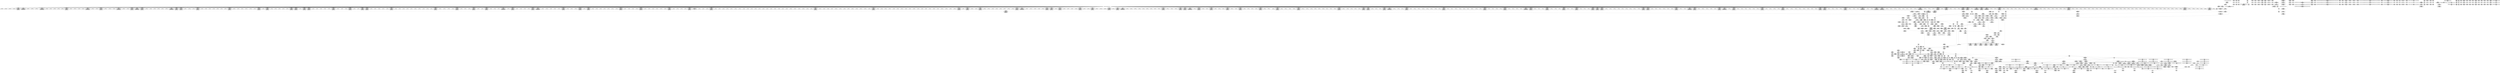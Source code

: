 digraph {
	CE0x54743a0 [shape=record,shape=Mrecord,label="{CE0x54743a0|12:_i32,_56:_i8*,_:_CRE_281,282_}"]
	CE0x54478a0 [shape=record,shape=Mrecord,label="{CE0x54478a0|avc_has_perm:_ssid|Function::avc_has_perm&Arg::ssid::|*SummSink*}"]
	CE0x5475900 [shape=record,shape=Mrecord,label="{CE0x5475900|12:_i32,_56:_i8*,_:_CRE_299,300_}"]
	CE0x5458270 [shape=record,shape=Mrecord,label="{CE0x5458270|104:_%struct.inode*,_:_CRE_173,174_}"]
	CE0x5480ac0 [shape=record,shape=Mrecord,label="{CE0x5480ac0|12:_i32,_56:_i8*,_:_CRE_619,620_}"]
	CE0x5410c30 [shape=record,shape=Mrecord,label="{CE0x5410c30|_call_void_mcount()_#3|*SummSource*}"]
	CE0x5472260 [shape=record,shape=Mrecord,label="{CE0x5472260|12:_i32,_56:_i8*,_:_CRE_253,254_}"]
	CE0x5487910 [shape=record,shape=Mrecord,label="{CE0x5487910|12:_i32,_56:_i8*,_:_CRE_900,901_}"]
	CE0x5474ac0 [shape=record,shape=Mrecord,label="{CE0x5474ac0|12:_i32,_56:_i8*,_:_CRE_287,288_}"]
	CE0x549f590 [shape=record,shape=Mrecord,label="{CE0x549f590|i32_512|*Constant*}"]
	CE0x544d700 [shape=record,shape=Mrecord,label="{CE0x544d700|28:_i32,_32:_i16,_:_CRE_32,34_|*MultipleSource*|*LoadInst*|security/selinux/hooks.c,1615|security/selinux/hooks.c,1615|security/selinux/hooks.c,1617}"]
	CE0x5473c80 [shape=record,shape=Mrecord,label="{CE0x5473c80|12:_i32,_56:_i8*,_:_CRE_275,276_}"]
	CE0x5425980 [shape=record,shape=Mrecord,label="{CE0x5425980|get_current:_entry|*SummSource*}"]
	CE0x54ba6a0 [shape=record,shape=Mrecord,label="{CE0x54ba6a0|cred_sid:_bb}"]
	CE0x5462600 [shape=record,shape=Mrecord,label="{CE0x5462600|i8_10|*Constant*}"]
	CE0x541a3c0 [shape=record,shape=Mrecord,label="{CE0x541a3c0|dentry_has_perm:_entry|*SummSink*}"]
	CE0x53ff640 [shape=record,shape=Mrecord,label="{CE0x53ff640|selinux_inode_follow_link:_call3|security/selinux/hooks.c,2812}"]
	CE0x54687e0 [shape=record,shape=Mrecord,label="{CE0x54687e0|cred_sid:_tmp4|*LoadInst*|security/selinux/hooks.c,196|*SummSink*}"]
	CE0x54863b0 [shape=record,shape=Mrecord,label="{CE0x54863b0|12:_i32,_56:_i8*,_:_CRE_882,883_}"]
	CE0x545f010 [shape=record,shape=Mrecord,label="{CE0x545f010|cred_sid:_tmp3|*SummSink*}"]
	CE0x5456fb0 [shape=record,shape=Mrecord,label="{CE0x5456fb0|104:_%struct.inode*,_:_CRE_153,154_}"]
	CE0x5415a40 [shape=record,shape=Mrecord,label="{CE0x5415a40|selinux_inode_follow_link:_tmp1|*SummSink*}"]
	CE0x5400c70 [shape=record,shape=Mrecord,label="{CE0x5400c70|i1_true|*Constant*|*SummSource*}"]
	CE0x5448cc0 [shape=record,shape=Mrecord,label="{CE0x5448cc0|inode_has_perm:_call4|security/selinux/hooks.c,1617|*SummSink*}"]
	CE0x546f040 [shape=record,shape=Mrecord,label="{CE0x546f040|12:_i32,_56:_i8*,_:_CRE_178,179_}"]
	CE0x5440480 [shape=record,shape=Mrecord,label="{CE0x5440480|_call_void_mcount()_#3|*SummSink*}"]
	CE0x53eb4f0 [shape=record,shape=Mrecord,label="{CE0x53eb4f0|selinux_inode_follow_link:_if.then}"]
	CE0x547f300 [shape=record,shape=Mrecord,label="{CE0x547f300|12:_i32,_56:_i8*,_:_CRE_599,600_}"]
	CE0x5423a30 [shape=record,shape=Mrecord,label="{CE0x5423a30|inode_has_perm:_call|security/selinux/hooks.c,1614|*SummSource*}"]
	CE0x540bc30 [shape=record,shape=Mrecord,label="{CE0x540bc30|104:_%struct.inode*,_:_CRE_149,150_}"]
	CE0x5480140 [shape=record,shape=Mrecord,label="{CE0x5480140|12:_i32,_56:_i8*,_:_CRE_611,612_}"]
	CE0x541c400 [shape=record,shape=Mrecord,label="{CE0x541c400|_ret_i32_%call5,_!dbg_!27741|security/selinux/hooks.c,2814|*SummSink*}"]
	CE0x5474140 [shape=record,shape=Mrecord,label="{CE0x5474140|12:_i32,_56:_i8*,_:_CRE_279,280_}"]
	CE0x5495e80 [shape=record,shape=Mrecord,label="{CE0x5495e80|inode_has_perm:_tmp20|security/selinux/hooks.c,1618}"]
	CE0x548b460 [shape=record,shape=Mrecord,label="{CE0x548b460|12:_i32,_56:_i8*,_:_CRE_981,982_}"]
	CE0x53f8760 [shape=record,shape=Mrecord,label="{CE0x53f8760|12:_i32,_56:_i8*,_:_CRE_143,144_}"]
	CE0x5479d80 [shape=record,shape=Mrecord,label="{CE0x5479d80|12:_i32,_56:_i8*,_:_CRE_483,484_}"]
	CE0x5499420 [shape=record,shape=Mrecord,label="{CE0x5499420|inode_has_perm:_and|security/selinux/hooks.c,1611|*SummSink*}"]
	CE0x549b580 [shape=record,shape=Mrecord,label="{CE0x549b580|GLOBAL:_llvm.expect.i64|*Constant*|*SummSource*}"]
	CE0x54193b0 [shape=record,shape=Mrecord,label="{CE0x54193b0|selinux_inode_follow_link:_tmp21|security/selinux/hooks.c,2812|*SummSource*}"]
	CE0x5499680 [shape=record,shape=Mrecord,label="{CE0x5499680|i1_true|*Constant*}"]
	CE0x5457910 [shape=record,shape=Mrecord,label="{CE0x5457910|104:_%struct.inode*,_:_CRE_163,164_}"]
	CE0x5475a30 [shape=record,shape=Mrecord,label="{CE0x5475a30|12:_i32,_56:_i8*,_:_CRE_300,301_}"]
	CE0x5410bc0 [shape=record,shape=Mrecord,label="{CE0x5410bc0|_call_void_mcount()_#3}"]
	CE0x5442460 [shape=record,shape=Mrecord,label="{CE0x5442460|GLOBAL:_inode_has_perm|*Constant*|*SummSource*}"]
	CE0x53f43f0 [shape=record,shape=Mrecord,label="{CE0x53f43f0|selinux_inode_follow_link:_tobool1|security/selinux/hooks.c,2812|*SummSink*}"]
	CE0x5407fe0 [shape=record,shape=Mrecord,label="{CE0x5407fe0|i64*_getelementptr_inbounds_(_8_x_i64_,_8_x_i64_*___llvm_gcov_ctr154,_i64_0,_i64_2)|*Constant*}"]
	CE0x548b790 [shape=record,shape=Mrecord,label="{CE0x548b790|12:_i32,_56:_i8*,_:_CRE_984,988_|*MultipleSource*|Function::inode_has_perm&Arg::inode::|*LoadInst*|security/selinux/hooks.c,1627|security/selinux/hooks.c,1611}"]
	CE0x549d080 [shape=record,shape=Mrecord,label="{CE0x549d080|inode_has_perm:_tmp8|security/selinux/hooks.c,1611|*SummSink*}"]
	CE0x543f440 [shape=record,shape=Mrecord,label="{CE0x543f440|104:_%struct.inode*,_:_CRE_312,313_}"]
	CE0x5424b70 [shape=record,shape=Mrecord,label="{CE0x5424b70|GLOBAL:_get_current|*Constant*}"]
	CE0x540b090 [shape=record,shape=Mrecord,label="{CE0x540b090|104:_%struct.inode*,_:_CRE_95,96_}"]
	CE0x53f8940 [shape=record,shape=Mrecord,label="{CE0x53f8940|12:_i32,_56:_i8*,_:_CRE_145,146_}"]
	CE0x53fdee0 [shape=record,shape=Mrecord,label="{CE0x53fdee0|get_current:_tmp1|*SummSource*}"]
	CE0x53f8540 [shape=record,shape=Mrecord,label="{CE0x53f8540|12:_i32,_56:_i8*,_:_CRE_140,141_}"]
	CE0x53f1a40 [shape=record,shape=Mrecord,label="{CE0x53f1a40|selinux_inode_follow_link:_tmp4|security/selinux/hooks.c,2812|*SummSource*}"]
	CE0x5406580 [shape=record,shape=Mrecord,label="{CE0x5406580|inode_has_perm:_tmp1|*SummSource*}"]
	CE0x546e7d0 [shape=record,shape=Mrecord,label="{CE0x546e7d0|12:_i32,_56:_i8*,_:_CRE_169,170_}"]
	CE0x5424820 [shape=record,shape=Mrecord,label="{CE0x5424820|selinux_inode_follow_link:_call3|security/selinux/hooks.c,2812|*SummSink*}"]
	CE0x547a370 [shape=record,shape=Mrecord,label="{CE0x547a370|12:_i32,_56:_i8*,_:_CRE_488,496_|*MultipleSource*|Function::inode_has_perm&Arg::inode::|*LoadInst*|security/selinux/hooks.c,1627|security/selinux/hooks.c,1611}"]
	CE0x53f3530 [shape=record,shape=Mrecord,label="{CE0x53f3530|selinux_inode_follow_link:_tmp5|security/selinux/hooks.c,2812}"]
	CE0x5490540 [shape=record,shape=Mrecord,label="{CE0x5490540|cred_sid:_cred|Function::cred_sid&Arg::cred::|*SummSource*}"]
	CE0x54103b0 [shape=record,shape=Mrecord,label="{CE0x54103b0|selinux_inode_follow_link:_tmp16|security/selinux/hooks.c,2812|*SummSource*}"]
	CE0x541dc80 [shape=record,shape=Mrecord,label="{CE0x541dc80|i64*_getelementptr_inbounds_(_5_x_i64_,_5_x_i64_*___llvm_gcov_ctr155,_i64_0,_i64_3)|*Constant*|*SummSink*}"]
	CE0x54187c0 [shape=record,shape=Mrecord,label="{CE0x54187c0|i32_78|*Constant*|*SummSink*}"]
	CE0x53fdff0 [shape=record,shape=Mrecord,label="{CE0x53fdff0|selinux_inode_follow_link:_land.lhs.true|*SummSource*}"]
	CE0x545c490 [shape=record,shape=Mrecord,label="{CE0x545c490|__validate_creds:_tobool|include/linux/cred.h,173|*SummSource*}"]
	CE0x540c170 [shape=record,shape=Mrecord,label="{CE0x540c170|_call_void_mcount()_#3|*SummSink*}"]
	CE0x5475310 [shape=record,shape=Mrecord,label="{CE0x5475310|12:_i32,_56:_i8*,_:_CRE_294,295_}"]
	CE0x5422ae0 [shape=record,shape=Mrecord,label="{CE0x5422ae0|i64*_getelementptr_inbounds_(_8_x_i64_,_8_x_i64_*___llvm_gcov_ctr154,_i64_0,_i64_6)|*Constant*}"]
	CE0x546f9a0 [shape=record,shape=Mrecord,label="{CE0x546f9a0|12:_i32,_56:_i8*,_:_CRE_188,189_}"]
	CE0x54708a0 [shape=record,shape=Mrecord,label="{CE0x54708a0|12:_i32,_56:_i8*,_:_CRE_204,205_}"]
	CE0x54158f0 [shape=record,shape=Mrecord,label="{CE0x54158f0|GLOBAL:___llvm_gcov_ctr230|Global_var:__llvm_gcov_ctr230|*SummSource*}"]
	CE0x540b7d0 [shape=record,shape=Mrecord,label="{CE0x540b7d0|104:_%struct.inode*,_:_CRE_145,146_}"]
	CE0x54225f0 [shape=record,shape=Mrecord,label="{CE0x54225f0|inode_has_perm:_tmp12|security/selinux/hooks.c,1612}"]
	CE0x54717c0 [shape=record,shape=Mrecord,label="{CE0x54717c0|12:_i32,_56:_i8*,_:_CRE_242,243_}"]
	CE0x53f41b0 [shape=record,shape=Mrecord,label="{CE0x53f41b0|selinux_inode_follow_link:_tobool1|security/selinux/hooks.c,2812}"]
	CE0x5483fd0 [shape=record,shape=Mrecord,label="{CE0x5483fd0|12:_i32,_56:_i8*,_:_CRE_816,824_|*MultipleSource*|Function::inode_has_perm&Arg::inode::|*LoadInst*|security/selinux/hooks.c,1627|security/selinux/hooks.c,1611}"]
	CE0x543df40 [shape=record,shape=Mrecord,label="{CE0x543df40|104:_%struct.inode*,_:_CRE_256,264_|*MultipleSource*|Function::selinux_inode_follow_link&Arg::dentry::|security/selinux/hooks.c,1627|Function::dentry_has_perm&Arg::dentry::}"]
	CE0x5498320 [shape=record,shape=Mrecord,label="{CE0x5498320|avc_has_perm:_requested|Function::avc_has_perm&Arg::requested::|*SummSource*}"]
	CE0x546e6e0 [shape=record,shape=Mrecord,label="{CE0x546e6e0|12:_i32,_56:_i8*,_:_CRE_168,169_}"]
	CE0x54224b0 [shape=record,shape=Mrecord,label="{CE0x54224b0|i64*_getelementptr_inbounds_(_11_x_i64_,_11_x_i64_*___llvm_gcov_ctr230,_i64_0,_i64_10)|*Constant*}"]
	CE0x544f3f0 [shape=record,shape=Mrecord,label="{CE0x544f3f0|104:_%struct.inode*,_:_CRE_204,205_}"]
	CE0x5457cd0 [shape=record,shape=Mrecord,label="{CE0x5457cd0|104:_%struct.inode*,_:_CRE_167,168_}"]
	CE0x546d8f0 [shape=record,shape=Mrecord,label="{CE0x546d8f0|12:_i32,_56:_i8*,_:_CRE_12,16_|*MultipleSource*|Function::inode_has_perm&Arg::inode::|*LoadInst*|security/selinux/hooks.c,1627|security/selinux/hooks.c,1611}"]
	CE0x543e740 [shape=record,shape=Mrecord,label="{CE0x543e740|104:_%struct.inode*,_:_CRE_288,296_|*MultipleSource*|Function::selinux_inode_follow_link&Arg::dentry::|security/selinux/hooks.c,1627|Function::dentry_has_perm&Arg::dentry::}"]
	CE0x547ebe0 [shape=record,shape=Mrecord,label="{CE0x547ebe0|12:_i32,_56:_i8*,_:_CRE_593,594_}"]
	CE0x53f46a0 [shape=record,shape=Mrecord,label="{CE0x53f46a0|i64_4|*Constant*}"]
	CE0x5491120 [shape=record,shape=Mrecord,label="{CE0x5491120|inode_has_perm:_i_security|security/selinux/hooks.c,1615}"]
	CE0x5443390 [shape=record,shape=Mrecord,label="{CE0x5443390|inode_has_perm:_perms|Function::inode_has_perm&Arg::perms::|*SummSource*}"]
	CE0x5476740 [shape=record,shape=Mrecord,label="{CE0x5476740|12:_i32,_56:_i8*,_:_CRE_311,312_}"]
	CE0x5411930 [shape=record,shape=Mrecord,label="{CE0x5411930|i64*_getelementptr_inbounds_(_2_x_i64_,_2_x_i64_*___llvm_gcov_ctr153,_i64_0,_i64_0)|*Constant*|*SummSink*}"]
	CE0x5454100 [shape=record,shape=Mrecord,label="{CE0x5454100|GLOBAL:_creds_are_invalid|*Constant*}"]
	CE0x547cd00 [shape=record,shape=Mrecord,label="{CE0x547cd00|12:_i32,_56:_i8*,_:_CRE_567,568_}"]
	CE0x547f8f0 [shape=record,shape=Mrecord,label="{CE0x547f8f0|12:_i32,_56:_i8*,_:_CRE_604,605_}"]
	CE0x5480e50 [shape=record,shape=Mrecord,label="{CE0x5480e50|12:_i32,_56:_i8*,_:_CRE_622,623_}"]
	CE0x5468a70 [shape=record,shape=Mrecord,label="{CE0x5468a70|i32_1|*Constant*}"]
	CE0x5482210 [shape=record,shape=Mrecord,label="{CE0x5482210|12:_i32,_56:_i8*,_:_CRE_688,692_|*MultipleSource*|Function::inode_has_perm&Arg::inode::|*LoadInst*|security/selinux/hooks.c,1627|security/selinux/hooks.c,1611}"]
	CE0x5479510 [shape=record,shape=Mrecord,label="{CE0x5479510|12:_i32,_56:_i8*,_:_CRE_475,476_}"]
	CE0x5452d50 [shape=record,shape=Mrecord,label="{CE0x5452d50|inode_has_perm:_tmp}"]
	CE0x5454ca0 [shape=record,shape=Mrecord,label="{CE0x5454ca0|inode_has_perm:_if.end|*SummSource*}"]
	CE0x54981b0 [shape=record,shape=Mrecord,label="{CE0x54981b0|avc_has_perm:_requested|Function::avc_has_perm&Arg::requested::}"]
	CE0x541d680 [shape=record,shape=Mrecord,label="{CE0x541d680|__validate_creds:_tmp5|include/linux/cred.h,173|*SummSink*}"]
	"CONST[source:0(mediator),value:2(dynamic)][purpose:{object}]"
	CE0x545ec30 [shape=record,shape=Mrecord,label="{CE0x545ec30|i64_1|*Constant*}"]
	CE0x5450110 [shape=record,shape=Mrecord,label="{CE0x5450110|104:_%struct.inode*,_:_CRE_218,219_}"]
	CE0x5471f50 [shape=record,shape=Mrecord,label="{CE0x5471f50|12:_i32,_56:_i8*,_:_CRE_250,251_}"]
	CE0x5492630 [shape=record,shape=Mrecord,label="{CE0x5492630|inode_has_perm:_tmp13|security/selinux/hooks.c,1614|*SummSource*}"]
	CE0x5486150 [shape=record,shape=Mrecord,label="{CE0x5486150|12:_i32,_56:_i8*,_:_CRE_880,881_}"]
	CE0x5446e80 [shape=record,shape=Mrecord,label="{CE0x5446e80|_call_void___validate_creds(%struct.cred*_%cred,_i8*_getelementptr_inbounds_(_25_x_i8_,_25_x_i8_*_.str3,_i32_0,_i32_0),_i32_1609)_#10,_!dbg_!27719|security/selinux/hooks.c,1609}"]
	CE0x53fb770 [shape=record,shape=Mrecord,label="{CE0x53fb770|inode_has_perm:_do.body|*SummSource*}"]
	CE0x541ced0 [shape=record,shape=Mrecord,label="{CE0x541ced0|__validate_creds:_tmp4|include/linux/cred.h,173}"]
	CE0x5465330 [shape=record,shape=Mrecord,label="{CE0x5465330|104:_%struct.inode*,_:_CRE_56,64_|*MultipleSource*|Function::selinux_inode_follow_link&Arg::dentry::|security/selinux/hooks.c,1627|Function::dentry_has_perm&Arg::dentry::}"]
	CE0x5457550 [shape=record,shape=Mrecord,label="{CE0x5457550|104:_%struct.inode*,_:_CRE_159,160_}"]
	CE0x5412350 [shape=record,shape=Mrecord,label="{CE0x5412350|i64_1|*Constant*|*SummSource*}"]
	CE0x54595d0 [shape=record,shape=Mrecord,label="{CE0x54595d0|12:_i32,_56:_i8*,_:_CRE_161,162_}"]
	CE0x5461420 [shape=record,shape=Mrecord,label="{CE0x5461420|12:_i32,_56:_i8*,_:_CRE_40,48_|*MultipleSource*|Function::inode_has_perm&Arg::inode::|*LoadInst*|security/selinux/hooks.c,1627|security/selinux/hooks.c,1611}"]
	CE0x54941b0 [shape=record,shape=Mrecord,label="{CE0x54941b0|inode_has_perm:_tmp17|security/selinux/hooks.c,1617|*SummSink*}"]
	CE0x53f1010 [shape=record,shape=Mrecord,label="{CE0x53f1010|dentry_has_perm:_tmp|*SummSink*}"]
	CE0x5409110 [shape=record,shape=Mrecord,label="{CE0x5409110|_call_void_lockdep_rcu_suspicious(i8*_getelementptr_inbounds_(_25_x_i8_,_25_x_i8_*_.str3,_i32_0,_i32_0),_i32_2812,_i8*_getelementptr_inbounds_(_45_x_i8_,_45_x_i8_*_.str12,_i32_0,_i32_0))_#10,_!dbg_!27729|security/selinux/hooks.c,2812}"]
	CE0x544ff30 [shape=record,shape=Mrecord,label="{CE0x544ff30|104:_%struct.inode*,_:_CRE_216,217_}"]
	CE0x5457190 [shape=record,shape=Mrecord,label="{CE0x5457190|104:_%struct.inode*,_:_CRE_155,156_}"]
	CE0x54635a0 [shape=record,shape=Mrecord,label="{CE0x54635a0|inode_has_perm:_entry|*SummSource*}"]
	CE0x545f320 [shape=record,shape=Mrecord,label="{CE0x545f320|_call_void_mcount()_#3|*SummSource*}"]
	CE0x5489200 [shape=record,shape=Mrecord,label="{CE0x5489200|12:_i32,_56:_i8*,_:_CRE_921,922_}"]
	CE0x54ba630 [shape=record,shape=Mrecord,label="{CE0x54ba630|__validate_creds:_tmp9|include/linux/cred.h,175|*SummSink*}"]
	CE0x543e940 [shape=record,shape=Mrecord,label="{CE0x543e940|104:_%struct.inode*,_:_CRE_296,304_|*MultipleSource*|Function::selinux_inode_follow_link&Arg::dentry::|security/selinux/hooks.c,1627|Function::dentry_has_perm&Arg::dentry::}"]
	CE0x544fe40 [shape=record,shape=Mrecord,label="{CE0x544fe40|104:_%struct.inode*,_:_CRE_215,216_}"]
	CE0x5480730 [shape=record,shape=Mrecord,label="{CE0x5480730|12:_i32,_56:_i8*,_:_CRE_616,617_}"]
	CE0x54675b0 [shape=record,shape=Mrecord,label="{CE0x54675b0|inode_has_perm:_tobool|security/selinux/hooks.c,1611|*SummSink*}"]
	CE0x540f700 [shape=record,shape=Mrecord,label="{CE0x540f700|i64*_getelementptr_inbounds_(_11_x_i64_,_11_x_i64_*___llvm_gcov_ctr230,_i64_0,_i64_9)|*Constant*}"]
	CE0x5477530 [shape=record,shape=Mrecord,label="{CE0x5477530|12:_i32,_56:_i8*,_:_CRE_376,384_|*MultipleSource*|Function::inode_has_perm&Arg::inode::|*LoadInst*|security/selinux/hooks.c,1627|security/selinux/hooks.c,1611}"]
	CE0x54655b0 [shape=record,shape=Mrecord,label="{CE0x54655b0|104:_%struct.inode*,_:_CRE_72,80_|*MultipleSource*|Function::selinux_inode_follow_link&Arg::dentry::|security/selinux/hooks.c,1627|Function::dentry_has_perm&Arg::dentry::}"]
	CE0x5476ad0 [shape=record,shape=Mrecord,label="{CE0x5476ad0|12:_i32,_56:_i8*,_:_CRE_328,336_|*MultipleSource*|Function::inode_has_perm&Arg::inode::|*LoadInst*|security/selinux/hooks.c,1627|security/selinux/hooks.c,1611}"]
	CE0x544f7b0 [shape=record,shape=Mrecord,label="{CE0x544f7b0|104:_%struct.inode*,_:_CRE_208,209_}"]
	CE0x5485c90 [shape=record,shape=Mrecord,label="{CE0x5485c90|12:_i32,_56:_i8*,_:_CRE_876,877_}"]
	CE0x5443890 [shape=record,shape=Mrecord,label="{CE0x5443890|inode_has_perm:_adp|Function::inode_has_perm&Arg::adp::|*SummSource*}"]
	CE0x54171f0 [shape=record,shape=Mrecord,label="{CE0x54171f0|GLOBAL:_lockdep_rcu_suspicious|*Constant*|*SummSink*}"]
	CE0x5458f40 [shape=record,shape=Mrecord,label="{CE0x5458f40|12:_i32,_56:_i8*,_:_CRE_154,155_}"]
	CE0x547db40 [shape=record,shape=Mrecord,label="{CE0x547db40|12:_i32,_56:_i8*,_:_CRE_579,580_}"]
	CE0x547cf60 [shape=record,shape=Mrecord,label="{CE0x547cf60|12:_i32,_56:_i8*,_:_CRE_569,570_}"]
	CE0x5440a70 [shape=record,shape=Mrecord,label="{CE0x5440a70|104:_%struct.inode*,_:_CRE_181,182_}"]
	CE0x5465470 [shape=record,shape=Mrecord,label="{CE0x5465470|104:_%struct.inode*,_:_CRE_64,72_|*MultipleSource*|Function::selinux_inode_follow_link&Arg::dentry::|security/selinux/hooks.c,1627|Function::dentry_has_perm&Arg::dentry::}"]
	CE0x53f95d0 [shape=record,shape=Mrecord,label="{CE0x53f95d0|__validate_creds:_expval|include/linux/cred.h,173|*SummSource*}"]
	CE0x6027f20 [shape=record,shape=Mrecord,label="{CE0x6027f20|i32_0|*Constant*|*SummSink*}"]
	CE0x5466130 [shape=record,shape=Mrecord,label="{CE0x5466130|dentry_has_perm:_ad|security/selinux/hooks.c, 1628}"]
	CE0x54611f0 [shape=record,shape=Mrecord,label="{CE0x54611f0|12:_i32,_56:_i8*,_:_CRE_24,32_|*MultipleSource*|Function::inode_has_perm&Arg::inode::|*LoadInst*|security/selinux/hooks.c,1627|security/selinux/hooks.c,1611}"]
	CE0x547b4a0 [shape=record,shape=Mrecord,label="{CE0x547b4a0|12:_i32,_56:_i8*,_:_CRE_540,544_|*MultipleSource*|Function::inode_has_perm&Arg::inode::|*LoadInst*|security/selinux/hooks.c,1627|security/selinux/hooks.c,1611}"]
	CE0x546f310 [shape=record,shape=Mrecord,label="{CE0x546f310|12:_i32,_56:_i8*,_:_CRE_181,182_}"]
	CE0x543f110 [shape=record,shape=Mrecord,label="{CE0x543f110|104:_%struct.inode*,_:_CRE_308,309_}"]
	CE0x544d5d0 [shape=record,shape=Mrecord,label="{CE0x544d5d0|28:_i32,_32:_i16,_:_CRE_28,32_|*MultipleSource*|*LoadInst*|security/selinux/hooks.c,1615|security/selinux/hooks.c,1615|security/selinux/hooks.c,1617}"]
	CE0x5453850 [shape=record,shape=Mrecord,label="{CE0x5453850|i64*_getelementptr_inbounds_(_2_x_i64_,_2_x_i64_*___llvm_gcov_ctr131,_i64_0,_i64_1)|*Constant*}"]
	CE0x5472720 [shape=record,shape=Mrecord,label="{CE0x5472720|12:_i32,_56:_i8*,_:_CRE_257,258_}"]
	CE0x5483340 [shape=record,shape=Mrecord,label="{CE0x5483340|12:_i32,_56:_i8*,_:_CRE_760,768_|*MultipleSource*|Function::inode_has_perm&Arg::inode::|*LoadInst*|security/selinux/hooks.c,1627|security/selinux/hooks.c,1611}"]
	CE0x548b560 [shape=record,shape=Mrecord,label="{CE0x548b560|12:_i32,_56:_i8*,_:_CRE_982,983_}"]
	CE0x53fbe70 [shape=record,shape=Mrecord,label="{CE0x53fbe70|selinux_inode_follow_link:_do.end|*SummSink*}"]
	CE0x5400e30 [shape=record,shape=Mrecord,label="{CE0x5400e30|i1_true|*Constant*|*SummSink*}"]
	CE0x54215b0 [shape=record,shape=Mrecord,label="{CE0x54215b0|selinux_inode_follow_link:_tmp17|security/selinux/hooks.c,2812|*SummSource*}"]
	CE0x545c8b0 [shape=record,shape=Mrecord,label="{CE0x545c8b0|GLOBAL:___llvm_gcov_ctr155|Global_var:__llvm_gcov_ctr155}"]
	CE0x681cf40 [shape=record,shape=Mrecord,label="{CE0x681cf40|selinux_inode_follow_link:_do.body|*SummSource*}"]
	CE0x546f4f0 [shape=record,shape=Mrecord,label="{CE0x546f4f0|12:_i32,_56:_i8*,_:_CRE_183,184_}"]
	CE0x5412080 [shape=record,shape=Mrecord,label="{CE0x5412080|selinux_inode_follow_link:_entry}"]
	CE0x54491c0 [shape=record,shape=Mrecord,label="{CE0x54491c0|i32_(i32,_i32,_i16,_i32,_%struct.common_audit_data*)*_bitcast_(i32_(i32,_i32,_i16,_i32,_%struct.common_audit_data.495*)*_avc_has_perm_to_i32_(i32,_i32,_i16,_i32,_%struct.common_audit_data*)*)|*Constant*|*SummSink*}"]
	CE0x5459d20 [shape=record,shape=Mrecord,label="{CE0x5459d20|COLLAPSED:_GCMRE___llvm_gcov_ctr98_internal_global_2_x_i64_zeroinitializer:_elem_0:default:}"]
	CE0x54797c0 [shape=record,shape=Mrecord,label="{CE0x54797c0|12:_i32,_56:_i8*,_:_CRE_478,479_}"]
	CE0x5419bd0 [shape=record,shape=Mrecord,label="{CE0x5419bd0|selinux_inode_follow_link:_call5|security/selinux/hooks.c,2814|*SummSink*}"]
	CE0x5471ad0 [shape=record,shape=Mrecord,label="{CE0x5471ad0|12:_i32,_56:_i8*,_:_CRE_245,246_}"]
	CE0x541dfc0 [shape=record,shape=Mrecord,label="{CE0x541dfc0|dentry_has_perm:_type|security/selinux/hooks.c,1630|*SummSource*}"]
	CE0x546fd60 [shape=record,shape=Mrecord,label="{CE0x546fd60|12:_i32,_56:_i8*,_:_CRE_192,193_}"]
	CE0x545eca0 [shape=record,shape=Mrecord,label="{CE0x545eca0|inode_has_perm:_tmp1}"]
	CE0x5494580 [shape=record,shape=Mrecord,label="{CE0x5494580|avc_has_perm:_auditdata|Function::avc_has_perm&Arg::auditdata::|*SummSource*}"]
	CE0x5476610 [shape=record,shape=Mrecord,label="{CE0x5476610|12:_i32,_56:_i8*,_:_CRE_310,311_}"]
	CE0x5475b60 [shape=record,shape=Mrecord,label="{CE0x5475b60|12:_i32,_56:_i8*,_:_CRE_301,302_}"]
	CE0x5481520 [shape=record,shape=Mrecord,label="{CE0x5481520|12:_i32,_56:_i8*,_:_CRE_648,656_|*MultipleSource*|Function::inode_has_perm&Arg::inode::|*LoadInst*|security/selinux/hooks.c,1627|security/selinux/hooks.c,1611}"]
	CE0x53efb10 [shape=record,shape=Mrecord,label="{CE0x53efb10|i64_2|*Constant*}"]
	CE0x54948c0 [shape=record,shape=Mrecord,label="{CE0x54948c0|_ret_i32_%retval.0,_!dbg_!27728|security/selinux/avc.c,775|*SummSource*}"]
	CE0x544f6c0 [shape=record,shape=Mrecord,label="{CE0x544f6c0|104:_%struct.inode*,_:_CRE_207,208_}"]
	CE0x546e410 [shape=record,shape=Mrecord,label="{CE0x546e410|12:_i32,_56:_i8*,_:_CRE_165,166_}"]
	CE0x5486610 [shape=record,shape=Mrecord,label="{CE0x5486610|12:_i32,_56:_i8*,_:_CRE_884,885_}"]
	CE0x5441010 [shape=record,shape=Mrecord,label="{CE0x5441010|104:_%struct.inode*,_:_CRE_187,188_}"]
	"CONST[source:1(input),value:2(dynamic)][purpose:{object}]"
	CE0x53fba00 [shape=record,shape=Mrecord,label="{CE0x53fba00|inode_has_perm:_do.end|*SummSource*}"]
	CE0x5490a70 [shape=record,shape=Mrecord,label="{CE0x5490a70|_ret_i32_%tmp6,_!dbg_!27716|security/selinux/hooks.c,197|*SummSink*}"]
	CE0x541a2f0 [shape=record,shape=Mrecord,label="{CE0x541a2f0|dentry_has_perm:_entry}"]
	CE0x5412490 [shape=record,shape=Mrecord,label="{CE0x5412490|i64_1|*Constant*|*SummSink*}"]
	CE0x5425a90 [shape=record,shape=Mrecord,label="{CE0x5425a90|get_current:_entry|*SummSink*}"]
	CE0x5443240 [shape=record,shape=Mrecord,label="{CE0x5443240|inode_has_perm:_perms|Function::inode_has_perm&Arg::perms::}"]
	CE0x544c7a0 [shape=record,shape=Mrecord,label="{CE0x544c7a0|_call_void___invalid_creds(%struct.cred*_%cred,_i8*_%file,_i32_%line)_#10,_!dbg_!27721|include/linux/cred.h,174|*SummSource*}"]
	CE0x53fe980 [shape=record,shape=Mrecord,label="{CE0x53fe980|i64*_getelementptr_inbounds_(_11_x_i64_,_11_x_i64_*___llvm_gcov_ctr230,_i64_0,_i64_10)|*Constant*|*SummSource*}"]
	CE0x54570a0 [shape=record,shape=Mrecord,label="{CE0x54570a0|104:_%struct.inode*,_:_CRE_154,155_}"]
	CE0x5490610 [shape=record,shape=Mrecord,label="{CE0x5490610|cred_sid:_cred|Function::cred_sid&Arg::cred::|*SummSink*}"]
	CE0x540fda0 [shape=record,shape=Mrecord,label="{CE0x540fda0|selinux_inode_follow_link:_tmp15|security/selinux/hooks.c,2812|*SummSource*}"]
	CE0x53f2ae0 [shape=record,shape=Mrecord,label="{CE0x53f2ae0|dentry_has_perm:_tmp1}"]
	CE0x5458c70 [shape=record,shape=Mrecord,label="{CE0x5458c70|12:_i32,_56:_i8*,_:_CRE_151,152_}"]
	CE0x5461320 [shape=record,shape=Mrecord,label="{CE0x5461320|12:_i32,_56:_i8*,_:_CRE_32,40_|*MultipleSource*|Function::inode_has_perm&Arg::inode::|*LoadInst*|security/selinux/hooks.c,1627|security/selinux/hooks.c,1611}"]
	CE0x547f0a0 [shape=record,shape=Mrecord,label="{CE0x547f0a0|12:_i32,_56:_i8*,_:_CRE_597,598_}"]
	CE0x5452a50 [shape=record,shape=Mrecord,label="{CE0x5452a50|cred_sid:_tmp2|*SummSink*}"]
	CE0x5478a70 [shape=record,shape=Mrecord,label="{CE0x5478a70|12:_i32,_56:_i8*,_:_CRE_456,464_|*MultipleSource*|Function::inode_has_perm&Arg::inode::|*LoadInst*|security/selinux/hooks.c,1627|security/selinux/hooks.c,1611}"]
	CE0x549cf10 [shape=record,shape=Mrecord,label="{CE0x549cf10|inode_has_perm:_tmp8|security/selinux/hooks.c,1611|*SummSource*}"]
	CE0x53f26d0 [shape=record,shape=Mrecord,label="{CE0x53f26d0|__validate_creds:_lnot|include/linux/cred.h,173|*SummSource*}"]
	CE0x54488b0 [shape=record,shape=Mrecord,label="{CE0x54488b0|avc_has_perm:_entry|*SummSource*}"]
	CE0x5412270 [shape=record,shape=Mrecord,label="{CE0x5412270|i64*_getelementptr_inbounds_(_11_x_i64_,_11_x_i64_*___llvm_gcov_ctr230,_i64_0,_i64_1)|*Constant*|*SummSink*}"]
	CE0x547ee40 [shape=record,shape=Mrecord,label="{CE0x547ee40|12:_i32,_56:_i8*,_:_CRE_595,596_}"]
	CE0x5459cb0 [shape=record,shape=Mrecord,label="{CE0x5459cb0|get_current:_tmp}"]
	CE0x541e550 [shape=record,shape=Mrecord,label="{CE0x541e550|0:_i8,_8:_%struct.dentry*,_24:_%struct.selinux_audit_data*,_:_SCMRE_0,1_|*MultipleSource*|security/selinux/hooks.c, 1628|security/selinux/hooks.c,1630}"]
	CE0x5401c50 [shape=record,shape=Mrecord,label="{CE0x5401c50|i64_0|*Constant*|*SummSource*}"]
	CE0x5475440 [shape=record,shape=Mrecord,label="{CE0x5475440|12:_i32,_56:_i8*,_:_CRE_295,296_}"]
	CE0x5488880 [shape=record,shape=Mrecord,label="{CE0x5488880|12:_i32,_56:_i8*,_:_CRE_913,914_}"]
	CE0x545f610 [shape=record,shape=Mrecord,label="{CE0x545f610|inode_has_perm:_tmp5|security/selinux/hooks.c,1609|*SummSource*}"]
	CE0x5497130 [shape=record,shape=Mrecord,label="{CE0x5497130|__validate_creds:_if.then|*SummSource*}"]
	CE0x5487580 [shape=record,shape=Mrecord,label="{CE0x5487580|12:_i32,_56:_i8*,_:_CRE_897,898_}"]
	CE0x5487ca0 [shape=record,shape=Mrecord,label="{CE0x5487ca0|12:_i32,_56:_i8*,_:_CRE_903,904_}"]
	CE0x541c680 [shape=record,shape=Mrecord,label="{CE0x541c680|get_current:_bb}"]
	CE0x5410570 [shape=record,shape=Mrecord,label="{CE0x5410570|selinux_inode_follow_link:_tmp16|security/selinux/hooks.c,2812|*SummSink*}"]
	CE0x5414ad0 [shape=record,shape=Mrecord,label="{CE0x5414ad0|selinux_inode_follow_link:_tmp10|security/selinux/hooks.c,2812}"]
	CE0x5407c60 [shape=record,shape=Mrecord,label="{CE0x5407c60|i32_22|*Constant*|*SummSink*}"]
	CE0x54841f0 [shape=record,shape=Mrecord,label="{CE0x54841f0|12:_i32,_56:_i8*,_:_CRE_824,832_|*MultipleSource*|Function::inode_has_perm&Arg::inode::|*LoadInst*|security/selinux/hooks.c,1627|security/selinux/hooks.c,1611}"]
	CE0x5424f70 [shape=record,shape=Mrecord,label="{CE0x5424f70|12:_i32,_56:_i8*,_:_CRE_88,96_|*MultipleSource*|Function::inode_has_perm&Arg::inode::|*LoadInst*|security/selinux/hooks.c,1627|security/selinux/hooks.c,1611}"]
	CE0x5499cf0 [shape=record,shape=Mrecord,label="{CE0x5499cf0|inode_has_perm:_lnot|security/selinux/hooks.c,1611|*SummSource*}"]
	CE0x540e040 [shape=record,shape=Mrecord,label="{CE0x540e040|GLOBAL:___llvm_gcov_ctr155|Global_var:__llvm_gcov_ctr155|*SummSource*}"]
	CE0x4c070e0 [shape=record,shape=Mrecord,label="{CE0x4c070e0|selinux_inode_follow_link:_land.lhs.true2|*SummSource*}"]
	CE0x5442040 [shape=record,shape=Mrecord,label="{CE0x5442040|get_current:_tmp2}"]
	CE0x5473430 [shape=record,shape=Mrecord,label="{CE0x5473430|12:_i32,_56:_i8*,_:_CRE_268,269_}"]
	CE0x5476f00 [shape=record,shape=Mrecord,label="{CE0x5476f00|12:_i32,_56:_i8*,_:_CRE_344,352_|*MultipleSource*|Function::inode_has_perm&Arg::inode::|*LoadInst*|security/selinux/hooks.c,1627|security/selinux/hooks.c,1611}"]
	CE0x547a5d0 [shape=record,shape=Mrecord,label="{CE0x547a5d0|12:_i32,_56:_i8*,_:_CRE_500,504_|*MultipleSource*|Function::inode_has_perm&Arg::inode::|*LoadInst*|security/selinux/hooks.c,1627|security/selinux/hooks.c,1611}"]
	CE0x5450f40 [shape=record,shape=Mrecord,label="{CE0x5450f40|dentry_has_perm:_tmp2|*SummSource*}"]
	CE0x53f7f30 [shape=record,shape=Mrecord,label="{CE0x53f7f30|__validate_creds:_if.end}"]
	CE0x54673a0 [shape=record,shape=Mrecord,label="{CE0x54673a0|GLOBAL:_creds_are_invalid|*Constant*|*SummSource*}"]
	CE0x54725f0 [shape=record,shape=Mrecord,label="{CE0x54725f0|12:_i32,_56:_i8*,_:_CRE_256,257_}"]
	CE0x5425e50 [shape=record,shape=Mrecord,label="{CE0x5425e50|_ret_%struct.task_struct*_%tmp4,_!dbg_!27714|./arch/x86/include/asm/current.h,14|*SummSink*}"]
	CE0x546f220 [shape=record,shape=Mrecord,label="{CE0x546f220|12:_i32,_56:_i8*,_:_CRE_180,181_}"]
	CE0x5404b30 [shape=record,shape=Mrecord,label="{CE0x5404b30|%struct.task_struct*_(%struct.task_struct**)*_asm_movq_%gs:$_1:P_,$0_,_r,im,_dirflag_,_fpsr_,_flags_}"]
	CE0x546e280 [shape=record,shape=Mrecord,label="{CE0x546e280|12:_i32,_56:_i8*,_:_CRE_163,164_}"]
	CE0x5442240 [shape=record,shape=Mrecord,label="{CE0x5442240|get_current:_tmp1|*SummSink*}"]
	CE0x5485440 [shape=record,shape=Mrecord,label="{CE0x5485440|12:_i32,_56:_i8*,_:_CRE_869,870_}"]
	CE0x540bb70 [shape=record,shape=Mrecord,label="{CE0x540bb70|104:_%struct.inode*,_:_CRE_148,149_}"]
	CE0x5478630 [shape=record,shape=Mrecord,label="{CE0x5478630|12:_i32,_56:_i8*,_:_CRE_440,448_|*MultipleSource*|Function::inode_has_perm&Arg::inode::|*LoadInst*|security/selinux/hooks.c,1627|security/selinux/hooks.c,1611}"]
	CE0x541b190 [shape=record,shape=Mrecord,label="{CE0x541b190|dentry_has_perm:_dentry|Function::dentry_has_perm&Arg::dentry::|*SummSource*}"]
	CE0x5440980 [shape=record,shape=Mrecord,label="{CE0x5440980|104:_%struct.inode*,_:_CRE_180,181_}"]
	CE0x53f07f0 [shape=record,shape=Mrecord,label="{CE0x53f07f0|i64*_getelementptr_inbounds_(_11_x_i64_,_11_x_i64_*___llvm_gcov_ctr230,_i64_0,_i64_6)|*Constant*}"]
	CE0x54ba990 [shape=record,shape=Mrecord,label="{CE0x54ba990|__validate_creds:_tmp9|include/linux/cred.h,175|*SummSource*}"]
	CE0x53f8850 [shape=record,shape=Mrecord,label="{CE0x53f8850|12:_i32,_56:_i8*,_:_CRE_144,145_}"]
	CE0x54ba1d0 [shape=record,shape=Mrecord,label="{CE0x54ba1d0|__validate_creds:_tmp8|include/linux/cred.h,175}"]
	CE0x547ce30 [shape=record,shape=Mrecord,label="{CE0x547ce30|12:_i32,_56:_i8*,_:_CRE_568,569_}"]
	CE0x541cdf0 [shape=record,shape=Mrecord,label="{CE0x541cdf0|dentry_has_perm:_tmp4|*LoadInst*|security/selinux/hooks.c,1627|*SummSink*}"]
	CE0x548aa60 [shape=record,shape=Mrecord,label="{CE0x548aa60|12:_i32,_56:_i8*,_:_CRE_968,976_|*MultipleSource*|Function::inode_has_perm&Arg::inode::|*LoadInst*|security/selinux/hooks.c,1627|security/selinux/hooks.c,1611}"]
	CE0x53ef870 [shape=record,shape=Mrecord,label="{CE0x53ef870|i64_3|*Constant*|*SummSource*}"]
	CE0x5494430 [shape=record,shape=Mrecord,label="{CE0x5494430|avc_has_perm:_auditdata|Function::avc_has_perm&Arg::auditdata::}"]
	CE0x5473560 [shape=record,shape=Mrecord,label="{CE0x5473560|12:_i32,_56:_i8*,_:_CRE_269,270_}"]
	CE0x5491230 [shape=record,shape=Mrecord,label="{CE0x5491230|inode_has_perm:_i_security|security/selinux/hooks.c,1615|*SummSource*}"]
	CE0x540cb70 [shape=record,shape=Mrecord,label="{CE0x540cb70|selinux_inode_follow_link:_tmp8|security/selinux/hooks.c,2812|*SummSink*}"]
	CE0x5463260 [shape=record,shape=Mrecord,label="{CE0x5463260|GLOBAL:_inode_has_perm|*Constant*}"]
	CE0x5459300 [shape=record,shape=Mrecord,label="{CE0x5459300|12:_i32,_56:_i8*,_:_CRE_158,159_}"]
	CE0x5470d50 [shape=record,shape=Mrecord,label="{CE0x5470d50|12:_i32,_56:_i8*,_:_CRE_212,216_|*MultipleSource*|Function::inode_has_perm&Arg::inode::|*LoadInst*|security/selinux/hooks.c,1627|security/selinux/hooks.c,1611}"]
	CE0x5421250 [shape=record,shape=Mrecord,label="{CE0x5421250|selinux_inode_follow_link:_tmp17|security/selinux/hooks.c,2812}"]
	CE0x53f3640 [shape=record,shape=Mrecord,label="{CE0x53f3640|selinux_inode_follow_link:_tmp5|security/selinux/hooks.c,2812|*SummSource*}"]
	CE0x5478850 [shape=record,shape=Mrecord,label="{CE0x5478850|12:_i32,_56:_i8*,_:_CRE_448,456_|*MultipleSource*|Function::inode_has_perm&Arg::inode::|*LoadInst*|security/selinux/hooks.c,1627|security/selinux/hooks.c,1611}"]
	CE0x545df20 [shape=record,shape=Mrecord,label="{CE0x545df20|__validate_creds:_cred|Function::__validate_creds&Arg::cred::}"]
	CE0x5485a30 [shape=record,shape=Mrecord,label="{CE0x5485a30|12:_i32,_56:_i8*,_:_CRE_874,875_}"]
	CE0x545f9b0 [shape=record,shape=Mrecord,label="{CE0x545f9b0|__validate_creds:_lnot1|include/linux/cred.h,173|*SummSink*}"]
	CE0x5447520 [shape=record,shape=Mrecord,label="{CE0x5447520|avc_has_perm:_requested|Function::avc_has_perm&Arg::requested::|*SummSink*}"]
	CE0x540a0b0 [shape=record,shape=Mrecord,label="{CE0x540a0b0|get_current:_tmp3|*SummSink*}"]
	CE0x5409d30 [shape=record,shape=Mrecord,label="{CE0x5409d30|i64*_getelementptr_inbounds_(_2_x_i64_,_2_x_i64_*___llvm_gcov_ctr153,_i64_0,_i64_1)|*Constant*|*SummSource*}"]
	CE0x541d510 [shape=record,shape=Mrecord,label="{CE0x541d510|__validate_creds:_tmp5|include/linux/cred.h,173|*SummSource*}"]
	CE0x5414430 [shape=record,shape=Mrecord,label="{CE0x5414430|i64_5|*Constant*|*SummSink*}"]
	CE0x5493db0 [shape=record,shape=Mrecord,label="{CE0x5493db0|inode_has_perm:_tmp17|security/selinux/hooks.c,1617}"]
	CE0x546e320 [shape=record,shape=Mrecord,label="{CE0x546e320|12:_i32,_56:_i8*,_:_CRE_164,165_}"]
	CE0x5490df0 [shape=record,shape=Mrecord,label="{CE0x5490df0|inode_has_perm:_i_security|security/selinux/hooks.c,1615|*SummSink*}"]
	CE0x54553b0 [shape=record,shape=Mrecord,label="{CE0x54553b0|__validate_creds:_conv|include/linux/cred.h,173|*SummSource*}"]
	CE0x53eca20 [shape=record,shape=Mrecord,label="{CE0x53eca20|selinux_inode_follow_link:_tmp10|security/selinux/hooks.c,2812|*SummSink*}"]
	CE0x547e260 [shape=record,shape=Mrecord,label="{CE0x547e260|12:_i32,_56:_i8*,_:_CRE_585,586_}"]
	CE0x54412e0 [shape=record,shape=Mrecord,label="{CE0x54412e0|104:_%struct.inode*,_:_CRE_190,191_}"]
	CE0x5489cb0 [shape=record,shape=Mrecord,label="{CE0x5489cb0|12:_i32,_56:_i8*,_:_CRE_930,931_}"]
	CE0x5483780 [shape=record,shape=Mrecord,label="{CE0x5483780|12:_i32,_56:_i8*,_:_CRE_776,792_|*MultipleSource*|Function::inode_has_perm&Arg::inode::|*LoadInst*|security/selinux/hooks.c,1627|security/selinux/hooks.c,1611}"]
	CE0x549e1b0 [shape=record,shape=Mrecord,label="{CE0x549e1b0|inode_has_perm:_tmp10|security/selinux/hooks.c,1611|*SummSource*}"]
	CE0x5404480 [shape=record,shape=Mrecord,label="{CE0x5404480|selinux_inode_follow_link:_tmp|*SummSink*}"]
	CE0x5475c90 [shape=record,shape=Mrecord,label="{CE0x5475c90|12:_i32,_56:_i8*,_:_CRE_302,303_}"]
	CE0x54703f0 [shape=record,shape=Mrecord,label="{CE0x54703f0|12:_i32,_56:_i8*,_:_CRE_199,200_}"]
	CE0x54804d0 [shape=record,shape=Mrecord,label="{CE0x54804d0|12:_i32,_56:_i8*,_:_CRE_614,615_}"]
	CE0x54792f0 [shape=record,shape=Mrecord,label="{CE0x54792f0|12:_i32,_56:_i8*,_:_CRE_474,475_}"]
	CE0x5468f80 [shape=record,shape=Mrecord,label="{CE0x5468f80|cred_sid:_tmp5|security/selinux/hooks.c,196|*SummSink*}"]
	CE0x5473a20 [shape=record,shape=Mrecord,label="{CE0x5473a20|12:_i32,_56:_i8*,_:_CRE_273,274_}"]
	CE0x547e390 [shape=record,shape=Mrecord,label="{CE0x547e390|12:_i32,_56:_i8*,_:_CRE_586,587_}"]
	CE0x53faff0 [shape=record,shape=Mrecord,label="{CE0x53faff0|selinux_inode_follow_link:_tmp12|security/selinux/hooks.c,2812}"]
	CE0x5408990 [shape=record,shape=Mrecord,label="{CE0x5408990|i32_1609|*Constant*|*SummSource*}"]
	CE0x5457eb0 [shape=record,shape=Mrecord,label="{CE0x5457eb0|104:_%struct.inode*,_:_CRE_169,170_}"]
	CE0x54738f0 [shape=record,shape=Mrecord,label="{CE0x54738f0|12:_i32,_56:_i8*,_:_CRE_272,273_}"]
	CE0x5426c40 [shape=record,shape=Mrecord,label="{CE0x5426c40|selinux_inode_follow_link:_tmp|*SummSource*}"]
	CE0x547c380 [shape=record,shape=Mrecord,label="{CE0x547c380|12:_i32,_56:_i8*,_:_CRE_559,560_}"]
	CE0x5472be0 [shape=record,shape=Mrecord,label="{CE0x5472be0|12:_i32,_56:_i8*,_:_CRE_261,262_}"]
	CE0x5462b50 [shape=record,shape=Mrecord,label="{CE0x5462b50|dentry_has_perm:_u|security/selinux/hooks.c,1631|*SummSource*}"]
	CE0x5405540 [shape=record,shape=Mrecord,label="{CE0x5405540|i64*_getelementptr_inbounds_(_8_x_i64_,_8_x_i64_*___llvm_gcov_ctr154,_i64_0,_i64_1)|*Constant*|*SummSource*}"]
	CE0x5455b90 [shape=record,shape=Mrecord,label="{CE0x5455b90|inode_has_perm:_tmp2|*SummSource*}"]
	CE0x547aa30 [shape=record,shape=Mrecord,label="{CE0x547aa30|12:_i32,_56:_i8*,_:_CRE_508,512_|*MultipleSource*|Function::inode_has_perm&Arg::inode::|*LoadInst*|security/selinux/hooks.c,1627|security/selinux/hooks.c,1611}"]
	CE0x544f8a0 [shape=record,shape=Mrecord,label="{CE0x544f8a0|104:_%struct.inode*,_:_CRE_209,210_}"]
	CE0x5441d30 [shape=record,shape=Mrecord,label="{CE0x5441d30|104:_%struct.inode*,_:_CRE_201,202_}"]
	CE0x543f350 [shape=record,shape=Mrecord,label="{CE0x543f350|104:_%struct.inode*,_:_CRE_311,312_}"]
	CE0x541b750 [shape=record,shape=Mrecord,label="{CE0x541b750|i32_2|*Constant*|*SummSink*}"]
	CE0x5451b10 [shape=record,shape=Mrecord,label="{CE0x5451b10|cred_sid:_tmp3|*SummSource*}"]
	CE0x5401150 [shape=record,shape=Mrecord,label="{CE0x5401150|i64*_getelementptr_inbounds_(_11_x_i64_,_11_x_i64_*___llvm_gcov_ctr230,_i64_0,_i64_8)|*Constant*}"]
	CE0x54757d0 [shape=record,shape=Mrecord,label="{CE0x54757d0|12:_i32,_56:_i8*,_:_CRE_298,299_}"]
	CE0x540cfd0 [shape=record,shape=Mrecord,label="{CE0x540cfd0|selinux_inode_follow_link:_call|security/selinux/hooks.c,2812}"]
	CE0x5481ff0 [shape=record,shape=Mrecord,label="{CE0x5481ff0|12:_i32,_56:_i8*,_:_CRE_684,688_|*MultipleSource*|Function::inode_has_perm&Arg::inode::|*LoadInst*|security/selinux/hooks.c,1627|security/selinux/hooks.c,1611}"]
	CE0x540c5f0 [shape=record,shape=Mrecord,label="{CE0x540c5f0|selinux_inode_follow_link:_if.end|*SummSource*}"]
	CE0x545f4a0 [shape=record,shape=Mrecord,label="{CE0x545f4a0|inode_has_perm:_tmp5|security/selinux/hooks.c,1609}"]
	CE0x5464020 [shape=record,shape=Mrecord,label="{CE0x5464020|dentry_has_perm:_d_inode|security/selinux/hooks.c,1627}"]
	CE0x5475ef0 [shape=record,shape=Mrecord,label="{CE0x5475ef0|12:_i32,_56:_i8*,_:_CRE_304,305_}"]
	CE0x547c5e0 [shape=record,shape=Mrecord,label="{CE0x547c5e0|12:_i32,_56:_i8*,_:_CRE_561,562_}"]
	CE0x5440e30 [shape=record,shape=Mrecord,label="{CE0x5440e30|104:_%struct.inode*,_:_CRE_185,186_}"]
	CE0x5460310 [shape=record,shape=Mrecord,label="{CE0x5460310|12:_i32,_56:_i8*,_:_CRE_80,88_|*MultipleSource*|Function::inode_has_perm&Arg::inode::|*LoadInst*|security/selinux/hooks.c,1627|security/selinux/hooks.c,1611}"]
	CE0x544fa80 [shape=record,shape=Mrecord,label="{CE0x544fa80|104:_%struct.inode*,_:_CRE_211,212_}"]
	CE0x546ed70 [shape=record,shape=Mrecord,label="{CE0x546ed70|12:_i32,_56:_i8*,_:_CRE_175,176_}"]
	CE0x5414d20 [shape=record,shape=Mrecord,label="{CE0x5414d20|selinux_inode_follow_link:_tmp10|security/selinux/hooks.c,2812|*SummSource*}"]
	CE0x5491ad0 [shape=record,shape=Mrecord,label="{CE0x5491ad0|inode_has_perm:_sid3|security/selinux/hooks.c,1617}"]
	CE0x53fa470 [shape=record,shape=Mrecord,label="{CE0x53fa470|_call_void_mcount()_#3|*SummSink*}"]
	CE0x5468490 [shape=record,shape=Mrecord,label="{CE0x5468490|cred_sid:_tmp|*SummSource*}"]
	CE0x549b6d0 [shape=record,shape=Mrecord,label="{CE0x549b6d0|i64_3|*Constant*}"]
	CE0x54534b0 [shape=record,shape=Mrecord,label="{CE0x54534b0|__validate_creds:_cred|Function::__validate_creds&Arg::cred::|*SummSource*}"]
	CE0x548b8c0 [shape=record,shape=Mrecord,label="{CE0x548b8c0|12:_i32,_56:_i8*,_:_CRE_988,992_|*MultipleSource*|Function::inode_has_perm&Arg::inode::|*LoadInst*|security/selinux/hooks.c,1627|security/selinux/hooks.c,1611}"]
	CE0x54603d0 [shape=record,shape=Mrecord,label="{CE0x54603d0|__validate_creds:_call|include/linux/cred.h,173}"]
	CE0x5452dc0 [shape=record,shape=Mrecord,label="{CE0x5452dc0|COLLAPSED:_GCMRE___llvm_gcov_ctr154_internal_global_8_x_i64_zeroinitializer:_elem_0:default:}"]
	CE0x547eab0 [shape=record,shape=Mrecord,label="{CE0x547eab0|12:_i32,_56:_i8*,_:_CRE_592,593_}"]
	CE0x5484e50 [shape=record,shape=Mrecord,label="{CE0x5484e50|12:_i32,_56:_i8*,_:_CRE_865,866_}"]
	CE0x546f7c0 [shape=record,shape=Mrecord,label="{CE0x546f7c0|12:_i32,_56:_i8*,_:_CRE_186,187_}"]
	CE0x53fb830 [shape=record,shape=Mrecord,label="{CE0x53fb830|inode_has_perm:_do.body|*SummSink*}"]
	CE0x5453cd0 [shape=record,shape=Mrecord,label="{CE0x5453cd0|i64*_getelementptr_inbounds_(_8_x_i64_,_8_x_i64_*___llvm_gcov_ctr154,_i64_0,_i64_0)|*Constant*}"]
	CE0x54053c0 [shape=record,shape=Mrecord,label="{CE0x54053c0|i64_2|*Constant*}"]
	CE0x54506b0 [shape=record,shape=Mrecord,label="{CE0x54506b0|104:_%struct.inode*,_:_CRE_224,232_|*MultipleSource*|Function::selinux_inode_follow_link&Arg::dentry::|security/selinux/hooks.c,1627|Function::dentry_has_perm&Arg::dentry::}"]
	CE0x53f2d40 [shape=record,shape=Mrecord,label="{CE0x53f2d40|i64*_getelementptr_inbounds_(_2_x_i64_,_2_x_i64_*___llvm_gcov_ctr153,_i64_0,_i64_1)|*Constant*}"]
	CE0x5457af0 [shape=record,shape=Mrecord,label="{CE0x5457af0|104:_%struct.inode*,_:_CRE_165,166_}"]
	CE0x5483560 [shape=record,shape=Mrecord,label="{CE0x5483560|12:_i32,_56:_i8*,_:_CRE_768,776_|*MultipleSource*|Function::inode_has_perm&Arg::inode::|*LoadInst*|security/selinux/hooks.c,1627|security/selinux/hooks.c,1611}"]
	CE0x5490940 [shape=record,shape=Mrecord,label="{CE0x5490940|_ret_i32_%tmp6,_!dbg_!27716|security/selinux/hooks.c,197|*SummSource*}"]
	CE0x5424330 [shape=record,shape=Mrecord,label="{CE0x5424330|cred_sid:_entry}"]
	CE0x546fb80 [shape=record,shape=Mrecord,label="{CE0x546fb80|12:_i32,_56:_i8*,_:_CRE_190,191_}"]
	CE0x5463e70 [shape=record,shape=Mrecord,label="{CE0x5463e70|i32_5|*Constant*|*SummSource*}"]
	CE0x54546c0 [shape=record,shape=Mrecord,label="{CE0x54546c0|__validate_creds:_file|Function::__validate_creds&Arg::file::|*SummSource*}"]
	CE0x547e720 [shape=record,shape=Mrecord,label="{CE0x547e720|12:_i32,_56:_i8*,_:_CRE_589,590_}"]
	CE0x541c7e0 [shape=record,shape=Mrecord,label="{CE0x541c7e0|get_current:_bb|*SummSource*}"]
	CE0x549a8a0 [shape=record,shape=Mrecord,label="{CE0x549a8a0|inode_has_perm:_lnot.ext|security/selinux/hooks.c,1611}"]
	CE0x5458d60 [shape=record,shape=Mrecord,label="{CE0x5458d60|12:_i32,_56:_i8*,_:_CRE_152,153_}"]
	CE0x54147a0 [shape=record,shape=Mrecord,label="{CE0x54147a0|selinux_inode_follow_link:_tmp9|security/selinux/hooks.c,2812|*SummSink*}"]
	CE0x5463430 [shape=record,shape=Mrecord,label="{CE0x5463430|dentry_has_perm:_call|security/selinux/hooks.c,1632|*SummSink*}"]
	CE0x5416720 [shape=record,shape=Mrecord,label="{CE0x5416720|i8_1|*Constant*|*SummSource*}"]
	CE0x54889b0 [shape=record,shape=Mrecord,label="{CE0x54889b0|12:_i32,_56:_i8*,_:_CRE_914,915_}"]
	CE0x5490ba0 [shape=record,shape=Mrecord,label="{CE0x5490ba0|i32_10|*Constant*}"]
	CE0x54779a0 [shape=record,shape=Mrecord,label="{CE0x54779a0|12:_i32,_56:_i8*,_:_CRE_392,400_|*MultipleSource*|Function::inode_has_perm&Arg::inode::|*LoadInst*|security/selinux/hooks.c,1627|security/selinux/hooks.c,1611}"]
	CE0x54656f0 [shape=record,shape=Mrecord,label="{CE0x54656f0|104:_%struct.inode*,_:_CRE_80,88_|*MultipleSource*|Function::selinux_inode_follow_link&Arg::dentry::|security/selinux/hooks.c,1627|Function::dentry_has_perm&Arg::dentry::}"]
	CE0x548ac80 [shape=record,shape=Mrecord,label="{CE0x548ac80|12:_i32,_56:_i8*,_:_CRE_976,977_}"]
	CE0x5424080 [shape=record,shape=Mrecord,label="{CE0x5424080|GLOBAL:_cred_sid|*Constant*|*SummSource*}"]
	CE0x543ed40 [shape=record,shape=Mrecord,label="{CE0x543ed40|104:_%struct.inode*,_:_CRE_305,306_}"]
	CE0x53fc240 [shape=record,shape=Mrecord,label="{CE0x53fc240|GLOBAL:_selinux_inode_follow_link.__warned|Global_var:selinux_inode_follow_link.__warned}"]
	"CONST[source:0(mediator),value:0(static)][purpose:{operation}]"
	CE0x53fe060 [shape=record,shape=Mrecord,label="{CE0x53fe060|selinux_inode_follow_link:_land.lhs.true|*SummSink*}"]
	CE0x5442610 [shape=record,shape=Mrecord,label="{CE0x5442610|inode_has_perm:_cred|Function::inode_has_perm&Arg::cred::}"]
	CE0x54856a0 [shape=record,shape=Mrecord,label="{CE0x54856a0|12:_i32,_56:_i8*,_:_CRE_871,872_}"]
	CE0x5485dc0 [shape=record,shape=Mrecord,label="{CE0x5485dc0|12:_i32,_56:_i8*,_:_CRE_877,878_}"]
	CE0x5458180 [shape=record,shape=Mrecord,label="{CE0x5458180|104:_%struct.inode*,_:_CRE_172,173_}"]
	CE0x5478220 [shape=record,shape=Mrecord,label="{CE0x5478220|12:_i32,_56:_i8*,_:_CRE_424,432_|*MultipleSource*|Function::inode_has_perm&Arg::inode::|*LoadInst*|security/selinux/hooks.c,1627|security/selinux/hooks.c,1611}"]
	CE0x5401680 [shape=record,shape=Mrecord,label="{CE0x5401680|i64*_getelementptr_inbounds_(_11_x_i64_,_11_x_i64_*___llvm_gcov_ctr230,_i64_0,_i64_0)|*Constant*|*SummSource*}"]
	CE0x54af830 [shape=record,shape=Mrecord,label="{CE0x54af830|inode_has_perm:_sclass|security/selinux/hooks.c,1617|*SummSink*}"]
	CE0x549c650 [shape=record,shape=Mrecord,label="{CE0x549c650|inode_has_perm:_tmp7|security/selinux/hooks.c,1611|*SummSink*}"]
	CE0x5442940 [shape=record,shape=Mrecord,label="{CE0x5442940|inode_has_perm:_cred|Function::inode_has_perm&Arg::cred::|*SummSource*}"]
	CE0x5422c10 [shape=record,shape=Mrecord,label="{CE0x5422c10|i64*_getelementptr_inbounds_(_8_x_i64_,_8_x_i64_*___llvm_gcov_ctr154,_i64_0,_i64_6)|*Constant*|*SummSource*}"]
	CE0x5472e40 [shape=record,shape=Mrecord,label="{CE0x5472e40|12:_i32,_56:_i8*,_:_CRE_263,264_}"]
	CE0x54756a0 [shape=record,shape=Mrecord,label="{CE0x54756a0|12:_i32,_56:_i8*,_:_CRE_297,298_}"]
	CE0x54502f0 [shape=record,shape=Mrecord,label="{CE0x54502f0|104:_%struct.inode*,_:_CRE_220,221_}"]
	CE0x5477120 [shape=record,shape=Mrecord,label="{CE0x5477120|12:_i32,_56:_i8*,_:_CRE_352,360_|*MultipleSource*|Function::inode_has_perm&Arg::inode::|*LoadInst*|security/selinux/hooks.c,1627|security/selinux/hooks.c,1611}"]
	CE0x549a4b0 [shape=record,shape=Mrecord,label="{CE0x549a4b0|inode_has_perm:_lnot1|security/selinux/hooks.c,1611|*SummSink*}"]
	CE0x54538c0 [shape=record,shape=Mrecord,label="{CE0x54538c0|i64*_getelementptr_inbounds_(_2_x_i64_,_2_x_i64_*___llvm_gcov_ctr131,_i64_0,_i64_1)|*Constant*|*SummSource*}"]
	CE0x547e850 [shape=record,shape=Mrecord,label="{CE0x547e850|12:_i32,_56:_i8*,_:_CRE_590,591_}"]
	CE0x549de40 [shape=record,shape=Mrecord,label="{CE0x549de40|inode_has_perm:_tmp9|security/selinux/hooks.c,1611|*SummSink*}"]
	CE0x54943c0 [shape=record,shape=Mrecord,label="{CE0x54943c0|inode_has_perm:_retval.0}"]
	CE0x54177b0 [shape=record,shape=Mrecord,label="{CE0x54177b0|i32_2812|*Constant*|*SummSource*}"]
	CE0x5451aa0 [shape=record,shape=Mrecord,label="{CE0x5451aa0|cred_sid:_tmp3}"]
	CE0x5482490 [shape=record,shape=Mrecord,label="{CE0x5482490|12:_i32,_56:_i8*,_:_CRE_696,704_|*MultipleSource*|Function::inode_has_perm&Arg::inode::|*LoadInst*|security/selinux/hooks.c,1627|security/selinux/hooks.c,1611}"]
	CE0x54671a0 [shape=record,shape=Mrecord,label="{CE0x54671a0|__validate_creds:_call|include/linux/cred.h,173|*SummSink*}"]
	CE0x5496b50 [shape=record,shape=Mrecord,label="{CE0x5496b50|__validate_creds:_lnot1|include/linux/cred.h,173}"]
	CE0x5494700 [shape=record,shape=Mrecord,label="{CE0x5494700|avc_has_perm:_auditdata|Function::avc_has_perm&Arg::auditdata::|*SummSink*}"]
	CE0x5474990 [shape=record,shape=Mrecord,label="{CE0x5474990|12:_i32,_56:_i8*,_:_CRE_286,287_}"]
	CE0x53f9120 [shape=record,shape=Mrecord,label="{CE0x53f9120|_ret_void,_!dbg_!27722|include/linux/cred.h,175|*SummSource*}"]
	CE0x54965f0 [shape=record,shape=Mrecord,label="{CE0x54965f0|__validate_creds:_bb|*SummSink*}"]
	CE0x54962e0 [shape=record,shape=Mrecord,label="{CE0x54962e0|i64*_getelementptr_inbounds_(_5_x_i64_,_5_x_i64_*___llvm_gcov_ctr155,_i64_0,_i64_0)|*Constant*|*SummSink*}"]
	CE0x54869a0 [shape=record,shape=Mrecord,label="{CE0x54869a0|12:_i32,_56:_i8*,_:_CRE_887,888_}"]
	CE0x540da00 [shape=record,shape=Mrecord,label="{CE0x540da00|__validate_creds:_tmp2|include/linux/cred.h,173}"]
	CE0x54b9310 [shape=record,shape=Mrecord,label="{CE0x54b9310|_call_void___invalid_creds(%struct.cred*_%cred,_i8*_%file,_i32_%line)_#10,_!dbg_!27721|include/linux/cred.h,174|*SummSink*}"]
	CE0x53fe250 [shape=record,shape=Mrecord,label="{CE0x53fe250|selinux_inode_follow_link:_land.lhs.true}"]
	CE0x547dda0 [shape=record,shape=Mrecord,label="{CE0x547dda0|12:_i32,_56:_i8*,_:_CRE_581,582_}"]
	CE0x54799f0 [shape=record,shape=Mrecord,label="{CE0x54799f0|12:_i32,_56:_i8*,_:_CRE_480,481_}"]
	CE0x541cc10 [shape=record,shape=Mrecord,label="{CE0x541cc10|dentry_has_perm:_tmp4|*LoadInst*|security/selinux/hooks.c,1627}"]
	CE0x5489f10 [shape=record,shape=Mrecord,label="{CE0x5489f10|12:_i32,_56:_i8*,_:_CRE_932,933_}"]
	CE0x5463990 [shape=record,shape=Mrecord,label="{CE0x5463990|inode_has_perm:_entry}"]
	CE0x5407d60 [shape=record,shape=Mrecord,label="{CE0x5407d60|cred_sid:_security|security/selinux/hooks.c,196|*SummSource*}"]
	CE0x5449050 [shape=record,shape=Mrecord,label="{CE0x5449050|i32_(i32,_i32,_i16,_i32,_%struct.common_audit_data*)*_bitcast_(i32_(i32,_i32,_i16,_i32,_%struct.common_audit_data.495*)*_avc_has_perm_to_i32_(i32,_i32,_i16,_i32,_%struct.common_audit_data*)*)|*Constant*|*SummSource*}"]
	CE0x54067c0 [shape=record,shape=Mrecord,label="{CE0x54067c0|inode_has_perm:_tmp1|*SummSink*}"]
	CE0x5441100 [shape=record,shape=Mrecord,label="{CE0x5441100|104:_%struct.inode*,_:_CRE_188,189_}"]
	CE0x547d090 [shape=record,shape=Mrecord,label="{CE0x547d090|12:_i32,_56:_i8*,_:_CRE_570,571_}"]
	CE0x5496a70 [shape=record,shape=Mrecord,label="{CE0x5496a70|__validate_creds:_lnot|include/linux/cred.h,173|*SummSink*}"]
	CE0x540fe10 [shape=record,shape=Mrecord,label="{CE0x540fe10|selinux_inode_follow_link:_tmp15|security/selinux/hooks.c,2812|*SummSink*}"]
	CE0x544c520 [shape=record,shape=Mrecord,label="{CE0x544c520|__validate_creds:_tmp7|include/linux/cred.h,174|*SummSource*}"]
	CE0x5477310 [shape=record,shape=Mrecord,label="{CE0x5477310|12:_i32,_56:_i8*,_:_CRE_360,376_|*MultipleSource*|Function::inode_has_perm&Arg::inode::|*LoadInst*|security/selinux/hooks.c,1627|security/selinux/hooks.c,1611}"]
	CE0x5488c10 [shape=record,shape=Mrecord,label="{CE0x5488c10|12:_i32,_56:_i8*,_:_CRE_916,917_}"]
	CE0x541c910 [shape=record,shape=Mrecord,label="{CE0x541c910|get_current:_bb|*SummSink*}"]
	CE0x5480bf0 [shape=record,shape=Mrecord,label="{CE0x5480bf0|12:_i32,_56:_i8*,_:_CRE_620,621_}"]
	CE0x5455810 [shape=record,shape=Mrecord,label="{CE0x5455810|i64*_getelementptr_inbounds_(_5_x_i64_,_5_x_i64_*___llvm_gcov_ctr155,_i64_0,_i64_0)|*Constant*|*SummSource*}"]
	CE0x54211e0 [shape=record,shape=Mrecord,label="{CE0x54211e0|i64*_getelementptr_inbounds_(_11_x_i64_,_11_x_i64_*___llvm_gcov_ctr230,_i64_0,_i64_9)|*Constant*|*SummSink*}"]
	CE0x54704e0 [shape=record,shape=Mrecord,label="{CE0x54704e0|12:_i32,_56:_i8*,_:_CRE_200,201_}"]
	CE0x547fc80 [shape=record,shape=Mrecord,label="{CE0x547fc80|12:_i32,_56:_i8*,_:_CRE_607,608_}"]
	CE0x541b3f0 [shape=record,shape=Mrecord,label="{CE0x541b3f0|dentry_has_perm:_dentry|Function::dentry_has_perm&Arg::dentry::|*SummSink*}"]
	CE0x54826b0 [shape=record,shape=Mrecord,label="{CE0x54826b0|12:_i32,_56:_i8*,_:_CRE_704,712_|*MultipleSource*|Function::inode_has_perm&Arg::inode::|*LoadInst*|security/selinux/hooks.c,1627|security/selinux/hooks.c,1611}"]
	CE0x5472040 [shape=record,shape=Mrecord,label="{CE0x5472040|12:_i32,_56:_i8*,_:_CRE_251,252_}"]
	CE0x547f560 [shape=record,shape=Mrecord,label="{CE0x547f560|12:_i32,_56:_i8*,_:_CRE_601,602_}"]
	CE0x541f750 [shape=record,shape=Mrecord,label="{CE0x541f750|selinux_inode_follow_link:_tmp14|security/selinux/hooks.c,2812}"]
	CE0x544bc70 [shape=record,shape=Mrecord,label="{CE0x544bc70|__validate_creds:_tmp6|include/linux/cred.h,174}"]
	CE0x5469190 [shape=record,shape=Mrecord,label="{CE0x5469190|cred_sid:_sid|security/selinux/hooks.c,197|*SummSink*}"]
	CE0x5460b10 [shape=record,shape=Mrecord,label="{CE0x5460b10|_call_void_mcount()_#3|*SummSource*}"]
	CE0x54bac80 [shape=record,shape=Mrecord,label="{CE0x54bac80|cred_sid:_bb|*SummSource*}"]
	CE0x5455210 [shape=record,shape=Mrecord,label="{CE0x5455210|__validate_creds:_conv|include/linux/cred.h,173}"]
	CE0x541a430 [shape=record,shape=Mrecord,label="{CE0x541a430|i32_2|*Constant*}"]
	CE0x5410920 [shape=record,shape=Mrecord,label="{CE0x5410920|dentry_has_perm:_tmp3|*SummSink*}"]
	CE0x53fd720 [shape=record,shape=Mrecord,label="{CE0x53fd720|selinux_inode_follow_link:_tmp6|security/selinux/hooks.c,2812|*SummSink*}"]
	CE0x5414560 [shape=record,shape=Mrecord,label="{CE0x5414560|selinux_inode_follow_link:_tmp9|security/selinux/hooks.c,2812}"]
	CE0x547f1d0 [shape=record,shape=Mrecord,label="{CE0x547f1d0|12:_i32,_56:_i8*,_:_CRE_598,599_}"]
	CE0x5442580 [shape=record,shape=Mrecord,label="{CE0x5442580|GLOBAL:_inode_has_perm|*Constant*|*SummSink*}"]
	CE0x5404e90 [shape=record,shape=Mrecord,label="{CE0x5404e90|inode_has_perm:_i_flags|security/selinux/hooks.c,1611|*SummSink*}"]
	CE0x5486280 [shape=record,shape=Mrecord,label="{CE0x5486280|12:_i32,_56:_i8*,_:_CRE_881,882_}"]
	CE0x5441a60 [shape=record,shape=Mrecord,label="{CE0x5441a60|104:_%struct.inode*,_:_CRE_198,199_}"]
	CE0x5421830 [shape=record,shape=Mrecord,label="{CE0x5421830|selinux_inode_follow_link:_tmp19|security/selinux/hooks.c,2812|*SummSource*}"]
	CE0x5418c20 [shape=record,shape=Mrecord,label="{CE0x5418c20|selinux_inode_follow_link:_cred4|security/selinux/hooks.c,2812|*SummSink*}"]
	CE0x548b660 [shape=record,shape=Mrecord,label="{CE0x548b660|12:_i32,_56:_i8*,_:_CRE_983,984_}"]
	CE0x5419e50 [shape=record,shape=Mrecord,label="{CE0x5419e50|GLOBAL:_dentry_has_perm|*Constant*}"]
	CE0x5460130 [shape=record,shape=Mrecord,label="{CE0x5460130|12:_i32,_56:_i8*,_:_CRE_76,80_|*MultipleSource*|Function::inode_has_perm&Arg::inode::|*LoadInst*|security/selinux/hooks.c,1627|security/selinux/hooks.c,1611}"]
	CE0x53fdac0 [shape=record,shape=Mrecord,label="{CE0x53fdac0|i64*_getelementptr_inbounds_(_2_x_i64_,_2_x_i64_*___llvm_gcov_ctr98,_i64_0,_i64_1)|*Constant*}"]
	CE0x5485570 [shape=record,shape=Mrecord,label="{CE0x5485570|12:_i32,_56:_i8*,_:_CRE_870,871_}"]
	CE0x5473300 [shape=record,shape=Mrecord,label="{CE0x5473300|12:_i32,_56:_i8*,_:_CRE_267,268_}"]
	CE0x54993b0 [shape=record,shape=Mrecord,label="{CE0x54993b0|inode_has_perm:_and|security/selinux/hooks.c,1611|*SummSource*}"]
	CE0x54907e0 [shape=record,shape=Mrecord,label="{CE0x54907e0|_ret_i32_%tmp6,_!dbg_!27716|security/selinux/hooks.c,197}"]
	CE0x5487320 [shape=record,shape=Mrecord,label="{CE0x5487320|12:_i32,_56:_i8*,_:_CRE_895,896_}"]
	CE0x5472f70 [shape=record,shape=Mrecord,label="{CE0x5472f70|12:_i32,_56:_i8*,_:_CRE_264,265_}"]
	CE0x5481b80 [shape=record,shape=Mrecord,label="{CE0x5481b80|12:_i32,_56:_i8*,_:_CRE_672,680_|*MultipleSource*|Function::inode_has_perm&Arg::inode::|*LoadInst*|security/selinux/hooks.c,1627|security/selinux/hooks.c,1611}"]
	CE0x53ff300 [shape=record,shape=Mrecord,label="{CE0x53ff300|selinux_inode_follow_link:_tmp20|security/selinux/hooks.c,2812|*SummSink*}"]
	CE0x541aca0 [shape=record,shape=Mrecord,label="{CE0x541aca0|selinux_inode_follow_link:_dentry|Function::selinux_inode_follow_link&Arg::dentry::|*SummSource*}"]
	CE0x5450ed0 [shape=record,shape=Mrecord,label="{CE0x5450ed0|dentry_has_perm:_tmp2}"]
	CE0x54731d0 [shape=record,shape=Mrecord,label="{CE0x54731d0|12:_i32,_56:_i8*,_:_CRE_266,267_}"]
	CE0x5473690 [shape=record,shape=Mrecord,label="{CE0x5473690|12:_i32,_56:_i8*,_:_CRE_270,271_}"]
	CE0x548a170 [shape=record,shape=Mrecord,label="{CE0x548a170|12:_i32,_56:_i8*,_:_CRE_934,935_}"]
	CE0x548a630 [shape=record,shape=Mrecord,label="{CE0x548a630|12:_i32,_56:_i8*,_:_CRE_952,960_|*MultipleSource*|Function::inode_has_perm&Arg::inode::|*LoadInst*|security/selinux/hooks.c,1627|security/selinux/hooks.c,1611}"]
	CE0x547fee0 [shape=record,shape=Mrecord,label="{CE0x547fee0|12:_i32,_56:_i8*,_:_CRE_609,610_}"]
	CE0x53fd460 [shape=record,shape=Mrecord,label="{CE0x53fd460|selinux_inode_follow_link:_tmp6|security/selinux/hooks.c,2812}"]
	CE0x54795c0 [shape=record,shape=Mrecord,label="{CE0x54795c0|12:_i32,_56:_i8*,_:_CRE_476,477_}"]
	CE0x545d400 [shape=record,shape=Mrecord,label="{CE0x545d400|inode_has_perm:_i_flags|security/selinux/hooks.c,1611}"]
	CE0x5497ab0 [shape=record,shape=Mrecord,label="{CE0x5497ab0|avc_has_perm:_tsid|Function::avc_has_perm&Arg::tsid::|*SummSink*}"]
	CE0x5486e60 [shape=record,shape=Mrecord,label="{CE0x5486e60|12:_i32,_56:_i8*,_:_CRE_891,892_}"]
	CE0x5479fe0 [shape=record,shape=Mrecord,label="{CE0x5479fe0|12:_i32,_56:_i8*,_:_CRE_485,486_}"]
	CE0x5417ce0 [shape=record,shape=Mrecord,label="{CE0x5417ce0|i32_2812|*Constant*|*SummSink*}"]
	CE0x549af10 [shape=record,shape=Mrecord,label="{CE0x549af10|inode_has_perm:_expval|security/selinux/hooks.c,1611}"]
	CE0x53fdbd0 [shape=record,shape=Mrecord,label="{CE0x53fdbd0|selinux_inode_follow_link:_tmp2}"]
	CE0x5458630 [shape=record,shape=Mrecord,label="{CE0x5458630|104:_%struct.inode*,_:_CRE_177,178_}"]
	CE0x5485290 [shape=record,shape=Mrecord,label="{CE0x5485290|12:_i32,_56:_i8*,_:_CRE_867,868_}"]
	CE0x54082a0 [shape=record,shape=Mrecord,label="{CE0x54082a0|inode_has_perm:_tmp3|*SummSource*}"]
	CE0x541cb20 [shape=record,shape=Mrecord,label="{CE0x541cb20|104:_%struct.inode*,_:_CRE_319,320_}"]
	CE0x544bce0 [shape=record,shape=Mrecord,label="{CE0x544bce0|__validate_creds:_tmp6|include/linux/cred.h,174|*SummSource*}"]
	CE0x5476280 [shape=record,shape=Mrecord,label="{CE0x5476280|12:_i32,_56:_i8*,_:_CRE_307,308_}"]
	CE0x5496350 [shape=record,shape=Mrecord,label="{CE0x5496350|__validate_creds:_bb}"]
	CE0x54baf70 [shape=record,shape=Mrecord,label="{CE0x54baf70|i64*_getelementptr_inbounds_(_2_x_i64_,_2_x_i64_*___llvm_gcov_ctr131,_i64_0,_i64_0)|*Constant*|*SummSink*}"]
	CE0x5488fa0 [shape=record,shape=Mrecord,label="{CE0x5488fa0|12:_i32,_56:_i8*,_:_CRE_919,920_}"]
	CE0x5423090 [shape=record,shape=Mrecord,label="{CE0x5423090|inode_has_perm:_tmp14|security/selinux/hooks.c,1614|*SummSink*}"]
	CE0x5480600 [shape=record,shape=Mrecord,label="{CE0x5480600|12:_i32,_56:_i8*,_:_CRE_615,616_}"]
	CE0x54481e0 [shape=record,shape=Mrecord,label="{CE0x54481e0|inode_has_perm:_sclass|security/selinux/hooks.c,1617}"]
	CE0x5489b80 [shape=record,shape=Mrecord,label="{CE0x5489b80|12:_i32,_56:_i8*,_:_CRE_929,930_}"]
	CE0x54b40d0 [shape=record,shape=Mrecord,label="{CE0x54b40d0|i32_3|*Constant*|*SummSink*}"]
	CE0x5470030 [shape=record,shape=Mrecord,label="{CE0x5470030|12:_i32,_56:_i8*,_:_CRE_195,196_}"]
	CE0x5488e70 [shape=record,shape=Mrecord,label="{CE0x5488e70|12:_i32,_56:_i8*,_:_CRE_918,919_}"]
	CE0x54883c0 [shape=record,shape=Mrecord,label="{CE0x54883c0|12:_i32,_56:_i8*,_:_CRE_909,910_}"]
	CE0x53fdde0 [shape=record,shape=Mrecord,label="{CE0x53fdde0|selinux_inode_follow_link:_do.body}"]
	CE0x5442760 [shape=record,shape=Mrecord,label="{CE0x5442760|inode_has_perm:_if.then|*SummSource*}"]
	CE0x54521c0 [shape=record,shape=Mrecord,label="{CE0x54521c0|__validate_creds:_tmp1|*SummSink*}"]
	CE0x54529e0 [shape=record,shape=Mrecord,label="{CE0x54529e0|cred_sid:_tmp2|*SummSource*}"]
	CE0x5485b60 [shape=record,shape=Mrecord,label="{CE0x5485b60|12:_i32,_56:_i8*,_:_CRE_875,876_}"]
	CE0x54525b0 [shape=record,shape=Mrecord,label="{CE0x54525b0|__validate_creds:_entry|*SummSink*}"]
	CE0x544c990 [shape=record,shape=Mrecord,label="{CE0x544c990|_call_void___invalid_creds(%struct.cred*_%cred,_i8*_%file,_i32_%line)_#10,_!dbg_!27721|include/linux/cred.h,174}"]
	CE0x5458b80 [shape=record,shape=Mrecord,label="{CE0x5458b80|12:_i32,_56:_i8*,_:_CRE_150,151_}"]
	CE0x53f10a0 [shape=record,shape=Mrecord,label="{CE0x53f10a0|dentry_has_perm:_tmp1|*SummSink*}"]
	CE0x547cbd0 [shape=record,shape=Mrecord,label="{CE0x547cbd0|12:_i32,_56:_i8*,_:_CRE_566,567_}"]
	CE0x5470210 [shape=record,shape=Mrecord,label="{CE0x5470210|12:_i32,_56:_i8*,_:_CRE_197,198_}"]
	CE0x546e8c0 [shape=record,shape=Mrecord,label="{CE0x546e8c0|12:_i32,_56:_i8*,_:_CRE_170,171_}"]
	CE0x5453dc0 [shape=record,shape=Mrecord,label="{CE0x5453dc0|i64*_getelementptr_inbounds_(_8_x_i64_,_8_x_i64_*___llvm_gcov_ctr154,_i64_0,_i64_0)|*Constant*|*SummSource*}"]
	CE0x540aeb0 [shape=record,shape=Mrecord,label="{CE0x540aeb0|104:_%struct.inode*,_:_CRE_93,94_}"]
	CE0x546cc10 [shape=record,shape=Mrecord,label="{CE0x546cc10|cred_sid:_tmp6|security/selinux/hooks.c,197|*SummSink*}"]
	CE0x54011c0 [shape=record,shape=Mrecord,label="{CE0x54011c0|i64*_getelementptr_inbounds_(_11_x_i64_,_11_x_i64_*___llvm_gcov_ctr230,_i64_0,_i64_8)|*Constant*|*SummSource*}"]
	CE0x5442390 [shape=record,shape=Mrecord,label="{CE0x5442390|i64*_getelementptr_inbounds_(_2_x_i64_,_2_x_i64_*___llvm_gcov_ctr98,_i64_0,_i64_0)|*Constant*|*SummSource*}"]
	CE0x5496480 [shape=record,shape=Mrecord,label="{CE0x5496480|__validate_creds:_bb|*SummSource*}"]
	CE0x5458540 [shape=record,shape=Mrecord,label="{CE0x5458540|104:_%struct.inode*,_:_CRE_176,177_}"]
	CE0x5456550 [shape=record,shape=Mrecord,label="{CE0x5456550|__validate_creds:_line|Function::__validate_creds&Arg::line::}"]
	CE0x5474860 [shape=record,shape=Mrecord,label="{CE0x5474860|12:_i32,_56:_i8*,_:_CRE_285,286_}"]
	CE0x5457a00 [shape=record,shape=Mrecord,label="{CE0x5457a00|104:_%struct.inode*,_:_CRE_164,165_}"]
	CE0x5494e50 [shape=record,shape=Mrecord,label="{CE0x5494e50|inode_has_perm:_retval.0|*SummSource*}"]
	CE0x547ef70 [shape=record,shape=Mrecord,label="{CE0x547ef70|12:_i32,_56:_i8*,_:_CRE_596,597_}"]
	CE0x53f9430 [shape=record,shape=Mrecord,label="{CE0x53f9430|__validate_creds:_expval|include/linux/cred.h,173|*SummSink*}"]
	CE0x54ba240 [shape=record,shape=Mrecord,label="{CE0x54ba240|__validate_creds:_tmp8|include/linux/cred.h,175|*SummSource*}"]
	CE0x545e7b0 [shape=record,shape=Mrecord,label="{CE0x545e7b0|_call_void_mcount()_#3|*SummSource*}"]
	CE0x541f550 [shape=record,shape=Mrecord,label="{CE0x541f550|i64*_getelementptr_inbounds_(_11_x_i64_,_11_x_i64_*___llvm_gcov_ctr230,_i64_0,_i64_8)|*Constant*|*SummSink*}"]
	CE0x5480f80 [shape=record,shape=Mrecord,label="{CE0x5480f80|12:_i32,_56:_i8*,_:_CRE_623,624_}"]
	CE0x5467520 [shape=record,shape=Mrecord,label="{CE0x5467520|GLOBAL:_creds_are_invalid|*Constant*|*SummSink*}"]
	CE0x5425180 [shape=record,shape=Mrecord,label="{CE0x5425180|12:_i32,_56:_i8*,_:_CRE_96,104_|*MultipleSource*|Function::inode_has_perm&Arg::inode::|*LoadInst*|security/selinux/hooks.c,1627|security/selinux/hooks.c,1611}"]
	CE0x549ac60 [shape=record,shape=Mrecord,label="{CE0x549ac60|inode_has_perm:_conv|security/selinux/hooks.c,1611|*SummSource*}"]
	CE0x541ca30 [shape=record,shape=Mrecord,label="{CE0x541ca30|104:_%struct.inode*,_:_CRE_318,319_}"]
	CE0x541bd20 [shape=record,shape=Mrecord,label="{CE0x541bd20|_ret_i32_%call,_!dbg_!27723|security/selinux/hooks.c,1632}"]
	CE0x549e6c0 [shape=record,shape=Mrecord,label="{CE0x549e6c0|i64*_getelementptr_inbounds_(_8_x_i64_,_8_x_i64_*___llvm_gcov_ctr154,_i64_0,_i64_5)|*Constant*}"]
	CE0x54443f0 [shape=record,shape=Mrecord,label="{CE0x54443f0|inode_has_perm:_if.then}"]
	CE0x5476150 [shape=record,shape=Mrecord,label="{CE0x5476150|12:_i32,_56:_i8*,_:_CRE_306,307_}"]
	CE0x547c050 [shape=record,shape=Mrecord,label="{CE0x547c050|12:_i32,_56:_i8*,_:_CRE_556,557_}"]
	CE0x546ef50 [shape=record,shape=Mrecord,label="{CE0x546ef50|12:_i32,_56:_i8*,_:_CRE_177,178_}"]
	CE0x54007b0 [shape=record,shape=Mrecord,label="{CE0x54007b0|selinux_inode_follow_link:_call|security/selinux/hooks.c,2812|*SummSource*}"]
	CE0x5440c50 [shape=record,shape=Mrecord,label="{CE0x5440c50|104:_%struct.inode*,_:_CRE_183,184_}"]
	CE0x5457370 [shape=record,shape=Mrecord,label="{CE0x5457370|104:_%struct.inode*,_:_CRE_157,158_}"]
	CE0x5459120 [shape=record,shape=Mrecord,label="{CE0x5459120|12:_i32,_56:_i8*,_:_CRE_156,157_}"]
	CE0x5488d40 [shape=record,shape=Mrecord,label="{CE0x5488d40|12:_i32,_56:_i8*,_:_CRE_917,918_}"]
	CE0x53f5a40 [shape=record,shape=Mrecord,label="{CE0x53f5a40|i32_1|*Constant*|*SummSink*}"]
	CE0x5468420 [shape=record,shape=Mrecord,label="{CE0x5468420|COLLAPSED:_GCMRE___llvm_gcov_ctr131_internal_global_2_x_i64_zeroinitializer:_elem_0:default:}"]
	CE0x54182f0 [shape=record,shape=Mrecord,label="{CE0x54182f0|i64_3|*Constant*}"]
	CE0x5458360 [shape=record,shape=Mrecord,label="{CE0x5458360|104:_%struct.inode*,_:_CRE_174,175_}"]
	CE0x5409f50 [shape=record,shape=Mrecord,label="{CE0x5409f50|get_current:_tmp3}"]
	CE0x5418b80 [shape=record,shape=Mrecord,label="{CE0x5418b80|selinux_inode_follow_link:_cred4|security/selinux/hooks.c,2812|*SummSource*}"]
	CE0x54897f0 [shape=record,shape=Mrecord,label="{CE0x54897f0|12:_i32,_56:_i8*,_:_CRE_926,927_}"]
	CE0x5457dc0 [shape=record,shape=Mrecord,label="{CE0x5457dc0|104:_%struct.inode*,_:_CRE_168,169_}"]
	CE0x543f620 [shape=record,shape=Mrecord,label="{CE0x543f620|104:_%struct.inode*,_:_CRE_314,315_}"]
	CE0x54073e0 [shape=record,shape=Mrecord,label="{CE0x54073e0|12:_i32,_56:_i8*,_:_CRE_137,138_}"]
	CE0x5469800 [shape=record,shape=Mrecord,label="{CE0x5469800|0:_i32,_4:_i32,_8:_i32,_12:_i32,_:_CMRE_4,8_|*MultipleSource*|security/selinux/hooks.c,196|*LoadInst*|security/selinux/hooks.c,196|security/selinux/hooks.c,197}"]
	CE0x5442fd0 [shape=record,shape=Mrecord,label="{CE0x5442fd0|inode_has_perm:_inode|Function::inode_has_perm&Arg::inode::|*SummSink*}"]
	CE0x549f680 [shape=record,shape=Mrecord,label="{CE0x549f680|i32_512|*Constant*|*SummSource*}"]
	CE0x6028160 [shape=record,shape=Mrecord,label="{CE0x6028160|selinux_inode_follow_link:_tobool|security/selinux/hooks.c,2812|*SummSource*}"]
	CE0x5407020 [shape=record,shape=Mrecord,label="{CE0x5407020|12:_i32,_56:_i8*,_:_CRE_128,136_|*MultipleSource*|Function::inode_has_perm&Arg::inode::|*LoadInst*|security/selinux/hooks.c,1627|security/selinux/hooks.c,1611}"]
	CE0x5486d30 [shape=record,shape=Mrecord,label="{CE0x5486d30|12:_i32,_56:_i8*,_:_CRE_890,891_}"]
	CE0x5474600 [shape=record,shape=Mrecord,label="{CE0x5474600|12:_i32,_56:_i8*,_:_CRE_283,284_}"]
	CE0x541a8b0 [shape=record,shape=Mrecord,label="{CE0x541a8b0|dentry_has_perm:_cred|Function::dentry_has_perm&Arg::cred::|*SummSink*}"]
	CE0x5484c30 [shape=record,shape=Mrecord,label="{CE0x5484c30|12:_i32,_56:_i8*,_:_CRE_864,865_}"]
	CE0x5457fa0 [shape=record,shape=Mrecord,label="{CE0x5457fa0|104:_%struct.inode*,_:_CRE_170,171_}"]
	CE0x5464890 [shape=record,shape=Mrecord,label="{CE0x5464890|dentry_has_perm:_d_inode|security/selinux/hooks.c,1627|*SummSource*}"]
	CE0x5491780 [shape=record,shape=Mrecord,label="{CE0x5491780|inode_has_perm:_tmp15|*LoadInst*|security/selinux/hooks.c,1615|*SummSource*}"]
	CE0x53fb1b0 [shape=record,shape=Mrecord,label="{CE0x53fb1b0|selinux_inode_follow_link:_tmp12|security/selinux/hooks.c,2812|*SummSource*}"]
	CE0x53f18a0 [shape=record,shape=Mrecord,label="{CE0x53f18a0|i64_2|*Constant*|*SummSink*}"]
	CE0x546f6d0 [shape=record,shape=Mrecord,label="{CE0x546f6d0|12:_i32,_56:_i8*,_:_CRE_185,186_}"]
	CE0x54884f0 [shape=record,shape=Mrecord,label="{CE0x54884f0|12:_i32,_56:_i8*,_:_CRE_910,911_}"]
	CE0x5405a20 [shape=record,shape=Mrecord,label="{CE0x5405a20|i32_0|*Constant*}"]
	CE0x5457820 [shape=record,shape=Mrecord,label="{CE0x5457820|104:_%struct.inode*,_:_CRE_162,163_}"]
	CE0x547d420 [shape=record,shape=Mrecord,label="{CE0x547d420|12:_i32,_56:_i8*,_:_CRE_573,574_}"]
	CE0x54705d0 [shape=record,shape=Mrecord,label="{CE0x54705d0|12:_i32,_56:_i8*,_:_CRE_201,202_}"]
	CE0x54122e0 [shape=record,shape=Mrecord,label="{CE0x54122e0|i64_1|*Constant*}"]
	CE0x540b9a0 [shape=record,shape=Mrecord,label="{CE0x540b9a0|104:_%struct.inode*,_:_CRE_146,147_}"]
	CE0x54724c0 [shape=record,shape=Mrecord,label="{CE0x54724c0|12:_i32,_56:_i8*,_:_CRE_255,256_}"]
	CE0x5407bf0 [shape=record,shape=Mrecord,label="{CE0x5407bf0|i32_22|*Constant*|*SummSource*}"]
	CE0x5405a90 [shape=record,shape=Mrecord,label="{CE0x5405a90|cred_sid:_security|security/selinux/hooks.c,196}"]
	CE0x5443d20 [shape=record,shape=Mrecord,label="{CE0x5443d20|_ret_i32_%retval.0,_!dbg_!27739|security/selinux/hooks.c,1618|*SummSource*}"]
	CE0x5470990 [shape=record,shape=Mrecord,label="{CE0x5470990|12:_i32,_56:_i8*,_:_CRE_205,206_}"]
	CE0x66eb5e0 [shape=record,shape=Mrecord,label="{CE0x66eb5e0|selinux_inode_follow_link:_land.lhs.true2|*SummSink*}"]
	CE0x5495310 [shape=record,shape=Mrecord,label="{CE0x5495310|i64*_getelementptr_inbounds_(_8_x_i64_,_8_x_i64_*___llvm_gcov_ctr154,_i64_0,_i64_7)|*Constant*}"]
	CE0x54b9770 [shape=record,shape=Mrecord,label="{CE0x54b9770|i64*_getelementptr_inbounds_(_5_x_i64_,_5_x_i64_*___llvm_gcov_ctr155,_i64_0,_i64_4)|*Constant*}"]
	CE0x546eaa0 [shape=record,shape=Mrecord,label="{CE0x546eaa0|12:_i32,_56:_i8*,_:_CRE_172,173_}"]
	CE0x546c0d0 [shape=record,shape=Mrecord,label="{CE0x546c0d0|0:_i32,_4:_i32,_8:_i32,_12:_i32,_:_CMRE_20,24_|*MultipleSource*|security/selinux/hooks.c,196|*LoadInst*|security/selinux/hooks.c,196|security/selinux/hooks.c,197}"]
	CE0x5495410 [shape=record,shape=Mrecord,label="{CE0x5495410|i64*_getelementptr_inbounds_(_8_x_i64_,_8_x_i64_*___llvm_gcov_ctr154,_i64_0,_i64_7)|*Constant*|*SummSource*}"]
	CE0x54b3b40 [shape=record,shape=Mrecord,label="{CE0x54b3b40|inode_has_perm:_tmp16|security/selinux/hooks.c,1615|*SummSink*}"]
	CE0x54763b0 [shape=record,shape=Mrecord,label="{CE0x54763b0|12:_i32,_56:_i8*,_:_CRE_308,309_}"]
	CE0x5465af0 [shape=record,shape=Mrecord,label="{CE0x5465af0|104:_%struct.inode*,_:_CRE_89,90_}"]
	CE0x53f7bd0 [shape=record,shape=Mrecord,label="{CE0x53f7bd0|inode_has_perm:_tmp5|security/selinux/hooks.c,1609|*SummSink*}"]
	CE0x5480860 [shape=record,shape=Mrecord,label="{CE0x5480860|12:_i32,_56:_i8*,_:_CRE_617,618_}"]
	CE0x5440d40 [shape=record,shape=Mrecord,label="{CE0x5440d40|104:_%struct.inode*,_:_CRE_184,185_}"]
	CE0x541d990 [shape=record,shape=Mrecord,label="{CE0x541d990|i64*_getelementptr_inbounds_(_5_x_i64_,_5_x_i64_*___llvm_gcov_ctr155,_i64_0,_i64_3)|*Constant*|*SummSource*}"]
	CE0x544f990 [shape=record,shape=Mrecord,label="{CE0x544f990|104:_%struct.inode*,_:_CRE_210,211_}"]
	CE0x53f84d0 [shape=record,shape=Mrecord,label="{CE0x53f84d0|12:_i32,_56:_i8*,_:_CRE_139,140_}"]
	CE0x549f0a0 [shape=record,shape=Mrecord,label="{CE0x549f0a0|inode_has_perm:_tmp12|security/selinux/hooks.c,1612|*SummSink*}"]
	CE0x541b600 [shape=record,shape=Mrecord,label="{CE0x541b600|i32_2|*Constant*|*SummSource*}"]
	CE0x53fdc40 [shape=record,shape=Mrecord,label="{CE0x53fdc40|selinux_inode_follow_link:_tmp2|*SummSource*}"]
	CE0x540bf00 [shape=record,shape=Mrecord,label="{CE0x540bf00|104:_%struct.inode*,_:_CRE_152,153_}"]
	CE0x5491670 [shape=record,shape=Mrecord,label="{CE0x5491670|inode_has_perm:_tmp15|*LoadInst*|security/selinux/hooks.c,1615}"]
	CE0x5470e40 [shape=record,shape=Mrecord,label="{CE0x5470e40|12:_i32,_56:_i8*,_:_CRE_216,224_|*MultipleSource*|Function::inode_has_perm&Arg::inode::|*LoadInst*|security/selinux/hooks.c,1627|security/selinux/hooks.c,1611}"]
	CE0x54588b0 [shape=record,shape=Mrecord,label="{CE0x54588b0|12:_i32,_56:_i8*,_:_CRE_147,148_}"]
	CE0x5496ae0 [shape=record,shape=Mrecord,label="{CE0x5496ae0|i64_0|*Constant*}"]
	CE0x54810b0 [shape=record,shape=Mrecord,label="{CE0x54810b0|12:_i32,_56:_i8*,_:_CRE_624,628_|*MultipleSource*|Function::inode_has_perm&Arg::inode::|*LoadInst*|security/selinux/hooks.c,1627|security/selinux/hooks.c,1611}"]
	CE0x5455b20 [shape=record,shape=Mrecord,label="{CE0x5455b20|inode_has_perm:_tmp2}"]
	"CONST[source:0(mediator),value:2(dynamic)][purpose:{subject}]"
	CE0x543f0a0 [shape=record,shape=Mrecord,label="{CE0x543f0a0|104:_%struct.inode*,_:_CRE_307,308_}"]
	CE0x5442e60 [shape=record,shape=Mrecord,label="{CE0x5442e60|inode_has_perm:_inode|Function::inode_has_perm&Arg::inode::|*SummSource*}"]
	CE0x5404cb0 [shape=record,shape=Mrecord,label="{CE0x5404cb0|i32_0|*Constant*}"]
	CE0x53fada0 [shape=record,shape=Mrecord,label="{CE0x53fada0|inode_has_perm:_do.body}"]
	CE0x549bbd0 [shape=record,shape=Mrecord,label="{CE0x549bbd0|inode_has_perm:_tmp7|security/selinux/hooks.c,1611|*SummSource*}"]
	CE0x549c1b0 [shape=record,shape=Mrecord,label="{CE0x549c1b0|i64_4|*Constant*}"]
	CE0x541f3c0 [shape=record,shape=Mrecord,label="{CE0x541f3c0|selinux_inode_follow_link:_tmp13|security/selinux/hooks.c,2812|*SummSource*}"]
	CE0x549bf30 [shape=record,shape=Mrecord,label="{CE0x549bf30|inode_has_perm:_tobool2|security/selinux/hooks.c,1611|*SummSink*}"]
	CE0x549cac0 [shape=record,shape=Mrecord,label="{CE0x549cac0|GLOBAL:___llvm_gcov_ctr154|Global_var:__llvm_gcov_ctr154|*SummSource*}"]
	CE0x54744d0 [shape=record,shape=Mrecord,label="{CE0x54744d0|12:_i32,_56:_i8*,_:_CRE_282,283_}"]
	CE0x5467620 [shape=record,shape=Mrecord,label="{CE0x5467620|12:_i32,_56:_i8*,_:_CRE_2,4_|*MultipleSource*|Function::inode_has_perm&Arg::inode::|*LoadInst*|security/selinux/hooks.c,1627|security/selinux/hooks.c,1611}"]
	CE0x547ded0 [shape=record,shape=Mrecord,label="{CE0x547ded0|12:_i32,_56:_i8*,_:_CRE_582,583_}"]
	CE0x54b3e30 [shape=record,shape=Mrecord,label="{CE0x54b3e30|i32_3|*Constant*}"]
	CE0x546de70 [shape=record,shape=Mrecord,label="{CE0x546de70|cred_sid:_tmp|*SummSink*}"]
	CE0x5462760 [shape=record,shape=Mrecord,label="{CE0x5462760|i8_10|*Constant*|*SummSource*}"]
	CE0x53f1830 [shape=record,shape=Mrecord,label="{CE0x53f1830|i64_2|*Constant*|*SummSource*}"]
	CE0x5497d20 [shape=record,shape=Mrecord,label="{CE0x5497d20|avc_has_perm:_tclass|Function::avc_has_perm&Arg::tclass::|*SummSource*}"]
	CE0x5457280 [shape=record,shape=Mrecord,label="{CE0x5457280|104:_%struct.inode*,_:_CRE_156,157_}"]
	CE0x5456450 [shape=record,shape=Mrecord,label="{CE0x5456450|__validate_creds:_line|Function::__validate_creds&Arg::line::|*SummSink*}"]
	CE0x540dfd0 [shape=record,shape=Mrecord,label="{CE0x540dfd0|i64*_getelementptr_inbounds_(_5_x_i64_,_5_x_i64_*___llvm_gcov_ctr155,_i64_0,_i64_3)|*Constant*}"]
	CE0x5474f80 [shape=record,shape=Mrecord,label="{CE0x5474f80|12:_i32,_56:_i8*,_:_CRE_291,292_}"]
	CE0x5488750 [shape=record,shape=Mrecord,label="{CE0x5488750|12:_i32,_56:_i8*,_:_CRE_912,913_}"]
	CE0x54596c0 [shape=record,shape=Mrecord,label="{CE0x54596c0|12:_i32,_56:_i8*,_:_CRE_162,163_}"]
	CE0x5414170 [shape=record,shape=Mrecord,label="{CE0x5414170|i64_4|*Constant*|*SummSink*}"]
	CE0x5479b20 [shape=record,shape=Mrecord,label="{CE0x5479b20|12:_i32,_56:_i8*,_:_CRE_481,482_}"]
	CE0x5468c40 [shape=record,shape=Mrecord,label="{CE0x5468c40|cred_sid:_tmp5|security/selinux/hooks.c,196|*SummSource*}"]
	CE0x54477e0 [shape=record,shape=Mrecord,label="{CE0x54477e0|avc_has_perm:_ssid|Function::avc_has_perm&Arg::ssid::|*SummSource*}"]
	CE0x53f3730 [shape=record,shape=Mrecord,label="{CE0x53f3730|selinux_inode_follow_link:_tmp5|security/selinux/hooks.c,2812|*SummSink*}"]
	CE0x5499800 [shape=record,shape=Mrecord,label="{CE0x5499800|inode_has_perm:_tobool|security/selinux/hooks.c,1611}"]
	CE0x543f800 [shape=record,shape=Mrecord,label="{CE0x543f800|104:_%struct.inode*,_:_CRE_316,317_}"]
	CE0x540c530 [shape=record,shape=Mrecord,label="{CE0x540c530|selinux_inode_follow_link:_if.end}"]
	CE0x5423f50 [shape=record,shape=Mrecord,label="{CE0x5423f50|GLOBAL:_cred_sid|*Constant*}"]
	CE0x545f2b0 [shape=record,shape=Mrecord,label="{CE0x545f2b0|_call_void_mcount()_#3}"]
	CE0x540e2e0 [shape=record,shape=Mrecord,label="{CE0x540e2e0|__validate_creds:_tmp3|include/linux/cred.h,173|*SummSink*}"]
	CE0x541d390 [shape=record,shape=Mrecord,label="{CE0x541d390|__validate_creds:_tmp5|include/linux/cred.h,173}"]
	CE0x5443530 [shape=record,shape=Mrecord,label="{CE0x5443530|inode_has_perm:_perms|Function::inode_has_perm&Arg::perms::|*SummSink*}"]
	CE0x547fa20 [shape=record,shape=Mrecord,label="{CE0x547fa20|12:_i32,_56:_i8*,_:_CRE_605,606_}"]
	CE0x54711c0 [shape=record,shape=Mrecord,label="{CE0x54711c0|12:_i32,_56:_i8*,_:_CRE_232,236_|*MultipleSource*|Function::inode_has_perm&Arg::inode::|*LoadInst*|security/selinux/hooks.c,1627|security/selinux/hooks.c,1611}"]
	CE0x5408230 [shape=record,shape=Mrecord,label="{CE0x5408230|inode_has_perm:_tmp3}"]
	CE0x540b180 [shape=record,shape=Mrecord,label="{CE0x540b180|104:_%struct.inode*,_:_CRE_96,104_|*MultipleSource*|Function::selinux_inode_follow_link&Arg::dentry::|security/selinux/hooks.c,1627|Function::dentry_has_perm&Arg::dentry::}"]
	CE0x53f14b0 [shape=record,shape=Mrecord,label="{CE0x53f14b0|GLOBAL:_current_task|Global_var:current_task|*SummSink*}"]
	CE0x5473db0 [shape=record,shape=Mrecord,label="{CE0x5473db0|12:_i32,_56:_i8*,_:_CRE_276,277_}"]
	CE0x54411f0 [shape=record,shape=Mrecord,label="{CE0x54411f0|104:_%struct.inode*,_:_CRE_189,190_}"]
	CE0x5479c50 [shape=record,shape=Mrecord,label="{CE0x5479c50|12:_i32,_56:_i8*,_:_CRE_482,483_}"]
	CE0x5475dc0 [shape=record,shape=Mrecord,label="{CE0x5475dc0|12:_i32,_56:_i8*,_:_CRE_303,304_}"]
	CE0x5486f90 [shape=record,shape=Mrecord,label="{CE0x5486f90|12:_i32,_56:_i8*,_:_CRE_892,893_}"]
	CE0x5454170 [shape=record,shape=Mrecord,label="{CE0x5454170|i64_1|*Constant*}"]
	CE0x5478410 [shape=record,shape=Mrecord,label="{CE0x5478410|12:_i32,_56:_i8*,_:_CRE_432,440_|*MultipleSource*|Function::inode_has_perm&Arg::inode::|*LoadInst*|security/selinux/hooks.c,1627|security/selinux/hooks.c,1611}"]
	CE0x5466570 [shape=record,shape=Mrecord,label="{CE0x5466570|_ret_void,_!dbg_!27722|include/linux/cred.h,175|*SummSink*}"]
	CE0x53efa10 [shape=record,shape=Mrecord,label="{CE0x53efa10|i64_3|*Constant*|*SummSink*}"]
	CE0x6027dc0 [shape=record,shape=Mrecord,label="{CE0x6027dc0|i32_0|*Constant*|*SummSource*}"]
	CE0x54769a0 [shape=record,shape=Mrecord,label="{CE0x54769a0|12:_i32,_56:_i8*,_:_CRE_320,328_|*MultipleSource*|Function::inode_has_perm&Arg::inode::|*LoadInst*|security/selinux/hooks.c,1627|security/selinux/hooks.c,1611}"]
	CE0x5488290 [shape=record,shape=Mrecord,label="{CE0x5488290|12:_i32,_56:_i8*,_:_CRE_908,909_}"]
	CE0x5484410 [shape=record,shape=Mrecord,label="{CE0x5484410|12:_i32,_56:_i8*,_:_CRE_832,840_|*MultipleSource*|Function::inode_has_perm&Arg::inode::|*LoadInst*|security/selinux/hooks.c,1627|security/selinux/hooks.c,1611}"]
	CE0x547f7c0 [shape=record,shape=Mrecord,label="{CE0x547f7c0|12:_i32,_56:_i8*,_:_CRE_603,604_}"]
	CE0x546f8b0 [shape=record,shape=Mrecord,label="{CE0x546f8b0|12:_i32,_56:_i8*,_:_CRE_187,188_}"]
	CE0x5480010 [shape=record,shape=Mrecord,label="{CE0x5480010|12:_i32,_56:_i8*,_:_CRE_610,611_}"]
	CE0x54864e0 [shape=record,shape=Mrecord,label="{CE0x54864e0|12:_i32,_56:_i8*,_:_CRE_883,884_}"]
	CE0x5497bf0 [shape=record,shape=Mrecord,label="{CE0x5497bf0|avc_has_perm:_tclass|Function::avc_has_perm&Arg::tclass::}"]
	CE0x5483db0 [shape=record,shape=Mrecord,label="{CE0x5483db0|12:_i32,_56:_i8*,_:_CRE_808,816_|*MultipleSource*|Function::inode_has_perm&Arg::inode::|*LoadInst*|security/selinux/hooks.c,1627|security/selinux/hooks.c,1611}"]
	CE0x5471580 [shape=record,shape=Mrecord,label="{CE0x5471580|12:_i32,_56:_i8*,_:_CRE_241,242_}"]
	CE0x5415310 [shape=record,shape=Mrecord,label="{CE0x5415310|selinux_inode_follow_link:_tmp7|security/selinux/hooks.c,2812|*SummSource*}"]
	CE0x547e4c0 [shape=record,shape=Mrecord,label="{CE0x547e4c0|12:_i32,_56:_i8*,_:_CRE_587,588_}"]
	CE0x5483b90 [shape=record,shape=Mrecord,label="{CE0x5483b90|12:_i32,_56:_i8*,_:_CRE_800,804_|*MultipleSource*|Function::inode_has_perm&Arg::inode::|*LoadInst*|security/selinux/hooks.c,1627|security/selinux/hooks.c,1611}"]
	CE0x546fa90 [shape=record,shape=Mrecord,label="{CE0x546fa90|12:_i32,_56:_i8*,_:_CRE_189,190_}"]
	CE0x5454410 [shape=record,shape=Mrecord,label="{CE0x5454410|__validate_creds:_tmp1|*SummSource*}"]
	CE0x54505c0 [shape=record,shape=Mrecord,label="{CE0x54505c0|104:_%struct.inode*,_:_CRE_223,224_}"]
	CE0x5424660 [shape=record,shape=Mrecord,label="{CE0x5424660|selinux_inode_follow_link:_call3|security/selinux/hooks.c,2812|*SummSource*}"]
	CE0x53fc400 [shape=record,shape=Mrecord,label="{CE0x53fc400|GLOBAL:_selinux_inode_follow_link.__warned|Global_var:selinux_inode_follow_link.__warned|*SummSink*}"]
	CE0x5423520 [shape=record,shape=Mrecord,label="{CE0x5423520|inode_has_perm:_tmp14|security/selinux/hooks.c,1614|*SummSource*}"]
	CE0x5479eb0 [shape=record,shape=Mrecord,label="{CE0x5479eb0|12:_i32,_56:_i8*,_:_CRE_484,485_}"]
	CE0x54683b0 [shape=record,shape=Mrecord,label="{CE0x54683b0|cred_sid:_tmp}"]
	CE0x5481da0 [shape=record,shape=Mrecord,label="{CE0x5481da0|12:_i32,_56:_i8*,_:_CRE_680,684_|*MultipleSource*|Function::inode_has_perm&Arg::inode::|*LoadInst*|security/selinux/hooks.c,1627|security/selinux/hooks.c,1611}"]
	CE0x5474270 [shape=record,shape=Mrecord,label="{CE0x5474270|12:_i32,_56:_i8*,_:_CRE_280,281_}"]
	CE0x5481960 [shape=record,shape=Mrecord,label="{CE0x5481960|12:_i32,_56:_i8*,_:_CRE_664,672_|*MultipleSource*|Function::inode_has_perm&Arg::inode::|*LoadInst*|security/selinux/hooks.c,1627|security/selinux/hooks.c,1611}"]
	CE0x5464bb0 [shape=record,shape=Mrecord,label="{CE0x5464bb0|104:_%struct.inode*,_:_CRE_8,12_|*MultipleSource*|Function::selinux_inode_follow_link&Arg::dentry::|security/selinux/hooks.c,1627|Function::dentry_has_perm&Arg::dentry::}"]
	CE0x53eb400 [shape=record,shape=Mrecord,label="{CE0x53eb400|selinux_inode_follow_link:_if.end|*SummSink*}"]
	CE0x544c230 [shape=record,shape=Mrecord,label="{CE0x544c230|GLOBAL:___invalid_creds|*Constant*}"]
	CE0x541c2d0 [shape=record,shape=Mrecord,label="{CE0x541c2d0|_ret_i32_%call5,_!dbg_!27741|security/selinux/hooks.c,2814|*SummSource*}"]
	CE0x53ff910 [shape=record,shape=Mrecord,label="{CE0x53ff910|_call_void_mcount()_#3}"]
	CE0x54978c0 [shape=record,shape=Mrecord,label="{CE0x54978c0|avc_has_perm:_tsid|Function::avc_has_perm&Arg::tsid::|*SummSource*}"]
	CE0x5452e30 [shape=record,shape=Mrecord,label="{CE0x5452e30|inode_has_perm:_tmp|*SummSource*}"]
	CE0x546e500 [shape=record,shape=Mrecord,label="{CE0x546e500|12:_i32,_56:_i8*,_:_CRE_166,167_}"]
	CE0x541b200 [shape=record,shape=Mrecord,label="{CE0x541b200|dentry_has_perm:_dentry|Function::dentry_has_perm&Arg::dentry::}"]
	CE0x5493fb0 [shape=record,shape=Mrecord,label="{CE0x5493fb0|inode_has_perm:_tmp17|security/selinux/hooks.c,1617|*SummSource*}"]
	CE0x541bb60 [shape=record,shape=Mrecord,label="{CE0x541bb60|dentry_has_perm:_av|Function::dentry_has_perm&Arg::av::|*SummSink*}"]
	CE0x548b360 [shape=record,shape=Mrecord,label="{CE0x548b360|12:_i32,_56:_i8*,_:_CRE_980,981_}"]
	CE0x54503e0 [shape=record,shape=Mrecord,label="{CE0x54503e0|104:_%struct.inode*,_:_CRE_221,222_}"]
	CE0x5489460 [shape=record,shape=Mrecord,label="{CE0x5489460|12:_i32,_56:_i8*,_:_CRE_923,924_}"]
	CE0x54764e0 [shape=record,shape=Mrecord,label="{CE0x54764e0|12:_i32,_56:_i8*,_:_CRE_309,310_}"]
	CE0x5489330 [shape=record,shape=Mrecord,label="{CE0x5489330|12:_i32,_56:_i8*,_:_CRE_922,923_}"]
	CE0x546f400 [shape=record,shape=Mrecord,label="{CE0x546f400|12:_i32,_56:_i8*,_:_CRE_182,183_}"]
	CE0x5453750 [shape=record,shape=Mrecord,label="{CE0x5453750|__validate_creds:_file|Function::__validate_creds&Arg::file::|*SummSink*}"]
	CE0x5418fe0 [shape=record,shape=Mrecord,label="{CE0x5418fe0|COLLAPSED:_GCMRE_current_task_external_global_%struct.task_struct*:_elem_0::|security/selinux/hooks.c,2812}"]
	CE0x54790d0 [shape=record,shape=Mrecord,label="{CE0x54790d0|12:_i32,_56:_i8*,_:_CRE_473,474_}"]
	CE0x53f8670 [shape=record,shape=Mrecord,label="{CE0x53f8670|12:_i32,_56:_i8*,_:_CRE_142,143_}"]
	CE0x545c2c0 [shape=record,shape=Mrecord,label="{CE0x545c2c0|__validate_creds:_tmp2|include/linux/cred.h,173|*SummSource*}"]
	CE0x53f1b10 [shape=record,shape=Mrecord,label="{CE0x53f1b10|selinux_inode_follow_link:_tmp4|security/selinux/hooks.c,2812|*SummSink*}"]
	CE0x5454fa0 [shape=record,shape=Mrecord,label="{CE0x5454fa0|inode_has_perm:_return|*SummSource*}"]
	CE0x546c730 [shape=record,shape=Mrecord,label="{CE0x546c730|cred_sid:_tmp6|security/selinux/hooks.c,197|*SummSource*}"]
	CE0x549b400 [shape=record,shape=Mrecord,label="{CE0x549b400|GLOBAL:_llvm.expect.i64|*Constant*|*SummSink*}"]
	CE0x5453190 [shape=record,shape=Mrecord,label="{CE0x5453190|__validate_creds:_lnot.ext|include/linux/cred.h,173|*SummSink*}"]
	CE0x5440090 [shape=record,shape=Mrecord,label="{CE0x5440090|dentry_has_perm:_tmp}"]
	CE0x54628c0 [shape=record,shape=Mrecord,label="{CE0x54628c0|i8_10|*Constant*|*SummSink*}"]
	CE0x541a7a0 [shape=record,shape=Mrecord,label="{CE0x541a7a0|dentry_has_perm:_cred|Function::dentry_has_perm&Arg::cred::|*SummSource*}"]
	CE0x5476870 [shape=record,shape=Mrecord,label="{CE0x5476870|12:_i32,_56:_i8*,_:_CRE_312,320_|*MultipleSource*|Function::inode_has_perm&Arg::inode::|*LoadInst*|security/selinux/hooks.c,1627|security/selinux/hooks.c,1611}"]
	CE0x5421df0 [shape=record,shape=Mrecord,label="{CE0x5421df0|selinux_inode_follow_link:_tmp18|security/selinux/hooks.c,2812|*SummSink*}"]
	CE0x5441880 [shape=record,shape=Mrecord,label="{CE0x5441880|104:_%struct.inode*,_:_CRE_196,197_}"]
	CE0x54857d0 [shape=record,shape=Mrecord,label="{CE0x54857d0|12:_i32,_56:_i8*,_:_CRE_872,873_}"]
	CE0x5419230 [shape=record,shape=Mrecord,label="{CE0x5419230|selinux_inode_follow_link:_tmp21|security/selinux/hooks.c,2812}"]
	CE0x5450020 [shape=record,shape=Mrecord,label="{CE0x5450020|104:_%struct.inode*,_:_CRE_217,218_}"]
	CE0x5477bc0 [shape=record,shape=Mrecord,label="{CE0x5477bc0|12:_i32,_56:_i8*,_:_CRE_400,408_|*MultipleSource*|Function::inode_has_perm&Arg::inode::|*LoadInst*|security/selinux/hooks.c,1627|security/selinux/hooks.c,1611}"]
	CE0x541f350 [shape=record,shape=Mrecord,label="{CE0x541f350|selinux_inode_follow_link:_tmp13|security/selinux/hooks.c,2812}"]
	CE0x54233b0 [shape=record,shape=Mrecord,label="{CE0x54233b0|inode_has_perm:_tmp14|security/selinux/hooks.c,1614}"]
	CE0x53f54a0 [shape=record,shape=Mrecord,label="{CE0x53f54a0|inode_has_perm:_bb}"]
	CE0x543fee0 [shape=record,shape=Mrecord,label="{CE0x543fee0|__validate_creds:_lnot.ext|include/linux/cred.h,173}"]
	CE0x547ac50 [shape=record,shape=Mrecord,label="{CE0x547ac50|12:_i32,_56:_i8*,_:_CRE_512,520_|*MultipleSource*|Function::inode_has_perm&Arg::inode::|*LoadInst*|security/selinux/hooks.c,1627|security/selinux/hooks.c,1611}"]
	CE0x5425880 [shape=record,shape=Mrecord,label="{CE0x5425880|get_current:_entry}"]
	CE0x5409180 [shape=record,shape=Mrecord,label="{CE0x5409180|_call_void_lockdep_rcu_suspicious(i8*_getelementptr_inbounds_(_25_x_i8_,_25_x_i8_*_.str3,_i32_0,_i32_0),_i32_2812,_i8*_getelementptr_inbounds_(_45_x_i8_,_45_x_i8_*_.str12,_i32_0,_i32_0))_#10,_!dbg_!27729|security/selinux/hooks.c,2812|*SummSource*}"]
	CE0x5417380 [shape=record,shape=Mrecord,label="{CE0x5417380|i32_2812|*Constant*}"]
	CE0x5464d10 [shape=record,shape=Mrecord,label="{CE0x5464d10|104:_%struct.inode*,_:_CRE_16,24_|*MultipleSource*|Function::selinux_inode_follow_link&Arg::dentry::|security/selinux/hooks.c,1627|Function::dentry_has_perm&Arg::dentry::}"]
	CE0x545deb0 [shape=record,shape=Mrecord,label="{CE0x545deb0|i8*_getelementptr_inbounds_(_25_x_i8_,_25_x_i8_*_.str3,_i32_0,_i32_0)|*Constant*}"]
	CE0x547c150 [shape=record,shape=Mrecord,label="{CE0x547c150|12:_i32,_56:_i8*,_:_CRE_557,558_}"]
	CE0x5442120 [shape=record,shape=Mrecord,label="{CE0x5442120|get_current:_tmp2|*SummSink*}"]
	CE0x540c860 [shape=record,shape=Mrecord,label="{CE0x540c860|0:_i8,_:_GCMR_selinux_inode_follow_link.__warned_internal_global_i8_0,_section_.data.unlikely_,_align_1:_elem_0:default:}"]
	CE0x54828a0 [shape=record,shape=Mrecord,label="{CE0x54828a0|12:_i32,_56:_i8*,_:_CRE_712,728_|*MultipleSource*|Function::inode_has_perm&Arg::inode::|*LoadInst*|security/selinux/hooks.c,1627|security/selinux/hooks.c,1611}"]
	CE0x5487dd0 [shape=record,shape=Mrecord,label="{CE0x5487dd0|12:_i32,_56:_i8*,_:_CRE_904,905_}"]
	CE0x5408b70 [shape=record,shape=Mrecord,label="{CE0x5408b70|i32_1609|*Constant*|*SummSink*}"]
	CE0x54b9ac0 [shape=record,shape=Mrecord,label="{CE0x54b9ac0|i64*_getelementptr_inbounds_(_5_x_i64_,_5_x_i64_*___llvm_gcov_ctr155,_i64_0,_i64_4)|*Constant*|*SummSink*}"]
	CE0x53f5390 [shape=record,shape=Mrecord,label="{CE0x53f5390|i64*_getelementptr_inbounds_(_2_x_i64_,_2_x_i64_*___llvm_gcov_ctr98,_i64_0,_i64_0)|*Constant*|*SummSink*}"]
	CE0x546ec80 [shape=record,shape=Mrecord,label="{CE0x546ec80|12:_i32,_56:_i8*,_:_CRE_174,175_}"]
	CE0x5495ff0 [shape=record,shape=Mrecord,label="{CE0x5495ff0|inode_has_perm:_tmp20|security/selinux/hooks.c,1618|*SummSource*}"]
	CE0x549ada0 [shape=record,shape=Mrecord,label="{CE0x549ada0|inode_has_perm:_conv|security/selinux/hooks.c,1611|*SummSink*}"]
	CE0x54839a0 [shape=record,shape=Mrecord,label="{CE0x54839a0|12:_i32,_56:_i8*,_:_CRE_792,800_|*MultipleSource*|Function::inode_has_perm&Arg::inode::|*LoadInst*|security/selinux/hooks.c,1627|security/selinux/hooks.c,1611}"]
	CE0x546eb90 [shape=record,shape=Mrecord,label="{CE0x546eb90|12:_i32,_56:_i8*,_:_CRE_173,174_}"]
	CE0x541ae10 [shape=record,shape=Mrecord,label="{CE0x541ae10|selinux_inode_follow_link:_dentry|Function::selinux_inode_follow_link&Arg::dentry::|*SummSink*}"]
	CE0x547ed10 [shape=record,shape=Mrecord,label="{CE0x547ed10|12:_i32,_56:_i8*,_:_CRE_594,595_}"]
	CE0x5444890 [shape=record,shape=Mrecord,label="{CE0x5444890|inode_has_perm:_tmp4|security/selinux/hooks.c,1609|*SummSource*}"]
	CE0x5470b70 [shape=record,shape=Mrecord,label="{CE0x5470b70|12:_i32,_56:_i8*,_:_CRE_207,208_}"]
	CE0x547a7e0 [shape=record,shape=Mrecord,label="{CE0x547a7e0|12:_i32,_56:_i8*,_:_CRE_504,508_|*MultipleSource*|Function::inode_has_perm&Arg::inode::|*LoadInst*|security/selinux/hooks.c,1627|security/selinux/hooks.c,1611}"]
	CE0x53eda50 [shape=record,shape=Mrecord,label="{CE0x53eda50|selinux_inode_follow_link:_bb|*SummSink*}"]
	CE0x54482c0 [shape=record,shape=Mrecord,label="{CE0x54482c0|inode_has_perm:_sclass|security/selinux/hooks.c,1617|*SummSource*}"]
	CE0x540b580 [shape=record,shape=Mrecord,label="{CE0x540b580|104:_%struct.inode*,_:_CRE_144,145_}"]
	CE0x5455c00 [shape=record,shape=Mrecord,label="{CE0x5455c00|inode_has_perm:_tmp2|*SummSink*}"]
	CE0x54796c0 [shape=record,shape=Mrecord,label="{CE0x54796c0|12:_i32,_56:_i8*,_:_CRE_477,478_}"]
	CE0x5495aa0 [shape=record,shape=Mrecord,label="{CE0x5495aa0|inode_has_perm:_tmp20|security/selinux/hooks.c,1618|*SummSink*}"]
	CE0x544bf70 [shape=record,shape=Mrecord,label="{CE0x544bf70|__validate_creds:_tmp6|include/linux/cred.h,174|*SummSink*}"]
	CE0x5482ce0 [shape=record,shape=Mrecord,label="{CE0x5482ce0|12:_i32,_56:_i8*,_:_CRE_736,740_|*MultipleSource*|Function::inode_has_perm&Arg::inode::|*LoadInst*|security/selinux/hooks.c,1627|security/selinux/hooks.c,1611}"]
	CE0x546e5f0 [shape=record,shape=Mrecord,label="{CE0x546e5f0|12:_i32,_56:_i8*,_:_CRE_167,168_}"]
	CE0x5419740 [shape=record,shape=Mrecord,label="{CE0x5419740|selinux_inode_follow_link:_call5|security/selinux/hooks.c,2814}"]
	CE0x54798c0 [shape=record,shape=Mrecord,label="{CE0x54798c0|12:_i32,_56:_i8*,_:_CRE_479,480_}"]
	CE0x5459210 [shape=record,shape=Mrecord,label="{CE0x5459210|12:_i32,_56:_i8*,_:_CRE_157,158_}"]
	CE0x5485900 [shape=record,shape=Mrecord,label="{CE0x5485900|12:_i32,_56:_i8*,_:_CRE_873,874_}"]
	CE0x548a840 [shape=record,shape=Mrecord,label="{CE0x548a840|12:_i32,_56:_i8*,_:_CRE_960,968_|*MultipleSource*|Function::inode_has_perm&Arg::inode::|*LoadInst*|security/selinux/hooks.c,1627|security/selinux/hooks.c,1611}"]
	CE0x5418a00 [shape=record,shape=Mrecord,label="{CE0x5418a00|dentry_has_perm:_entry|*SummSource*}"]
	CE0x54ba820 [shape=record,shape=Mrecord,label="{CE0x54ba820|__validate_creds:_tmp9|include/linux/cred.h,175}"]
	CE0x5486ad0 [shape=record,shape=Mrecord,label="{CE0x5486ad0|12:_i32,_56:_i8*,_:_CRE_888,889_}"]
	CE0x540add0 [shape=record,shape=Mrecord,label="{CE0x540add0|104:_%struct.inode*,_:_CRE_91,92_}"]
	CE0x545cbb0 [shape=record,shape=Mrecord,label="{CE0x545cbb0|dentry_has_perm:_type|security/selinux/hooks.c,1630}"]
	CE0x5419550 [shape=record,shape=Mrecord,label="{CE0x5419550|selinux_inode_follow_link:_tmp21|security/selinux/hooks.c,2812|*SummSink*}"]
	CE0x540b270 [shape=record,shape=Mrecord,label="{CE0x540b270|104:_%struct.inode*,_:_CRE_104,112_|*MultipleSource*|Function::selinux_inode_follow_link&Arg::dentry::|security/selinux/hooks.c,1627|Function::dentry_has_perm&Arg::dentry::}"]
	CE0x54511c0 [shape=record,shape=Mrecord,label="{CE0x54511c0|i32_5|*Constant*}"]
	CE0x54b92a0 [shape=record,shape=Mrecord,label="{CE0x54b92a0|GLOBAL:___invalid_creds|*Constant*|*SummSource*}"]
	CE0x5405c60 [shape=record,shape=Mrecord,label="{CE0x5405c60|cred_sid:_security|security/selinux/hooks.c,196|*SummSink*}"]
	CE0x54453e0 [shape=record,shape=Mrecord,label="{CE0x54453e0|i64*_getelementptr_inbounds_(_2_x_i64_,_2_x_i64_*___llvm_gcov_ctr153,_i64_0,_i64_0)|*Constant*}"]
	CE0x541f8e0 [shape=record,shape=Mrecord,label="{CE0x541f8e0|selinux_inode_follow_link:_tmp14|security/selinux/hooks.c,2812|*SummSource*}"]
	CE0x547e5f0 [shape=record,shape=Mrecord,label="{CE0x547e5f0|12:_i32,_56:_i8*,_:_CRE_588,589_}"]
	CE0x5452970 [shape=record,shape=Mrecord,label="{CE0x5452970|cred_sid:_tmp2}"]
	CE0x548a500 [shape=record,shape=Mrecord,label="{CE0x548a500|12:_i32,_56:_i8*,_:_CRE_944,952_|*MultipleSource*|Function::inode_has_perm&Arg::inode::|*LoadInst*|security/selinux/hooks.c,1627|security/selinux/hooks.c,1611}"]
	CE0x54b37b0 [shape=record,shape=Mrecord,label="{CE0x54b37b0|inode_has_perm:_tmp16|security/selinux/hooks.c,1615}"]
	CE0x5499e60 [shape=record,shape=Mrecord,label="{CE0x5499e60|inode_has_perm:_lnot.ext|security/selinux/hooks.c,1611|*SummSink*}"]
	CE0x5426b60 [shape=record,shape=Mrecord,label="{CE0x5426b60|selinux_inode_follow_link:_tmp}"]
	CE0x5415880 [shape=record,shape=Mrecord,label="{CE0x5415880|GLOBAL:___llvm_gcov_ctr230|Global_var:__llvm_gcov_ctr230}"]
	CE0x54803a0 [shape=record,shape=Mrecord,label="{CE0x54803a0|12:_i32,_56:_i8*,_:_CRE_613,614_}"]
	CE0x5441970 [shape=record,shape=Mrecord,label="{CE0x5441970|104:_%struct.inode*,_:_CRE_197,198_}"]
	CE0x5489920 [shape=record,shape=Mrecord,label="{CE0x5489920|12:_i32,_56:_i8*,_:_CRE_927,928_}"]
	CE0x5446af0 [shape=record,shape=Mrecord,label="{CE0x5446af0|get_current:_tmp|*SummSource*}"]
	CE0x5459f90 [shape=record,shape=Mrecord,label="{CE0x5459f90|%struct.task_struct*_(%struct.task_struct**)*_asm_movq_%gs:$_1:P_,$0_,_r,im,_dirflag_,_fpsr_,_flags_|*SummSource*}"]
	CE0x5424400 [shape=record,shape=Mrecord,label="{CE0x5424400|cred_sid:_entry|*SummSource*}"]
	CE0x540bd20 [shape=record,shape=Mrecord,label="{CE0x540bd20|104:_%struct.inode*,_:_CRE_150,151_}"]
	CE0x5484a10 [shape=record,shape=Mrecord,label="{CE0x5484a10|12:_i32,_56:_i8*,_:_CRE_856,864_|*MultipleSource*|Function::inode_has_perm&Arg::inode::|*LoadInst*|security/selinux/hooks.c,1627|security/selinux/hooks.c,1611}"]
	CE0x54415b0 [shape=record,shape=Mrecord,label="{CE0x54415b0|104:_%struct.inode*,_:_CRE_193,194_}"]
	CE0x53f2b50 [shape=record,shape=Mrecord,label="{CE0x53f2b50|dentry_has_perm:_tmp1|*SummSource*}"]
	CE0x54244e0 [shape=record,shape=Mrecord,label="{CE0x54244e0|cred_sid:_entry|*SummSink*}"]
	CE0x54bae00 [shape=record,shape=Mrecord,label="{CE0x54bae00|cred_sid:_bb|*SummSink*}"]
	CE0x5423890 [shape=record,shape=Mrecord,label="{CE0x5423890|i32_10|*Constant*|*SummSource*}"]
	CE0x5457730 [shape=record,shape=Mrecord,label="{CE0x5457730|104:_%struct.inode*,_:_CRE_161,162_}"]
	CE0x54707b0 [shape=record,shape=Mrecord,label="{CE0x54707b0|12:_i32,_56:_i8*,_:_CRE_203,204_}"]
	CE0x53fd950 [shape=record,shape=Mrecord,label="{CE0x53fd950|selinux_inode_follow_link:_do.end}"]
	CE0x548b090 [shape=record,shape=Mrecord,label="{CE0x548b090|12:_i32,_56:_i8*,_:_CRE_978,979_}"]
	CE0x53fad30 [shape=record,shape=Mrecord,label="{CE0x53fad30|i64*_getelementptr_inbounds_(_8_x_i64_,_8_x_i64_*___llvm_gcov_ctr154,_i64_0,_i64_0)|*Constant*|*SummSink*}"]
	CE0x5487a40 [shape=record,shape=Mrecord,label="{CE0x5487a40|12:_i32,_56:_i8*,_:_CRE_901,902_}"]
	CE0x549e320 [shape=record,shape=Mrecord,label="{CE0x549e320|inode_has_perm:_tmp10|security/selinux/hooks.c,1611|*SummSink*}"]
	CE0x54ba430 [shape=record,shape=Mrecord,label="{CE0x54ba430|__validate_creds:_tmp8|include/linux/cred.h,175|*SummSink*}"]
	CE0x547caa0 [shape=record,shape=Mrecord,label="{CE0x547caa0|12:_i32,_56:_i8*,_:_CRE_565,566_}"]
	CE0x5451470 [shape=record,shape=Mrecord,label="{CE0x5451470|dentry_has_perm:_tmp3|*SummSource*}"]
	CE0x53eccd0 [shape=record,shape=Mrecord,label="{CE0x53eccd0|selinux_inode_follow_link:_tmp11|security/selinux/hooks.c,2812}"]
	CE0x5471c80 [shape=record,shape=Mrecord,label="{CE0x5471c80|12:_i32,_56:_i8*,_:_CRE_247,248_}"]
	CE0x5474010 [shape=record,shape=Mrecord,label="{CE0x5474010|12:_i32,_56:_i8*,_:_CRE_278,279_}"]
	CE0x54474b0 [shape=record,shape=Mrecord,label="{CE0x54474b0|avc_has_perm:_entry|*SummSink*}"]
	CE0x5458a90 [shape=record,shape=Mrecord,label="{CE0x5458a90|12:_i32,_56:_i8*,_:_CRE_149,150_}"]
	CE0x54484d0 [shape=record,shape=Mrecord,label="{CE0x54484d0|inode_has_perm:_tmp18|security/selinux/hooks.c,1617|*SummSource*}"]
	CE0x5470fe0 [shape=record,shape=Mrecord,label="{CE0x5470fe0|12:_i32,_56:_i8*,_:_CRE_224,232_|*MultipleSource*|Function::inode_has_perm&Arg::inode::|*LoadInst*|security/selinux/hooks.c,1627|security/selinux/hooks.c,1611}"]
	CE0x5448f20 [shape=record,shape=Mrecord,label="{CE0x5448f20|i32_(i32,_i32,_i16,_i32,_%struct.common_audit_data*)*_bitcast_(i32_(i32,_i32,_i16,_i32,_%struct.common_audit_data.495*)*_avc_has_perm_to_i32_(i32,_i32,_i16,_i32,_%struct.common_audit_data*)*)|*Constant*}"]
	CE0x5440750 [shape=record,shape=Mrecord,label="{CE0x5440750|104:_%struct.inode*,_:_CRE_178,179_}"]
	CE0x54890d0 [shape=record,shape=Mrecord,label="{CE0x54890d0|12:_i32,_56:_i8*,_:_CRE_920,921_}"]
	CE0x549a770 [shape=record,shape=Mrecord,label="{CE0x549a770|inode_has_perm:_conv|security/selinux/hooks.c,1611}"]
	CE0x5487450 [shape=record,shape=Mrecord,label="{CE0x5487450|12:_i32,_56:_i8*,_:_CRE_896,897_}"]
	CE0x5470300 [shape=record,shape=Mrecord,label="{CE0x5470300|12:_i32,_56:_i8*,_:_CRE_198,199_}"]
	CE0x549ee90 [shape=record,shape=Mrecord,label="{CE0x549ee90|inode_has_perm:_tmp11|security/selinux/hooks.c,1612|*SummSink*}"]
	CE0x5451400 [shape=record,shape=Mrecord,label="{CE0x5451400|dentry_has_perm:_tmp3}"]
	CE0x54589a0 [shape=record,shape=Mrecord,label="{CE0x54589a0|12:_i32,_56:_i8*,_:_CRE_148,149_}"]
	CE0x5470c60 [shape=record,shape=Mrecord,label="{CE0x5470c60|12:_i32,_56:_i8*,_:_CRE_208,210_|*MultipleSource*|Function::inode_has_perm&Arg::inode::|*LoadInst*|security/selinux/hooks.c,1627|security/selinux/hooks.c,1611}"]
	CE0x549bdc0 [shape=record,shape=Mrecord,label="{CE0x549bdc0|inode_has_perm:_tobool2|security/selinux/hooks.c,1611|*SummSource*}"]
	CE0x53f0280 [shape=record,shape=Mrecord,label="{CE0x53f0280|selinux_inode_follow_link:_call|security/selinux/hooks.c,2812|*SummSink*}"]
	CE0x5499b50 [shape=record,shape=Mrecord,label="{CE0x5499b50|inode_has_perm:_lnot|security/selinux/hooks.c,1611|*SummSink*}"]
	CE0x5455040 [shape=record,shape=Mrecord,label="{CE0x5455040|inode_has_perm:_return|*SummSink*}"]
	CE0x545ff50 [shape=record,shape=Mrecord,label="{CE0x545ff50|12:_i32,_56:_i8*,_:_CRE_72,76_|*MultipleSource*|Function::inode_has_perm&Arg::inode::|*LoadInst*|security/selinux/hooks.c,1627|security/selinux/hooks.c,1611}"]
	CE0x5454540 [shape=record,shape=Mrecord,label="{CE0x5454540|__validate_creds:_file|Function::__validate_creds&Arg::file::}"]
	CE0x547d680 [shape=record,shape=Mrecord,label="{CE0x547d680|12:_i32,_56:_i8*,_:_CRE_575,576_}"]
	CE0x5486870 [shape=record,shape=Mrecord,label="{CE0x5486870|12:_i32,_56:_i8*,_:_CRE_886,887_}"]
	CE0x546df70 [shape=record,shape=Mrecord,label="{CE0x546df70|cred_sid:_tmp1}"]
	CE0x547fb50 [shape=record,shape=Mrecord,label="{CE0x547fb50|12:_i32,_56:_i8*,_:_CRE_606,607_}"]
	CE0x5497090 [shape=record,shape=Mrecord,label="{CE0x5497090|__validate_creds:_if.then}"]
	CE0x53fdcb0 [shape=record,shape=Mrecord,label="{CE0x53fdcb0|selinux_inode_follow_link:_tmp2|*SummSink*}"]
	CE0x5422130 [shape=record,shape=Mrecord,label="{CE0x5422130|selinux_inode_follow_link:_tmp19|security/selinux/hooks.c,2812}"]
	CE0x5410220 [shape=record,shape=Mrecord,label="{CE0x5410220|selinux_inode_follow_link:_tmp16|security/selinux/hooks.c,2812}"]
	CE0x541be90 [shape=record,shape=Mrecord,label="{CE0x541be90|_ret_i32_%call,_!dbg_!27723|security/selinux/hooks.c,1632|*SummSource*}"]
	CE0x545de40 [shape=record,shape=Mrecord,label="{CE0x545de40|__validate_creds:_entry|*SummSource*}"]
	CE0x5491600 [shape=record,shape=Mrecord,label="{CE0x5491600|inode_has_perm:_sid3|security/selinux/hooks.c,1617|*SummSink*}"]
	CE0x547b090 [shape=record,shape=Mrecord,label="{CE0x547b090|12:_i32,_56:_i8*,_:_CRE_528,536_|*MultipleSource*|Function::inode_has_perm&Arg::inode::|*LoadInst*|security/selinux/hooks.c,1627|security/selinux/hooks.c,1611}"]
	CE0x543e540 [shape=record,shape=Mrecord,label="{CE0x543e540|104:_%struct.inode*,_:_CRE_280,288_|*MultipleSource*|Function::selinux_inode_follow_link&Arg::dentry::|security/selinux/hooks.c,1627|Function::dentry_has_perm&Arg::dentry::}"]
	CE0x53fd260 [shape=record,shape=Mrecord,label="{CE0x53fd260|get_current:_tmp1}"]
	CE0x5441f10 [shape=record,shape=Mrecord,label="{CE0x5441f10|104:_%struct.inode*,_:_CRE_203,204_}"]
	CE0x54918f0 [shape=record,shape=Mrecord,label="{CE0x54918f0|inode_has_perm:_tmp15|*LoadInst*|security/selinux/hooks.c,1615|*SummSink*}"]
	CE0x53fced0 [shape=record,shape=Mrecord,label="{CE0x53fced0|selinux_inode_follow_link:_tmp3|*SummSource*}"]
	CE0x5409680 [shape=record,shape=Mrecord,label="{CE0x5409680|get_current:_tmp4|./arch/x86/include/asm/current.h,14|*SummSource*}"]
	CE0x54877e0 [shape=record,shape=Mrecord,label="{CE0x54877e0|12:_i32,_56:_i8*,_:_CRE_899,900_}"]
	CE0x54957c0 [shape=record,shape=Mrecord,label="{CE0x54957c0|inode_has_perm:_tmp19|security/selinux/hooks.c,1618}"]
	CE0x5472130 [shape=record,shape=Mrecord,label="{CE0x5472130|12:_i32,_56:_i8*,_:_CRE_252,253_}"]
	CE0x547a4a0 [shape=record,shape=Mrecord,label="{CE0x547a4a0|12:_i32,_56:_i8*,_:_CRE_496,500_|*MultipleSource*|Function::inode_has_perm&Arg::inode::|*LoadInst*|security/selinux/hooks.c,1627|security/selinux/hooks.c,1611}"]
	CE0x5491ba0 [shape=record,shape=Mrecord,label="{CE0x5491ba0|inode_has_perm:_sid3|security/selinux/hooks.c,1617|*SummSource*}"]
	CE0x546e9b0 [shape=record,shape=Mrecord,label="{CE0x546e9b0|12:_i32,_56:_i8*,_:_CRE_171,172_}"]
	CE0x541d1e0 [shape=record,shape=Mrecord,label="{CE0x541d1e0|__validate_creds:_tmp4|include/linux/cred.h,173|*SummSink*}"]
	CE0x53f1660 [shape=record,shape=Mrecord,label="{CE0x53f1660|dentry_has_perm:_bb|*SummSink*}"]
	CE0x547c840 [shape=record,shape=Mrecord,label="{CE0x547c840|12:_i32,_56:_i8*,_:_CRE_563,564_}"]
	CE0x5441790 [shape=record,shape=Mrecord,label="{CE0x5441790|104:_%struct.inode*,_:_CRE_195,196_}"]
	CE0x54416a0 [shape=record,shape=Mrecord,label="{CE0x54416a0|104:_%struct.inode*,_:_CRE_194,195_}"]
	CE0x547e000 [shape=record,shape=Mrecord,label="{CE0x547e000|12:_i32,_56:_i8*,_:_CRE_583,584_}"]
	CE0x5440b60 [shape=record,shape=Mrecord,label="{CE0x5440b60|104:_%struct.inode*,_:_CRE_182,183_}"]
	CE0x6fe5f70 [shape=record,shape=Mrecord,label="{CE0x6fe5f70|selinux_inode_follow_link:_if.then|*SummSink*}"]
	CE0x548a2a0 [shape=record,shape=Mrecord,label="{CE0x548a2a0|12:_i32,_56:_i8*,_:_CRE_935,936_}"]
	CE0x5469890 [shape=record,shape=Mrecord,label="{CE0x5469890|0:_i32,_4:_i32,_8:_i32,_12:_i32,_:_CMRE_8,12_|*MultipleSource*|security/selinux/hooks.c,196|*LoadInst*|security/selinux/hooks.c,196|security/selinux/hooks.c,197}"]
	CE0x5401a90 [shape=record,shape=Mrecord,label="{CE0x5401a90|i64_0|*Constant*}"]
	CE0x5469640 [shape=record,shape=Mrecord,label="{CE0x5469640|0:_i32,_4:_i32,_8:_i32,_12:_i32,_:_CMRE_0,4_|*MultipleSource*|security/selinux/hooks.c,196|*LoadInst*|security/selinux/hooks.c,196|security/selinux/hooks.c,197}"]
	CE0x5487b70 [shape=record,shape=Mrecord,label="{CE0x5487b70|12:_i32,_56:_i8*,_:_CRE_902,903_}"]
	CE0x54b3930 [shape=record,shape=Mrecord,label="{CE0x54b3930|inode_has_perm:_tmp16|security/selinux/hooks.c,1615|*SummSource*}"]
	CE0x545fd40 [shape=record,shape=Mrecord,label="{CE0x545fd40|12:_i32,_56:_i8*,_:_CRE_64,72_|*MultipleSource*|Function::inode_has_perm&Arg::inode::|*LoadInst*|security/selinux/hooks.c,1627|security/selinux/hooks.c,1611}"]
	CE0x54541e0 [shape=record,shape=Mrecord,label="{CE0x54541e0|__validate_creds:_tmp1}"]
	CE0x5422760 [shape=record,shape=Mrecord,label="{CE0x5422760|inode_has_perm:_tmp12|security/selinux/hooks.c,1612|*SummSource*}"]
	CE0x53fce20 [shape=record,shape=Mrecord,label="{CE0x53fce20|selinux_inode_follow_link:_tmp1|*SummSource*}"]
	CE0x5442680 [shape=record,shape=Mrecord,label="{CE0x5442680|inode_has_perm:_entry|*SummSink*}"]
	CE0x54871f0 [shape=record,shape=Mrecord,label="{CE0x54871f0|12:_i32,_56:_i8*,_:_CRE_894,895_}"]
	CE0x53f8fa0 [shape=record,shape=Mrecord,label="{CE0x53f8fa0|_ret_void,_!dbg_!27722|include/linux/cred.h,175}"]
	CE0x5470120 [shape=record,shape=Mrecord,label="{CE0x5470120|12:_i32,_56:_i8*,_:_CRE_196,197_}"]
	CE0x5443ec0 [shape=record,shape=Mrecord,label="{CE0x5443ec0|_ret_i32_%retval.0,_!dbg_!27739|security/selinux/hooks.c,1618|*SummSink*}"]
	CE0x53f8000 [shape=record,shape=Mrecord,label="{CE0x53f8000|__validate_creds:_if.end|*SummSource*}"]
	CE0x544cb00 [shape=record,shape=Mrecord,label="{CE0x544cb00|GLOBAL:___invalid_creds|*Constant*|*SummSink*}"]
	CE0x5409bb0 [shape=record,shape=Mrecord,label="{CE0x5409bb0|i64*_getelementptr_inbounds_(_2_x_i64_,_2_x_i64_*___llvm_gcov_ctr153,_i64_0,_i64_1)|*Constant*|*SummSink*}"]
	CE0x546bf60 [shape=record,shape=Mrecord,label="{CE0x546bf60|0:_i32,_4:_i32,_8:_i32,_12:_i32,_:_CMRE_16,20_|*MultipleSource*|security/selinux/hooks.c,196|*LoadInst*|security/selinux/hooks.c,196|security/selinux/hooks.c,197}"]
	CE0x5457640 [shape=record,shape=Mrecord,label="{CE0x5457640|104:_%struct.inode*,_:_CRE_160,161_}"]
	CE0x547c4b0 [shape=record,shape=Mrecord,label="{CE0x547c4b0|12:_i32,_56:_i8*,_:_CRE_560,561_}"]
	CE0x547c970 [shape=record,shape=Mrecord,label="{CE0x547c970|12:_i32,_56:_i8*,_:_CRE_564,565_}"]
	CE0x5499970 [shape=record,shape=Mrecord,label="{CE0x5499970|inode_has_perm:_tobool|security/selinux/hooks.c,1611|*SummSource*}"]
	"CONST[source:2(external),value:2(dynamic)][purpose:{subject}]"
	CE0x5447740 [shape=record,shape=Mrecord,label="{CE0x5447740|avc_has_perm:_ssid|Function::avc_has_perm&Arg::ssid::}"]
	CE0x547d8e0 [shape=record,shape=Mrecord,label="{CE0x547d8e0|12:_i32,_56:_i8*,_:_CRE_577,578_}"]
	CE0x540bb00 [shape=record,shape=Mrecord,label="{CE0x540bb00|104:_%struct.inode*,_:_CRE_147,148_}"]
	CE0x5448770 [shape=record,shape=Mrecord,label="{CE0x5448770|avc_has_perm:_entry}"]
	CE0x53f5400 [shape=record,shape=Mrecord,label="{CE0x53f5400|inode_has_perm:_do.end|*SummSink*}"]
	CE0x53ffa10 [shape=record,shape=Mrecord,label="{CE0x53ffa10|_call_void_mcount()_#3|*SummSource*}"]
	CE0x543ef40 [shape=record,shape=Mrecord,label="{CE0x543ef40|104:_%struct.inode*,_:_CRE_306,307_}"]
	CE0x5415720 [shape=record,shape=Mrecord,label="{CE0x5415720|i64_0|*Constant*|*SummSink*}"]
	CE0x546f130 [shape=record,shape=Mrecord,label="{CE0x546f130|12:_i32,_56:_i8*,_:_CRE_179,180_}"]
	CE0x5461090 [shape=record,shape=Mrecord,label="{CE0x5461090|12:_i32,_56:_i8*,_:_CRE_16,24_|*MultipleSource*|Function::inode_has_perm&Arg::inode::|*LoadInst*|security/selinux/hooks.c,1627|security/selinux/hooks.c,1611}"]
	CE0x5471b90 [shape=record,shape=Mrecord,label="{CE0x5471b90|12:_i32,_56:_i8*,_:_CRE_246,247_}"]
	CE0x546dfe0 [shape=record,shape=Mrecord,label="{CE0x546dfe0|cred_sid:_tmp1|*SummSource*}"]
	CE0x5488620 [shape=record,shape=Mrecord,label="{CE0x5488620|12:_i32,_56:_i8*,_:_CRE_911,912_}"]
	CE0x54896c0 [shape=record,shape=Mrecord,label="{CE0x54896c0|12:_i32,_56:_i8*,_:_CRE_925,926_}"]
	CE0x5472390 [shape=record,shape=Mrecord,label="{CE0x5472390|12:_i32,_56:_i8*,_:_CRE_254,255_}"]
	CE0x53ee0b0 [shape=record,shape=Mrecord,label="{CE0x53ee0b0|selinux_inode_follow_link:_entry|*SummSink*}"]
	CE0x541ba90 [shape=record,shape=Mrecord,label="{CE0x541ba90|dentry_has_perm:_av|Function::dentry_has_perm&Arg::av::|*SummSource*}"]
	CE0x5468910 [shape=record,shape=Mrecord,label="{CE0x5468910|cred_sid:_tmp5|security/selinux/hooks.c,196}"]
	CE0x541a6e0 [shape=record,shape=Mrecord,label="{CE0x541a6e0|dentry_has_perm:_cred|Function::dentry_has_perm&Arg::cred::}"]
	CE0x546c2f0 [shape=record,shape=Mrecord,label="{CE0x546c2f0|cred_sid:_tmp6|security/selinux/hooks.c,197}"]
	CE0x540c8d0 [shape=record,shape=Mrecord,label="{CE0x540c8d0|selinux_inode_follow_link:_tmp8|security/selinux/hooks.c,2812|*SummSource*}"]
	CE0x54420b0 [shape=record,shape=Mrecord,label="{CE0x54420b0|get_current:_tmp2|*SummSource*}"]
	CE0x5478c90 [shape=record,shape=Mrecord,label="{CE0x5478c90|12:_i32,_56:_i8*,_:_CRE_464,472_|*MultipleSource*|Function::inode_has_perm&Arg::inode::|*LoadInst*|security/selinux/hooks.c,1627|security/selinux/hooks.c,1611}"]
	CE0x5454070 [shape=record,shape=Mrecord,label="{CE0x5454070|__validate_creds:_tmp|*SummSink*}"]
	CE0x5442a50 [shape=record,shape=Mrecord,label="{CE0x5442a50|inode_has_perm:_cred|Function::inode_has_perm&Arg::cred::|*SummSink*}"]
	CE0x54604a0 [shape=record,shape=Mrecord,label="{CE0x54604a0|__validate_creds:_call|include/linux/cred.h,173|*SummSource*}"]
	CE0x6fe5e80 [shape=record,shape=Mrecord,label="{CE0x6fe5e80|selinux_inode_follow_link:_if.then|*SummSource*}"]
	CE0x547dc70 [shape=record,shape=Mrecord,label="{CE0x547dc70|12:_i32,_56:_i8*,_:_CRE_580,581_}"]
	CE0x5485340 [shape=record,shape=Mrecord,label="{CE0x5485340|12:_i32,_56:_i8*,_:_CRE_868,869_}"]
	CE0x5445990 [shape=record,shape=Mrecord,label="{CE0x5445990|i64*_getelementptr_inbounds_(_8_x_i64_,_8_x_i64_*___llvm_gcov_ctr154,_i64_0,_i64_2)|*Constant*|*SummSource*}"]
	CE0x540ae40 [shape=record,shape=Mrecord,label="{CE0x540ae40|104:_%struct.inode*,_:_CRE_92,93_}"]
	CE0x54719a0 [shape=record,shape=Mrecord,label="{CE0x54719a0|12:_i32,_56:_i8*,_:_CRE_243,244_}"]
	CE0x540b360 [shape=record,shape=Mrecord,label="{CE0x540b360|104:_%struct.inode*,_:_CRE_112,144_|*MultipleSource*|Function::selinux_inode_follow_link&Arg::dentry::|security/selinux/hooks.c,1627|Function::dentry_has_perm&Arg::dentry::}"]
	CE0x53f9be0 [shape=record,shape=Mrecord,label="{CE0x53f9be0|_call_void___validate_creds(%struct.cred*_%cred,_i8*_getelementptr_inbounds_(_25_x_i8_,_25_x_i8_*_.str3,_i32_0,_i32_0),_i32_1609)_#10,_!dbg_!27719|security/selinux/hooks.c,1609|*SummSink*}"]
	CE0x5481740 [shape=record,shape=Mrecord,label="{CE0x5481740|12:_i32,_56:_i8*,_:_CRE_656,664_|*MultipleSource*|Function::inode_has_perm&Arg::inode::|*LoadInst*|security/selinux/hooks.c,1627|security/selinux/hooks.c,1611}"]
	CE0x5464df0 [shape=record,shape=Mrecord,label="{CE0x5464df0|dentry_has_perm:_type|security/selinux/hooks.c,1630|*SummSink*}"]
	CE0x53fe350 [shape=record,shape=Mrecord,label="{CE0x53fe350|i64*_getelementptr_inbounds_(_2_x_i64_,_2_x_i64_*___llvm_gcov_ctr98,_i64_0,_i64_1)|*Constant*|*SummSource*}"]
	CE0x54876b0 [shape=record,shape=Mrecord,label="{CE0x54876b0|12:_i32,_56:_i8*,_:_CRE_898,899_}"]
	CE0x5486020 [shape=record,shape=Mrecord,label="{CE0x5486020|12:_i32,_56:_i8*,_:_CRE_879,880_}"]
	CE0x5480270 [shape=record,shape=Mrecord,label="{CE0x5480270|12:_i32,_56:_i8*,_:_CRE_612,613_}"]
	CE0x544c1c0 [shape=record,shape=Mrecord,label="{CE0x544c1c0|__validate_creds:_tmp7|include/linux/cred.h,174|*SummSink*}"]
	CE0x53f8f30 [shape=record,shape=Mrecord,label="{CE0x53f8f30|i32_4|*Constant*|*SummSource*}"]
	CE0x549e7f0 [shape=record,shape=Mrecord,label="{CE0x549e7f0|i64*_getelementptr_inbounds_(_8_x_i64_,_8_x_i64_*___llvm_gcov_ctr154,_i64_0,_i64_5)|*Constant*|*SummSource*}"]
	CE0x5404d80 [shape=record,shape=Mrecord,label="{CE0x5404d80|12:_i32,_56:_i8*,_:_CRE_0,2_|*MultipleSource*|Function::inode_has_perm&Arg::inode::|*LoadInst*|security/selinux/hooks.c,1627|security/selinux/hooks.c,1611}"]
	CE0x543f290 [shape=record,shape=Mrecord,label="{CE0x543f290|104:_%struct.inode*,_:_CRE_310,311_}"]
	CE0x5417180 [shape=record,shape=Mrecord,label="{CE0x5417180|GLOBAL:_lockdep_rcu_suspicious|*Constant*|*SummSource*}"]
	CE0x53f1940 [shape=record,shape=Mrecord,label="{CE0x53f1940|selinux_inode_follow_link:_tmp4|security/selinux/hooks.c,2812}"]
	CE0x54594e0 [shape=record,shape=Mrecord,label="{CE0x54594e0|12:_i32,_56:_i8*,_:_CRE_160,161_}"]
	CE0x546ee60 [shape=record,shape=Mrecord,label="{CE0x546ee60|12:_i32,_56:_i8*,_:_CRE_176,177_}"]
	CE0x5466d90 [shape=record,shape=Mrecord,label="{CE0x5466d90|12:_i32,_56:_i8*,_:_CRE_8,12_|*MultipleSource*|Function::inode_has_perm&Arg::inode::|*LoadInst*|security/selinux/hooks.c,1627|security/selinux/hooks.c,1611}"]
	CE0x5443740 [shape=record,shape=Mrecord,label="{CE0x5443740|inode_has_perm:_adp|Function::inode_has_perm&Arg::adp::}"]
	CE0x53fd8b0 [shape=record,shape=Mrecord,label="{CE0x53fd8b0|selinux_inode_follow_link:_do.body|*SummSink*}"]
	CE0x5474bf0 [shape=record,shape=Mrecord,label="{CE0x5474bf0|12:_i32,_56:_i8*,_:_CRE_288,289_}"]
	CE0x5441e20 [shape=record,shape=Mrecord,label="{CE0x5441e20|104:_%struct.inode*,_:_CRE_202,203_}"]
	CE0x5496890 [shape=record,shape=Mrecord,label="{CE0x5496890|__validate_creds:_lnot|include/linux/cred.h,173}"]
	CE0x54091f0 [shape=record,shape=Mrecord,label="{CE0x54091f0|_call_void_lockdep_rcu_suspicious(i8*_getelementptr_inbounds_(_25_x_i8_,_25_x_i8_*_.str3,_i32_0,_i32_0),_i32_2812,_i8*_getelementptr_inbounds_(_45_x_i8_,_45_x_i8_*_.str12,_i32_0,_i32_0))_#10,_!dbg_!27729|security/selinux/hooks.c,2812|*SummSink*}"]
	CE0x546bd10 [shape=record,shape=Mrecord,label="{CE0x546bd10|0:_i32,_4:_i32,_8:_i32,_12:_i32,_:_CMRE_12,16_|*MultipleSource*|security/selinux/hooks.c,196|*LoadInst*|security/selinux/hooks.c,196|security/selinux/hooks.c,197}"]
	CE0x5476ce0 [shape=record,shape=Mrecord,label="{CE0x5476ce0|12:_i32,_56:_i8*,_:_CRE_336,344_|*MultipleSource*|Function::inode_has_perm&Arg::inode::|*LoadInst*|security/selinux/hooks.c,1627|security/selinux/hooks.c,1611}"]
	CE0x547e130 [shape=record,shape=Mrecord,label="{CE0x547e130|12:_i32,_56:_i8*,_:_CRE_584,585_}"]
	CE0x54632d0 [shape=record,shape=Mrecord,label="{CE0x54632d0|dentry_has_perm:_call|security/selinux/hooks.c,1632|*SummSource*}"]
	CE0x5404f00 [shape=record,shape=Mrecord,label="{CE0x5404f00|inode_has_perm:_i_flags|security/selinux/hooks.c,1611|*SummSource*}"]
	CE0x53ed010 [shape=record,shape=Mrecord,label="{CE0x53ed010|selinux_inode_follow_link:_tmp11|security/selinux/hooks.c,2812|*SummSink*}"]
	CE0x5472d10 [shape=record,shape=Mrecord,label="{CE0x5472d10|12:_i32,_56:_i8*,_:_CRE_262,263_}"]
	CE0x5422a70 [shape=record,shape=Mrecord,label="{CE0x5422a70|i64*_getelementptr_inbounds_(_8_x_i64_,_8_x_i64_*___llvm_gcov_ctr154,_i64_0,_i64_6)|*Constant*|*SummSink*}"]
	CE0x541d070 [shape=record,shape=Mrecord,label="{CE0x541d070|__validate_creds:_tmp4|include/linux/cred.h,173|*SummSource*}"]
	CE0x53f82f0 [shape=record,shape=Mrecord,label="{CE0x53f82f0|12:_i32,_56:_i8*,_:_CRE_138,139_}"]
	CE0x5482a90 [shape=record,shape=Mrecord,label="{CE0x5482a90|12:_i32,_56:_i8*,_:_CRE_728,736_|*MultipleSource*|Function::inode_has_perm&Arg::inode::|*LoadInst*|security/selinux/hooks.c,1627|security/selinux/hooks.c,1611}"]
	CE0x5446e10 [shape=record,shape=Mrecord,label="{CE0x5446e10|GLOBAL:___validate_creds|*Constant*}"]
	CE0x5462fc0 [shape=record,shape=Mrecord,label="{CE0x5462fc0|dentry_has_perm:_call|security/selinux/hooks.c,1632}"]
	CE0x53ed200 [shape=record,shape=Mrecord,label="{CE0x53ed200|i64*_getelementptr_inbounds_(_11_x_i64_,_11_x_i64_*___llvm_gcov_ctr230,_i64_0,_i64_0)|*Constant*|*SummSink*}"]
	CE0x53f2920 [shape=record,shape=Mrecord,label="{CE0x53f2920|i1_true|*Constant*}"]
	CE0x541e4e0 [shape=record,shape=Mrecord,label="{CE0x541e4e0|dentry_has_perm:_u|security/selinux/hooks.c,1631|*SummSink*}"]
	CE0x5477de0 [shape=record,shape=Mrecord,label="{CE0x5477de0|12:_i32,_56:_i8*,_:_CRE_408,416_|*MultipleSource*|Function::inode_has_perm&Arg::inode::|*LoadInst*|security/selinux/hooks.c,1627|security/selinux/hooks.c,1611}"]
	CE0x5425510 [shape=record,shape=Mrecord,label="{CE0x5425510|12:_i32,_56:_i8*,_:_CRE_112,120_|*MultipleSource*|Function::inode_has_perm&Arg::inode::|*LoadInst*|security/selinux/hooks.c,1627|security/selinux/hooks.c,1611}"]
	CE0x5417f20 [shape=record,shape=Mrecord,label="{CE0x5417f20|i8*_getelementptr_inbounds_(_45_x_i8_,_45_x_i8_*_.str12,_i32_0,_i32_0)|*Constant*|*SummSource*}"]
	CE0x544fb70 [shape=record,shape=Mrecord,label="{CE0x544fb70|104:_%struct.inode*,_:_CRE_212,213_}"]
	CE0x547f430 [shape=record,shape=Mrecord,label="{CE0x547f430|12:_i32,_56:_i8*,_:_CRE_600,601_}"]
	CE0x54504d0 [shape=record,shape=Mrecord,label="{CE0x54504d0|104:_%struct.inode*,_:_CRE_222,223_}"]
	CE0x549abf0 [shape=record,shape=Mrecord,label="{CE0x549abf0|i64_0|*Constant*}"]
	CE0x547fdb0 [shape=record,shape=Mrecord,label="{CE0x547fdb0|12:_i32,_56:_i8*,_:_CRE_608,609_}"]
	CE0x5462f50 [shape=record,shape=Mrecord,label="{CE0x5462f50|dentry_has_perm:_dentry1|security/selinux/hooks.c,1631|*SummSink*}"]
	CE0x549d390 [shape=record,shape=Mrecord,label="{CE0x549d390|inode_has_perm:_tmp9|security/selinux/hooks.c,1611}"]
	CE0x5488160 [shape=record,shape=Mrecord,label="{CE0x5488160|12:_i32,_56:_i8*,_:_CRE_907,908_}"]
	CE0x53ffcf0 [shape=record,shape=Mrecord,label="{CE0x53ffcf0|selinux_inode_follow_link:_tmp7|security/selinux/hooks.c,2812|*SummSink*}"]
	CE0x5415960 [shape=record,shape=Mrecord,label="{CE0x5415960|GLOBAL:___llvm_gcov_ctr230|Global_var:__llvm_gcov_ctr230|*SummSink*}"]
	CE0x53edf90 [shape=record,shape=Mrecord,label="{CE0x53edf90|selinux_inode_follow_link:_bb}"]
	CE0x5467330 [shape=record,shape=Mrecord,label="{CE0x5467330|COLLAPSED:_CMRE:_elem_0:default:}"]
	CE0x5408d00 [shape=record,shape=Mrecord,label="{CE0x5408d00|i8_1|*Constant*|*SummSink*}"]
	CE0x540e510 [shape=record,shape=Mrecord,label="{CE0x540e510|__validate_creds:_tmp3|include/linux/cred.h,173}"]
	CE0x53ee180 [shape=record,shape=Mrecord,label="{CE0x53ee180|selinux_inode_follow_link:_entry|*SummSource*}"]
	CE0x549f770 [shape=record,shape=Mrecord,label="{CE0x549f770|i32_512|*Constant*|*SummSink*}"]
	CE0x54730a0 [shape=record,shape=Mrecord,label="{CE0x54730a0|12:_i32,_56:_i8*,_:_CRE_265,266_}"]
	CE0x547c250 [shape=record,shape=Mrecord,label="{CE0x547c250|12:_i32,_56:_i8*,_:_CRE_558,559_}"]
	CE0x5494aa0 [shape=record,shape=Mrecord,label="{CE0x5494aa0|_ret_i32_%retval.0,_!dbg_!27728|security/selinux/avc.c,775|*SummSink*}"]
	CE0x541faa0 [shape=record,shape=Mrecord,label="{CE0x541faa0|selinux_inode_follow_link:_tmp14|security/selinux/hooks.c,2812|*SummSink*}"]
	CE0x5416f40 [shape=record,shape=Mrecord,label="{CE0x5416f40|i8*_getelementptr_inbounds_(_25_x_i8_,_25_x_i8_*_.str3,_i32_0,_i32_0)|*Constant*|*SummSink*}"]
	CE0x54537c0 [shape=record,shape=Mrecord,label="{CE0x54537c0|i32_1609|*Constant*}"]
	CE0x548c070 [shape=record,shape=Mrecord,label="{CE0x548c070|inode_has_perm:_tmp6|*LoadInst*|security/selinux/hooks.c,1611|*SummSource*}"]
	CE0x53fb370 [shape=record,shape=Mrecord,label="{CE0x53fb370|selinux_inode_follow_link:_tmp12|security/selinux/hooks.c,2812|*SummSink*}"]
	CE0x54414c0 [shape=record,shape=Mrecord,label="{CE0x54414c0|104:_%struct.inode*,_:_CRE_192,193_}"]
	CE0x5420600 [shape=record,shape=Mrecord,label="{CE0x5420600|get_current:_tmp|*SummSink*}"]
	CE0x5462ae0 [shape=record,shape=Mrecord,label="{CE0x5462ae0|dentry_has_perm:_u|security/selinux/hooks.c,1631}"]
	CE0x543f8f0 [shape=record,shape=Mrecord,label="{CE0x543f8f0|104:_%struct.inode*,_:_CRE_317,318_}"]
	CE0x5460c60 [shape=record,shape=Mrecord,label="{CE0x5460c60|_call_void_mcount()_#3|*SummSink*}"]
	CE0x5483120 [shape=record,shape=Mrecord,label="{CE0x5483120|12:_i32,_56:_i8*,_:_CRE_752,756_|*MultipleSource*|Function::inode_has_perm&Arg::inode::|*LoadInst*|security/selinux/hooks.c,1627|security/selinux/hooks.c,1611}"]
	CE0x53fbdb0 [shape=record,shape=Mrecord,label="{CE0x53fbdb0|selinux_inode_follow_link:_do.end|*SummSource*}"]
	CE0x54811e0 [shape=record,shape=Mrecord,label="{CE0x54811e0|12:_i32,_56:_i8*,_:_CRE_632,640_|*MultipleSource*|Function::inode_has_perm&Arg::inode::|*LoadInst*|security/selinux/hooks.c,1627|security/selinux/hooks.c,1611}"]
	CE0x5459030 [shape=record,shape=Mrecord,label="{CE0x5459030|12:_i32,_56:_i8*,_:_CRE_155,156_}"]
	CE0x5413fb0 [shape=record,shape=Mrecord,label="{CE0x5413fb0|i64_4|*Constant*|*SummSource*}"]
	CE0x547a240 [shape=record,shape=Mrecord,label="{CE0x547a240|12:_i32,_56:_i8*,_:_CRE_487,488_}"]
	CE0x541b900 [shape=record,shape=Mrecord,label="{CE0x541b900|i64*_getelementptr_inbounds_(_2_x_i64_,_2_x_i64_*___llvm_gcov_ctr98,_i64_0,_i64_0)|*Constant*}"]
	CE0x54904d0 [shape=record,shape=Mrecord,label="{CE0x54904d0|cred_sid:_cred|Function::cred_sid&Arg::cred::}"]
	CE0x5452620 [shape=record,shape=Mrecord,label="{CE0x5452620|__validate_creds:_cred|Function::__validate_creds&Arg::cred::|*SummSink*}"]
	CE0x5446940 [shape=record,shape=Mrecord,label="{CE0x5446940|dentry_has_perm:_ad|security/selinux/hooks.c, 1628|*SummSink*}"]
	CE0x5421aa0 [shape=record,shape=Mrecord,label="{CE0x5421aa0|selinux_inode_follow_link:_tmp18|security/selinux/hooks.c,2812}"]
	CE0x545e5d0 [shape=record,shape=Mrecord,label="{CE0x545e5d0|inode_has_perm:_tmp|*SummSink*}"]
	CE0x5454a00 [shape=record,shape=Mrecord,label="{CE0x5454a00|cred_sid:_tmp1|*SummSink*}"]
	CE0x5400000 [shape=record,shape=Mrecord,label="{CE0x5400000|GLOBAL:_selinux_inode_follow_link.__warned|Global_var:selinux_inode_follow_link.__warned|*SummSource*}"]
	CE0x5443c40 [shape=record,shape=Mrecord,label="{CE0x5443c40|_ret_i32_%retval.0,_!dbg_!27739|security/selinux/hooks.c,1618}"]
	CE0x5444820 [shape=record,shape=Mrecord,label="{CE0x5444820|inode_has_perm:_tmp4|security/selinux/hooks.c,1609}"]
	CE0x5409ff0 [shape=record,shape=Mrecord,label="{CE0x5409ff0|get_current:_tmp3|*SummSource*}"]
	CE0x5471d70 [shape=record,shape=Mrecord,label="{CE0x5471d70|12:_i32,_56:_i8*,_:_CRE_248,249_}"]
	CE0x4c07020 [shape=record,shape=Mrecord,label="{CE0x4c07020|selinux_inode_follow_link:_land.lhs.true2}"]
	CE0x544f4e0 [shape=record,shape=Mrecord,label="{CE0x544f4e0|104:_%struct.inode*,_:_CRE_205,206_}"]
	CE0x547d1c0 [shape=record,shape=Mrecord,label="{CE0x547d1c0|12:_i32,_56:_i8*,_:_CRE_571,572_}"]
	CE0x547d550 [shape=record,shape=Mrecord,label="{CE0x547d550|12:_i32,_56:_i8*,_:_CRE_574,575_}"]
	CE0x5406e70 [shape=record,shape=Mrecord,label="{CE0x5406e70|12:_i32,_56:_i8*,_:_CRE_120,128_|*MultipleSource*|Function::inode_has_perm&Arg::inode::|*LoadInst*|security/selinux/hooks.c,1627|security/selinux/hooks.c,1611}"]
	CE0x5441b50 [shape=record,shape=Mrecord,label="{CE0x5441b50|104:_%struct.inode*,_:_CRE_199,200_}"]
	CE0x540e170 [shape=record,shape=Mrecord,label="{CE0x540e170|GLOBAL:___llvm_gcov_ctr155|Global_var:__llvm_gcov_ctr155|*SummSink*}"]
	CE0x5417310 [shape=record,shape=Mrecord,label="{CE0x5417310|i8*_getelementptr_inbounds_(_45_x_i8_,_45_x_i8_*_.str12,_i32_0,_i32_0)|*Constant*|*SummSink*}"]
	CE0x540dba0 [shape=record,shape=Mrecord,label="{CE0x540dba0|__validate_creds:_tmp2|include/linux/cred.h,173|*SummSink*}"]
	CE0x5470a80 [shape=record,shape=Mrecord,label="{CE0x5470a80|12:_i32,_56:_i8*,_:_CRE_206,207_}"]
	CE0x541cd00 [shape=record,shape=Mrecord,label="{CE0x541cd00|dentry_has_perm:_tmp4|*LoadInst*|security/selinux/hooks.c,1627|*SummSource*}"]
	CE0x5450a80 [shape=record,shape=Mrecord,label="{CE0x5450a80|104:_%struct.inode*,_:_CRE_248,256_|*MultipleSource*|Function::selinux_inode_follow_link&Arg::dentry::|security/selinux/hooks.c,1627|Function::dentry_has_perm&Arg::dentry::}"]
	CE0x5425330 [shape=record,shape=Mrecord,label="{CE0x5425330|12:_i32,_56:_i8*,_:_CRE_104,112_|*MultipleSource*|Function::inode_has_perm&Arg::inode::|*LoadInst*|security/selinux/hooks.c,1627|security/selinux/hooks.c,1611}"]
	CE0x5473b50 [shape=record,shape=Mrecord,label="{CE0x5473b50|12:_i32,_56:_i8*,_:_CRE_274,275_}"]
	CE0x5421620 [shape=record,shape=Mrecord,label="{CE0x5421620|selinux_inode_follow_link:_tmp17|security/selinux/hooks.c,2812|*SummSink*}"]
	CE0x5447a50 [shape=record,shape=Mrecord,label="{CE0x5447a50|avc_has_perm:_tsid|Function::avc_has_perm&Arg::tsid::}"]
	CE0x540aca0 [shape=record,shape=Mrecord,label="{CE0x540aca0|104:_%struct.inode*,_:_CRE_90,91_}"]
	CE0x546df00 [shape=record,shape=Mrecord,label="{CE0x546df00|i64*_getelementptr_inbounds_(_2_x_i64_,_2_x_i64_*___llvm_gcov_ctr131,_i64_0,_i64_1)|*Constant*|*SummSink*}"]
	CE0x541b380 [shape=record,shape=Mrecord,label="{CE0x541b380|dentry_has_perm:_av|Function::dentry_has_perm&Arg::av::}"]
	CE0x54413d0 [shape=record,shape=Mrecord,label="{CE0x54413d0|104:_%struct.inode*,_:_CRE_191,192_}"]
	CE0x5418710 [shape=record,shape=Mrecord,label="{CE0x5418710|i32_78|*Constant*}"]
	CE0x5417050 [shape=record,shape=Mrecord,label="{CE0x5417050|GLOBAL:_lockdep_rcu_suspicious|*Constant*}"]
	CE0x54b9510 [shape=record,shape=Mrecord,label="{CE0x54b9510|i64*_getelementptr_inbounds_(_5_x_i64_,_5_x_i64_*___llvm_gcov_ctr155,_i64_0,_i64_4)|*Constant*|*SummSource*}"]
	CE0x53f85b0 [shape=record,shape=Mrecord,label="{CE0x53f85b0|12:_i32,_56:_i8*,_:_CRE_141,142_}"]
	CE0x546fc70 [shape=record,shape=Mrecord,label="{CE0x546fc70|12:_i32,_56:_i8*,_:_CRE_191,192_}"]
	CE0x547b2b0 [shape=record,shape=Mrecord,label="{CE0x547b2b0|12:_i32,_56:_i8*,_:_CRE_536,540_|*MultipleSource*|Function::inode_has_perm&Arg::inode::|*LoadInst*|security/selinux/hooks.c,1627|security/selinux/hooks.c,1611}"]
	CE0x5465160 [shape=record,shape=Mrecord,label="{CE0x5465160|104:_%struct.inode*,_:_CRE_48,52_|*MultipleSource*|Function::selinux_inode_follow_link&Arg::dentry::|security/selinux/hooks.c,1627|Function::dentry_has_perm&Arg::dentry::}"]
	CE0x5448b50 [shape=record,shape=Mrecord,label="{CE0x5448b50|inode_has_perm:_call4|security/selinux/hooks.c,1617|*SummSource*}"]
	CE0x5404a30 [shape=record,shape=Mrecord,label="{CE0x5404a30|GLOBAL:_current_task|Global_var:current_task}"]
	CE0x53feda0 [shape=record,shape=Mrecord,label="{CE0x53feda0|selinux_inode_follow_link:_tmp20|security/selinux/hooks.c,2812|*SummSource*}"]
	CE0x5400ab0 [shape=record,shape=Mrecord,label="{CE0x5400ab0|i1_true|*Constant*}"]
	CE0x541ab50 [shape=record,shape=Mrecord,label="{CE0x541ab50|selinux_inode_follow_link:_dentry|Function::selinux_inode_follow_link&Arg::dentry::}"]
	CE0x5426bd0 [shape=record,shape=Mrecord,label="{CE0x5426bd0|COLLAPSED:_GCMRE___llvm_gcov_ctr230_internal_global_11_x_i64_zeroinitializer:_elem_0:default:}"]
	CE0x5457be0 [shape=record,shape=Mrecord,label="{CE0x5457be0|104:_%struct.inode*,_:_CRE_166,167_}"]
	CE0x548be20 [shape=record,shape=Mrecord,label="{CE0x548be20|inode_has_perm:_tmp6|*LoadInst*|security/selinux/hooks.c,1611}"]
	CE0x5461550 [shape=record,shape=Mrecord,label="{CE0x5461550|12:_i32,_56:_i8*,_:_CRE_48,56_|*MultipleSource*|Function::inode_has_perm&Arg::inode::|*LoadInst*|security/selinux/hooks.c,1627|security/selinux/hooks.c,1611}"]
	CE0x5495080 [shape=record,shape=Mrecord,label="{CE0x5495080|inode_has_perm:_retval.0|*SummSink*}"]
	CE0x5417e60 [shape=record,shape=Mrecord,label="{CE0x5417e60|i8*_getelementptr_inbounds_(_45_x_i8_,_45_x_i8_*_.str12,_i32_0,_i32_0)|*Constant*}"]
	CE0x541f430 [shape=record,shape=Mrecord,label="{CE0x541f430|selinux_inode_follow_link:_tmp13|security/selinux/hooks.c,2812|*SummSink*}"]
	CE0x5472980 [shape=record,shape=Mrecord,label="{CE0x5472980|12:_i32,_56:_i8*,_:_CRE_259,260_}"]
	CE0x5487f00 [shape=record,shape=Mrecord,label="{CE0x5487f00|12:_i32,_56:_i8*,_:_CRE_905,906_}"]
	CE0x54bb350 [shape=record,shape=Mrecord,label="{CE0x54bb350|i64*_getelementptr_inbounds_(_2_x_i64_,_2_x_i64_*___llvm_gcov_ctr131,_i64_0,_i64_0)|*Constant*|*SummSource*}"]
	CE0x5407200 [shape=record,shape=Mrecord,label="{CE0x5407200|12:_i32,_56:_i8*,_:_CRE_136,137_}"]
	CE0x54958a0 [shape=record,shape=Mrecord,label="{CE0x54958a0|inode_has_perm:_tmp19|security/selinux/hooks.c,1618|*SummSink*}"]
	CE0x545c600 [shape=record,shape=Mrecord,label="{CE0x545c600|__validate_creds:_tobool|include/linux/cred.h,173|*SummSink*}"]
	CE0x54108b0 [shape=record,shape=Mrecord,label="{CE0x54108b0|i8_1|*Constant*}"]
	CE0x5464200 [shape=record,shape=Mrecord,label="{CE0x5464200|i32_0|*Constant*}"]
	CE0x54706c0 [shape=record,shape=Mrecord,label="{CE0x54706c0|12:_i32,_56:_i8*,_:_CRE_202,203_}"]
	CE0x5480d20 [shape=record,shape=Mrecord,label="{CE0x5480d20|12:_i32,_56:_i8*,_:_CRE_621,622_}"]
	CE0x5408920 [shape=record,shape=Mrecord,label="{CE0x5408920|i32_4|*Constant*}"]
	CE0x5453300 [shape=record,shape=Mrecord,label="{CE0x5453300|__validate_creds:_conv|include/linux/cred.h,173|*SummSink*}"]
	CE0x5457460 [shape=record,shape=Mrecord,label="{CE0x5457460|104:_%struct.inode*,_:_CRE_158,159_}"]
	CE0x5484630 [shape=record,shape=Mrecord,label="{CE0x5484630|12:_i32,_56:_i8*,_:_CRE_840,848_|*MultipleSource*|Function::inode_has_perm&Arg::inode::|*LoadInst*|security/selinux/hooks.c,1627|security/selinux/hooks.c,1611}"]
	CE0x5405220 [shape=record,shape=Mrecord,label="{CE0x5405220|__validate_creds:_expval|include/linux/cred.h,173}"]
	CE0x54737c0 [shape=record,shape=Mrecord,label="{CE0x54737c0|12:_i32,_56:_i8*,_:_CRE_271,272_}"]
	CE0x549a210 [shape=record,shape=Mrecord,label="{CE0x549a210|inode_has_perm:_lnot1|security/selinux/hooks.c,1611}"]
	CE0x53f42e0 [shape=record,shape=Mrecord,label="{CE0x53f42e0|selinux_inode_follow_link:_tobool1|security/selinux/hooks.c,2812|*SummSource*}"]
	CE0x547d2f0 [shape=record,shape=Mrecord,label="{CE0x547d2f0|12:_i32,_56:_i8*,_:_CRE_572,573_}"]
	CE0x549aa10 [shape=record,shape=Mrecord,label="{CE0x549aa10|inode_has_perm:_lnot.ext|security/selinux/hooks.c,1611|*SummSource*}"]
	CE0x540f8d0 [shape=record,shape=Mrecord,label="{CE0x540f8d0|i64*_getelementptr_inbounds_(_11_x_i64_,_11_x_i64_*___llvm_gcov_ctr230,_i64_0,_i64_9)|*Constant*|*SummSource*}"]
	CE0x5465fe0 [shape=record,shape=Mrecord,label="{CE0x5465fe0|cred_sid:_tmp4|*LoadInst*|security/selinux/hooks.c,196}"]
	CE0x541a010 [shape=record,shape=Mrecord,label="{CE0x541a010|GLOBAL:_dentry_has_perm|*Constant*|*SummSink*}"]
	CE0x544f5d0 [shape=record,shape=Mrecord,label="{CE0x544f5d0|104:_%struct.inode*,_:_CRE_206,207_}"]
	CE0x5442cf0 [shape=record,shape=Mrecord,label="{CE0x5442cf0|inode_has_perm:_inode|Function::inode_has_perm&Arg::inode::}"]
	CE0x540fd30 [shape=record,shape=Mrecord,label="{CE0x540fd30|selinux_inode_follow_link:_tmp15|security/selinux/hooks.c,2812}"]
	CE0x5452bb0 [shape=record,shape=Mrecord,label="{CE0x5452bb0|i32_22|*Constant*}"]
	CE0x5485ef0 [shape=record,shape=Mrecord,label="{CE0x5485ef0|12:_i32,_56:_i8*,_:_CRE_878,879_}"]
	CE0x549a340 [shape=record,shape=Mrecord,label="{CE0x549a340|inode_has_perm:_lnot1|security/selinux/hooks.c,1611|*SummSource*}"]
	CE0x5414360 [shape=record,shape=Mrecord,label="{CE0x5414360|i64_5|*Constant*|*SummSource*}"]
	CE0x54565f0 [shape=record,shape=Mrecord,label="{CE0x54565f0|__validate_creds:_line|Function::__validate_creds&Arg::line::|*SummSource*}"]
	CE0x53fcdb0 [shape=record,shape=Mrecord,label="{CE0x53fcdb0|selinux_inode_follow_link:_tmp1}"]
	CE0x54402e0 [shape=record,shape=Mrecord,label="{CE0x54402e0|_call_void_mcount()_#3}"]
	CE0x53f5650 [shape=record,shape=Mrecord,label="{CE0x53f5650|inode_has_perm:_bb|*SummSink*}"]
	CE0x54677a0 [shape=record,shape=Mrecord,label="{CE0x54677a0|12:_i32,_56:_i8*,_:_CRE_4,8_|*MultipleSource*|Function::inode_has_perm&Arg::inode::|*LoadInst*|security/selinux/hooks.c,1627|security/selinux/hooks.c,1611}"]
	CE0x5448600 [shape=record,shape=Mrecord,label="{CE0x5448600|inode_has_perm:_tmp18|security/selinux/hooks.c,1617|*SummSink*}"]
	CE0x5458090 [shape=record,shape=Mrecord,label="{CE0x5458090|104:_%struct.inode*,_:_CRE_171,172_}"]
	CE0x5426960 [shape=record,shape=Mrecord,label="{CE0x5426960|dentry_has_perm:_bb|*SummSource*}"]
	CE0x540e680 [shape=record,shape=Mrecord,label="{CE0x540e680|__validate_creds:_tmp3|include/linux/cred.h,173|*SummSource*}"]
	CE0x5499bc0 [shape=record,shape=Mrecord,label="{CE0x5499bc0|inode_has_perm:_lnot|security/selinux/hooks.c,1611}"]
	CE0x5425ca0 [shape=record,shape=Mrecord,label="{CE0x5425ca0|_ret_%struct.task_struct*_%tmp4,_!dbg_!27714|./arch/x86/include/asm/current.h,14|*SummSource*}"]
	CE0x5454db0 [shape=record,shape=Mrecord,label="{CE0x5454db0|inode_has_perm:_if.end|*SummSink*}"]
	CE0x549dcd0 [shape=record,shape=Mrecord,label="{CE0x549dcd0|inode_has_perm:_tmp9|security/selinux/hooks.c,1611|*SummSource*}"]
	CE0x5441c40 [shape=record,shape=Mrecord,label="{CE0x5441c40|104:_%struct.inode*,_:_CRE_200,201_}"]
	CE0x5406190 [shape=record,shape=Mrecord,label="{CE0x5406190|COLLAPSED:_GCMRE___llvm_gcov_ctr155_internal_global_5_x_i64_zeroinitializer:_elem_0:default:}"]
	CE0x5455710 [shape=record,shape=Mrecord,label="{CE0x5455710|i64*_getelementptr_inbounds_(_5_x_i64_,_5_x_i64_*___llvm_gcov_ctr155,_i64_0,_i64_0)|*Constant*}"]
	CE0x5415150 [shape=record,shape=Mrecord,label="{CE0x5415150|selinux_inode_follow_link:_tmp7|security/selinux/hooks.c,2812}"]
	CE0x54658f0 [shape=record,shape=Mrecord,label="{CE0x54658f0|104:_%struct.inode*,_:_CRE_88,89_}"]
	CE0x5460aa0 [shape=record,shape=Mrecord,label="{CE0x5460aa0|_call_void_mcount()_#3}"]
	CE0x549b840 [shape=record,shape=Mrecord,label="{CE0x549b840|inode_has_perm:_expval|security/selinux/hooks.c,1611|*SummSink*}"]
	CE0x5454ee0 [shape=record,shape=Mrecord,label="{CE0x5454ee0|inode_has_perm:_return}"]
	CE0x54870c0 [shape=record,shape=Mrecord,label="{CE0x54870c0|12:_i32,_56:_i8*,_:_CRE_893,894_}"]
	CE0x53fd060 [shape=record,shape=Mrecord,label="{CE0x53fd060|selinux_inode_follow_link:_tmp3|*SummSink*}"]
	CE0x543f530 [shape=record,shape=Mrecord,label="{CE0x543f530|104:_%struct.inode*,_:_CRE_313,314_}"]
	CE0x5453030 [shape=record,shape=Mrecord,label="{CE0x5453030|__validate_creds:_lnot.ext|include/linux/cred.h,173|*SummSource*}"]
	CE0x5489590 [shape=record,shape=Mrecord,label="{CE0x5489590|12:_i32,_56:_i8*,_:_CRE_924,925_}"]
	CE0x5452540 [shape=record,shape=Mrecord,label="{CE0x5452540|__validate_creds:_entry}"]
	CE0x547f690 [shape=record,shape=Mrecord,label="{CE0x547f690|12:_i32,_56:_i8*,_:_CRE_602,603_}"]
	CE0x53fc830 [shape=record,shape=Mrecord,label="{CE0x53fc830|i64*_getelementptr_inbounds_(_11_x_i64_,_11_x_i64_*___llvm_gcov_ctr230,_i64_0,_i64_1)|*Constant*}"]
	CE0x54241f0 [shape=record,shape=Mrecord,label="{CE0x54241f0|GLOBAL:_cred_sid|*Constant*|*SummSink*}"]
	CE0x5480990 [shape=record,shape=Mrecord,label="{CE0x5480990|12:_i32,_56:_i8*,_:_CRE_618,619_}"]
	CE0x5482f00 [shape=record,shape=Mrecord,label="{CE0x5482f00|12:_i32,_56:_i8*,_:_CRE_744,752_|*MultipleSource*|Function::inode_has_perm&Arg::inode::|*LoadInst*|security/selinux/hooks.c,1627|security/selinux/hooks.c,1611}"]
	CE0x5484820 [shape=record,shape=Mrecord,label="{CE0x5484820|12:_i32,_56:_i8*,_:_CRE_848,856_|*MultipleSource*|Function::inode_has_perm&Arg::inode::|*LoadInst*|security/selinux/hooks.c,1627|security/selinux/hooks.c,1611}"]
	CE0x5471e60 [shape=record,shape=Mrecord,label="{CE0x5471e60|12:_i32,_56:_i8*,_:_CRE_249,250_}"]
	CE0x547bd80 [shape=record,shape=Mrecord,label="{CE0x547bd80|12:_i32,_56:_i8*,_:_CRE_554,555_}"]
	CE0x5488030 [shape=record,shape=Mrecord,label="{CE0x5488030|12:_i32,_56:_i8*,_:_CRE_906,907_}"]
	CE0x540be10 [shape=record,shape=Mrecord,label="{CE0x540be10|104:_%struct.inode*,_:_CRE_151,152_}"]
	CE0x54049a0 [shape=record,shape=Mrecord,label="{CE0x54049a0|get_current:_tmp4|./arch/x86/include/asm/current.h,14|*SummSink*}"]
	CE0x549e080 [shape=record,shape=Mrecord,label="{CE0x549e080|inode_has_perm:_tmp10|security/selinux/hooks.c,1611}"]
	CE0x5495830 [shape=record,shape=Mrecord,label="{CE0x5495830|inode_has_perm:_tmp19|security/selinux/hooks.c,1618|*SummSource*}"]
	CE0x5418830 [shape=record,shape=Mrecord,label="{CE0x5418830|i32_78|*Constant*|*SummSource*}"]
	CE0x53fd6b0 [shape=record,shape=Mrecord,label="{CE0x53fd6b0|selinux_inode_follow_link:_tmp6|security/selinux/hooks.c,2812|*SummSource*}"]
	CE0x5477780 [shape=record,shape=Mrecord,label="{CE0x5477780|12:_i32,_56:_i8*,_:_CRE_384,388_|*MultipleSource*|Function::inode_has_perm&Arg::inode::|*LoadInst*|security/selinux/hooks.c,1627|security/selinux/hooks.c,1611}"]
	CE0x544fd50 [shape=record,shape=Mrecord,label="{CE0x544fd50|104:_%struct.inode*,_:_CRE_214,215_}"]
	CE0x5463050 [shape=record,shape=Mrecord,label="{CE0x5463050|dentry_has_perm:_dentry1|security/selinux/hooks.c,1631}"]
	CE0x541c000 [shape=record,shape=Mrecord,label="{CE0x541c000|_ret_i32_%call,_!dbg_!27723|security/selinux/hooks.c,1632|*SummSink*}"]
	CE0x547bb60 [shape=record,shape=Mrecord,label="{CE0x547bb60|12:_i32,_56:_i8*,_:_CRE_553,554_}"]
	CE0x5405e90 [shape=record,shape=Mrecord,label="{CE0x5405e90|GLOBAL:___validate_creds|*Constant*|*SummSink*}"]
	CE0x549ee20 [shape=record,shape=Mrecord,label="{CE0x549ee20|inode_has_perm:_tmp11|security/selinux/hooks.c,1612|*SummSource*}"]
	CE0x54926a0 [shape=record,shape=Mrecord,label="{CE0x54926a0|inode_has_perm:_tmp13|security/selinux/hooks.c,1614|*SummSink*}"]
	CE0x549c450 [shape=record,shape=Mrecord,label="{CE0x549c450|i64*_getelementptr_inbounds_(_8_x_i64_,_8_x_i64_*___llvm_gcov_ctr154,_i64_0,_i64_5)|*Constant*|*SummSink*}"]
	CE0x5405f00 [shape=record,shape=Mrecord,label="{CE0x5405f00|GLOBAL:___validate_creds|*Constant*|*SummSource*}"]
	CE0x545c330 [shape=record,shape=Mrecord,label="{CE0x545c330|__validate_creds:_tobool|include/linux/cred.h,173}"]
	CE0x540a5e0 [shape=record,shape=Mrecord,label="{CE0x540a5e0|get_current:_tmp4|./arch/x86/include/asm/current.h,14}"]
	CE0x54750b0 [shape=record,shape=Mrecord,label="{CE0x54750b0|12:_i32,_56:_i8*,_:_CRE_292,293_}"]
	CE0x5420670 [shape=record,shape=Mrecord,label="{CE0x5420670|i64*_getelementptr_inbounds_(_2_x_i64_,_2_x_i64_*___llvm_gcov_ctr98,_i64_0,_i64_1)|*Constant*|*SummSink*}"]
	CE0x53f4d40 [shape=record,shape=Mrecord,label="{CE0x53f4d40|GLOBAL:_current_task|Global_var:current_task|*SummSource*}"]
	CE0x5450890 [shape=record,shape=Mrecord,label="{CE0x5450890|104:_%struct.inode*,_:_CRE_240,248_|*MultipleSource*|Function::selinux_inode_follow_link&Arg::dentry::|security/selinux/hooks.c,1627|Function::dentry_has_perm&Arg::dentry::}"]
	CE0x5461680 [shape=record,shape=Mrecord,label="{CE0x5461680|12:_i32,_56:_i8*,_:_CRE_56,64_|*MultipleSource*|Function::inode_has_perm&Arg::inode::|*LoadInst*|security/selinux/hooks.c,1627|security/selinux/hooks.c,1611}"]
	CE0x5474730 [shape=record,shape=Mrecord,label="{CE0x5474730|12:_i32,_56:_i8*,_:_CRE_284,285_}"]
	CE0x5406200 [shape=record,shape=Mrecord,label="{CE0x5406200|__validate_creds:_tmp|*SummSource*}"]
	CE0x547bfa0 [shape=record,shape=Mrecord,label="{CE0x547bfa0|12:_i32,_56:_i8*,_:_CRE_555,556_}"]
	CE0x5416c20 [shape=record,shape=Mrecord,label="{CE0x5416c20|i8*_getelementptr_inbounds_(_25_x_i8_,_25_x_i8_*_.str3,_i32_0,_i32_0)|*Constant*}"]
	CE0x543e140 [shape=record,shape=Mrecord,label="{CE0x543e140|104:_%struct.inode*,_:_CRE_264,272_|*MultipleSource*|Function::selinux_inode_follow_link&Arg::dentry::|security/selinux/hooks.c,1627|Function::dentry_has_perm&Arg::dentry::}"]
	CE0x5464b40 [shape=record,shape=Mrecord,label="{CE0x5464b40|104:_%struct.inode*,_:_CRE_24,40_|*MultipleSource*|Function::selinux_inode_follow_link&Arg::dentry::|security/selinux/hooks.c,1627|Function::dentry_has_perm&Arg::dentry::}"]
	CE0x543eb40 [shape=record,shape=Mrecord,label="{CE0x543eb40|104:_%struct.inode*,_:_CRE_304,305_}"]
	CE0x53f58c0 [shape=record,shape=Mrecord,label="{CE0x53f58c0|i32_1|*Constant*}"]
	CE0x5452300 [shape=record,shape=Mrecord,label="{CE0x5452300|_call_void_mcount()_#3}"]
	CE0x5472ab0 [shape=record,shape=Mrecord,label="{CE0x5472ab0|12:_i32,_56:_i8*,_:_CRE_260,261_}"]
	CE0x5443a00 [shape=record,shape=Mrecord,label="{CE0x5443a00|inode_has_perm:_adp|Function::inode_has_perm&Arg::adp::|*SummSink*}"]
	CE0x60280c0 [shape=record,shape=Mrecord,label="{CE0x60280c0|selinux_inode_follow_link:_tobool|security/selinux/hooks.c,2812}"]
	CE0x543f1d0 [shape=record,shape=Mrecord,label="{CE0x543f1d0|104:_%struct.inode*,_:_CRE_309,310_}"]
	CE0x5485070 [shape=record,shape=Mrecord,label="{CE0x5485070|12:_i32,_56:_i8*,_:_CRE_866,867_}"]
	CE0x5478eb0 [shape=record,shape=Mrecord,label="{CE0x5478eb0|12:_i32,_56:_i8*,_:_CRE_472,473_}"]
	CE0x5471a10 [shape=record,shape=Mrecord,label="{CE0x5471a10|12:_i32,_56:_i8*,_:_CRE_244,245_}"]
	CE0x5421c30 [shape=record,shape=Mrecord,label="{CE0x5421c30|selinux_inode_follow_link:_tmp18|security/selinux/hooks.c,2812|*SummSource*}"]
	CE0x546ff40 [shape=record,shape=Mrecord,label="{CE0x546ff40|12:_i32,_56:_i8*,_:_CRE_194,195_}"]
	CE0x5410d40 [shape=record,shape=Mrecord,label="{CE0x5410d40|_call_void_mcount()_#3|*SummSink*}"]
	CE0x5463f10 [shape=record,shape=Mrecord,label="{CE0x5463f10|i32_5|*Constant*|*SummSink*}"]
	CE0x543f710 [shape=record,shape=Mrecord,label="{CE0x543f710|104:_%struct.inode*,_:_CRE_315,316_}"]
	CE0x54642a0 [shape=record,shape=Mrecord,label="{CE0x54642a0|104:_%struct.inode*,_:_CRE_0,4_|*MultipleSource*|Function::selinux_inode_follow_link&Arg::dentry::|security/selinux/hooks.c,1627|Function::dentry_has_perm&Arg::dentry::}"]
	CE0x5445b40 [shape=record,shape=Mrecord,label="{CE0x5445b40|i64*_getelementptr_inbounds_(_8_x_i64_,_8_x_i64_*___llvm_gcov_ctr154,_i64_0,_i64_2)|*Constant*|*SummSink*}"]
	CE0x54686b0 [shape=record,shape=Mrecord,label="{CE0x54686b0|cred_sid:_tmp4|*LoadInst*|security/selinux/hooks.c,196|*SummSource*}"]
	CE0x5440f20 [shape=record,shape=Mrecord,label="{CE0x5440f20|104:_%struct.inode*,_:_CRE_186,187_}"]
	CE0x54971f0 [shape=record,shape=Mrecord,label="{CE0x54971f0|__validate_creds:_if.then|*SummSink*}"]
	CE0x5486740 [shape=record,shape=Mrecord,label="{CE0x5486740|12:_i32,_56:_i8*,_:_CRE_885,886_}"]
	CE0x5423ba0 [shape=record,shape=Mrecord,label="{CE0x5423ba0|inode_has_perm:_call|security/selinux/hooks.c,1614|*SummSink*}"]
	CE0x545e8c0 [shape=record,shape=Mrecord,label="{CE0x545e8c0|_call_void_mcount()_#3|*SummSink*}"]
	CE0x5458450 [shape=record,shape=Mrecord,label="{CE0x5458450|104:_%struct.inode*,_:_CRE_175,176_}"]
	CE0x547ae70 [shape=record,shape=Mrecord,label="{CE0x547ae70|12:_i32,_56:_i8*,_:_CRE_520,528_|*MultipleSource*|Function::inode_has_perm&Arg::inode::|*LoadInst*|security/selinux/hooks.c,1627|security/selinux/hooks.c,1611}"]
	CE0x546f5e0 [shape=record,shape=Mrecord,label="{CE0x546f5e0|12:_i32,_56:_i8*,_:_CRE_184,185_}"]
	CE0x53ece90 [shape=record,shape=Mrecord,label="{CE0x53ece90|selinux_inode_follow_link:_tmp11|security/selinux/hooks.c,2812|*SummSource*}"]
	CE0x548bc00 [shape=record,shape=Mrecord,label="{CE0x548bc00|12:_i32,_56:_i8*,_:_CRE_1000,1008_|*MultipleSource*|Function::inode_has_perm&Arg::inode::|*LoadInst*|security/selinux/hooks.c,1627|security/selinux/hooks.c,1611}"]
	CE0x5440170 [shape=record,shape=Mrecord,label="{CE0x5440170|dentry_has_perm:_tmp|*SummSource*}"]
	CE0x54980d0 [shape=record,shape=Mrecord,label="{CE0x54980d0|_ret_i32_%retval.0,_!dbg_!27728|security/selinux/avc.c,775}"]
	CE0x5440890 [shape=record,shape=Mrecord,label="{CE0x5440890|104:_%struct.inode*,_:_CRE_179,180_}"]
	CE0x53f8110 [shape=record,shape=Mrecord,label="{CE0x53f8110|__validate_creds:_if.end|*SummSink*}"]
	CE0x5476020 [shape=record,shape=Mrecord,label="{CE0x5476020|12:_i32,_56:_i8*,_:_CRE_305,306_}"]
	CE0x5489a50 [shape=record,shape=Mrecord,label="{CE0x5489a50|12:_i32,_56:_i8*,_:_CRE_928,929_}"]
	CE0x548b9f0 [shape=record,shape=Mrecord,label="{CE0x548b9f0|12:_i32,_56:_i8*,_:_CRE_992,1000_|*MultipleSource*|Function::inode_has_perm&Arg::inode::|*LoadInst*|security/selinux/hooks.c,1627|security/selinux/hooks.c,1611}"]
	CE0x547b6f0 [shape=record,shape=Mrecord,label="{CE0x547b6f0|12:_i32,_56:_i8*,_:_CRE_544,552_|*MultipleSource*|Function::inode_has_perm&Arg::inode::|*LoadInst*|security/selinux/hooks.c,1627|security/selinux/hooks.c,1611}"]
	CE0x53f0370 [shape=record,shape=Mrecord,label="{CE0x53f0370|selinux_inode_follow_link:_tobool|security/selinux/hooks.c,2812|*SummSink*}"]
	CE0x544c3b0 [shape=record,shape=Mrecord,label="{CE0x544c3b0|__validate_creds:_tmp7|include/linux/cred.h,174}"]
	CE0x5472850 [shape=record,shape=Mrecord,label="{CE0x5472850|12:_i32,_56:_i8*,_:_CRE_258,259_}"]
	CE0x54507a0 [shape=record,shape=Mrecord,label="{CE0x54507a0|104:_%struct.inode*,_:_CRE_232,240_|*MultipleSource*|Function::selinux_inode_follow_link&Arg::dentry::|security/selinux/hooks.c,1627|Function::dentry_has_perm&Arg::dentry::}"]
	CE0x5406120 [shape=record,shape=Mrecord,label="{CE0x5406120|__validate_creds:_tmp}"]
	CE0x545f840 [shape=record,shape=Mrecord,label="{CE0x545f840|__validate_creds:_lnot1|include/linux/cred.h,173|*SummSource*}"]
	CE0x54054d0 [shape=record,shape=Mrecord,label="{CE0x54054d0|i64*_getelementptr_inbounds_(_8_x_i64_,_8_x_i64_*___llvm_gcov_ctr154,_i64_0,_i64_1)|*Constant*}"]
	CE0x549c990 [shape=record,shape=Mrecord,label="{CE0x549c990|GLOBAL:___llvm_gcov_ctr154|Global_var:__llvm_gcov_ctr154}"]
	CE0x5424d30 [shape=record,shape=Mrecord,label="{CE0x5424d30|GLOBAL:_get_current|*Constant*|*SummSource*}"]
	CE0x54153e0 [shape=record,shape=Mrecord,label="{CE0x54153e0|i64*_getelementptr_inbounds_(_11_x_i64_,_11_x_i64_*___llvm_gcov_ctr230,_i64_0,_i64_1)|*Constant*|*SummSource*}"]
	CE0x5478000 [shape=record,shape=Mrecord,label="{CE0x5478000|12:_i32,_56:_i8*,_:_CRE_416,424_|*MultipleSource*|Function::inode_has_perm&Arg::inode::|*LoadInst*|security/selinux/hooks.c,1627|security/selinux/hooks.c,1611}"]
	CE0x5469100 [shape=record,shape=Mrecord,label="{CE0x5469100|cred_sid:_sid|security/selinux/hooks.c,197}"]
	CE0x54650c0 [shape=record,shape=Mrecord,label="{CE0x54650c0|104:_%struct.inode*,_:_CRE_40,48_|*MultipleSource*|Function::selinux_inode_follow_link&Arg::dentry::|security/selinux/hooks.c,1627|Function::dentry_has_perm&Arg::dentry::}"]
	CE0x540d150 [shape=record,shape=Mrecord,label="{CE0x540d150|selinux_inode_follow_link:_tmp3}"]
	CE0x54022d0 [shape=record,shape=Mrecord,label="{CE0x54022d0|i32_0|*Constant*}"]
	CE0x5405290 [shape=record,shape=Mrecord,label="{CE0x5405290|GLOBAL:_llvm.expect.i64|*Constant*}"]
	CE0x54661a0 [shape=record,shape=Mrecord,label="{CE0x54661a0|dentry_has_perm:_ad|security/selinux/hooks.c, 1628|*SummSource*}"]
	CE0x5425720 [shape=record,shape=Mrecord,label="{CE0x5425720|GLOBAL:_get_current|*Constant*|*SummSink*}"]
	CE0x5418990 [shape=record,shape=Mrecord,label="{CE0x5418990|selinux_inode_follow_link:_cred4|security/selinux/hooks.c,2812}"]
	CE0x5448460 [shape=record,shape=Mrecord,label="{CE0x5448460|inode_has_perm:_call4|security/selinux/hooks.c,1617}"]
	CE0x5475570 [shape=record,shape=Mrecord,label="{CE0x5475570|12:_i32,_56:_i8*,_:_CRE_296,297_}"]
	CE0x5463170 [shape=record,shape=Mrecord,label="{CE0x5463170|dentry_has_perm:_dentry1|security/selinux/hooks.c,1631|*SummSource*}"]
	CE0x54751e0 [shape=record,shape=Mrecord,label="{CE0x54751e0|12:_i32,_56:_i8*,_:_CRE_293,294_}"]
	CE0x54142f0 [shape=record,shape=Mrecord,label="{CE0x54142f0|i64_5|*Constant*}"]
	CE0x5499340 [shape=record,shape=Mrecord,label="{CE0x5499340|inode_has_perm:_and|security/selinux/hooks.c,1611}"]
	CE0x5414660 [shape=record,shape=Mrecord,label="{CE0x5414660|selinux_inode_follow_link:_tmp9|security/selinux/hooks.c,2812|*SummSource*}"]
	CE0x548a3d0 [shape=record,shape=Mrecord,label="{CE0x548a3d0|12:_i32,_56:_i8*,_:_CRE_936,944_|*MultipleSource*|Function::inode_has_perm&Arg::inode::|*LoadInst*|security/selinux/hooks.c,1627|security/selinux/hooks.c,1611}"]
	CE0x53feaa0 [shape=record,shape=Mrecord,label="{CE0x53feaa0|selinux_inode_follow_link:_tmp19|security/selinux/hooks.c,2812|*SummSink*}"]
	CE0x541c170 [shape=record,shape=Mrecord,label="{CE0x541c170|_ret_i32_%call5,_!dbg_!27741|security/selinux/hooks.c,2814}"]
	CE0x54607e0 [shape=record,shape=Mrecord,label="{CE0x54607e0|inode_has_perm:_tmp3|*SummSink*}"]
	CE0x5469090 [shape=record,shape=Mrecord,label="{CE0x5469090|cred_sid:_sid|security/selinux/hooks.c,197|*SummSource*}"]
	CE0x53fec00 [shape=record,shape=Mrecord,label="{CE0x53fec00|selinux_inode_follow_link:_tmp20|security/selinux/hooks.c,2812}"]
	CE0x540afa0 [shape=record,shape=Mrecord,label="{CE0x540afa0|104:_%struct.inode*,_:_CRE_94,95_}"]
	CE0x54b3f60 [shape=record,shape=Mrecord,label="{CE0x54b3f60|i32_3|*Constant*|*SummSource*}"]
	CE0x54925c0 [shape=record,shape=Mrecord,label="{CE0x54925c0|inode_has_perm:_tmp13|security/selinux/hooks.c,1614}"]
	CE0x53f5770 [shape=record,shape=Mrecord,label="{CE0x53f5770|inode_has_perm:_if.end}"]
	CE0x548a040 [shape=record,shape=Mrecord,label="{CE0x548a040|12:_i32,_56:_i8*,_:_CRE_933,934_}"]
	CE0x548b2b0 [shape=record,shape=Mrecord,label="{CE0x548b2b0|12:_i32,_56:_i8*,_:_CRE_979,980_}"]
	CE0x54587f0 [shape=record,shape=Mrecord,label="{CE0x54587f0|12:_i32,_56:_i8*,_:_CRE_146,147_}"]
	CE0x5445480 [shape=record,shape=Mrecord,label="{CE0x5445480|i64*_getelementptr_inbounds_(_2_x_i64_,_2_x_i64_*___llvm_gcov_ctr153,_i64_0,_i64_0)|*Constant*|*SummSource*}"]
	CE0x5458e50 [shape=record,shape=Mrecord,label="{CE0x5458e50|12:_i32,_56:_i8*,_:_CRE_153,154_}"]
	CE0x5474d20 [shape=record,shape=Mrecord,label="{CE0x5474d20|12:_i32,_56:_i8*,_:_CRE_289,290_}"]
	CE0x5446fe0 [shape=record,shape=Mrecord,label="{CE0x5446fe0|_call_void___validate_creds(%struct.cred*_%cred,_i8*_getelementptr_inbounds_(_25_x_i8_,_25_x_i8_*_.str3,_i32_0,_i32_0),_i32_1609)_#10,_!dbg_!27719|security/selinux/hooks.c,1609|*SummSource*}"]
	CE0x5419990 [shape=record,shape=Mrecord,label="{CE0x5419990|selinux_inode_follow_link:_call5|security/selinux/hooks.c,2814|*SummSource*}"]
	CE0x548ae70 [shape=record,shape=Mrecord,label="{CE0x548ae70|12:_i32,_56:_i8*,_:_CRE_977,978_}"]
	CE0x5486c00 [shape=record,shape=Mrecord,label="{CE0x5486c00|12:_i32,_56:_i8*,_:_CRE_889,890_}"]
	CE0x543e340 [shape=record,shape=Mrecord,label="{CE0x543e340|104:_%struct.inode*,_:_CRE_272,280_|*MultipleSource*|Function::selinux_inode_follow_link&Arg::dentry::|security/selinux/hooks.c,1627|Function::dentry_has_perm&Arg::dentry::}"]
	CE0x547e980 [shape=record,shape=Mrecord,label="{CE0x547e980|12:_i32,_56:_i8*,_:_CRE_591,592_}"]
	CE0x5497e90 [shape=record,shape=Mrecord,label="{CE0x5497e90|avc_has_perm:_tclass|Function::avc_has_perm&Arg::tclass::|*SummSink*}"]
	CE0x5440100 [shape=record,shape=Mrecord,label="{CE0x5440100|COLLAPSED:_GCMRE___llvm_gcov_ctr153_internal_global_2_x_i64_zeroinitializer:_elem_0:default:}"]
	CE0x53f0950 [shape=record,shape=Mrecord,label="{CE0x53f0950|i64*_getelementptr_inbounds_(_11_x_i64_,_11_x_i64_*___llvm_gcov_ctr230,_i64_0,_i64_6)|*Constant*|*SummSource*}"]
	CE0x5450fb0 [shape=record,shape=Mrecord,label="{CE0x5450fb0|dentry_has_perm:_tmp2|*SummSink*}"]
	CE0x541a190 [shape=record,shape=Mrecord,label="{CE0x541a190|GLOBAL:_dentry_has_perm|*Constant*|*SummSource*}"]
	CE0x547d7b0 [shape=record,shape=Mrecord,label="{CE0x547d7b0|12:_i32,_56:_i8*,_:_CRE_576,577_}"]
	CE0x5466700 [shape=record,shape=Mrecord,label="{CE0x5466700|i32_4|*Constant*|*SummSink*}"]
	CE0x548c290 [shape=record,shape=Mrecord,label="{CE0x548c290|inode_has_perm:_tmp6|*LoadInst*|security/selinux/hooks.c,1611|*SummSink*}"]
	CE0x549edb0 [shape=record,shape=Mrecord,label="{CE0x549edb0|inode_has_perm:_tmp11|security/selinux/hooks.c,1612}"]
	CE0x54403e0 [shape=record,shape=Mrecord,label="{CE0x54403e0|_call_void_mcount()_#3|*SummSource*}"]
	CE0x5450200 [shape=record,shape=Mrecord,label="{CE0x5450200|104:_%struct.inode*,_:_CRE_219,220_}"]
	CE0x547a110 [shape=record,shape=Mrecord,label="{CE0x547a110|12:_i32,_56:_i8*,_:_CRE_486,487_}"]
	CE0x5423900 [shape=record,shape=Mrecord,label="{CE0x5423900|inode_has_perm:_call|security/selinux/hooks.c,1614}"]
	CE0x5488ae0 [shape=record,shape=Mrecord,label="{CE0x5488ae0|12:_i32,_56:_i8*,_:_CRE_915,916_}"]
	CE0x54bac10 [shape=record,shape=Mrecord,label="{CE0x54bac10|i64*_getelementptr_inbounds_(_2_x_i64_,_2_x_i64_*___llvm_gcov_ctr131,_i64_0,_i64_0)|*Constant*}"]
	CE0x53ee240 [shape=record,shape=Mrecord,label="{CE0x53ee240|selinux_inode_follow_link:_bb|*SummSource*}"]
	CE0x549c2e0 [shape=record,shape=Mrecord,label="{CE0x549c2e0|inode_has_perm:_tmp7|security/selinux/hooks.c,1611}"]
	CE0x5489de0 [shape=record,shape=Mrecord,label="{CE0x5489de0|12:_i32,_56:_i8*,_:_CRE_931,932_}"]
	CE0x66eb690 [shape=record,shape=Mrecord,label="{CE0x66eb690|i64*_getelementptr_inbounds_(_11_x_i64_,_11_x_i64_*___llvm_gcov_ctr230,_i64_0,_i64_0)|*Constant*}"]
	CE0x54713a0 [shape=record,shape=Mrecord,label="{CE0x54713a0|12:_i32,_56:_i8*,_:_CRE_240,241_}"]
	CE0x549b290 [shape=record,shape=Mrecord,label="{CE0x549b290|GLOBAL:_llvm.expect.i64|*Constant*}"]
	CE0x53fb910 [shape=record,shape=Mrecord,label="{CE0x53fb910|inode_has_perm:_do.end}"]
	CE0x5481310 [shape=record,shape=Mrecord,label="{CE0x5481310|12:_i32,_56:_i8*,_:_CRE_640,648_|*MultipleSource*|Function::inode_has_perm&Arg::inode::|*LoadInst*|security/selinux/hooks.c,1627|security/selinux/hooks.c,1611}"]
	CE0x53f4c30 [shape=record,shape=Mrecord,label="{CE0x53f4c30|%struct.task_struct*_(%struct.task_struct**)*_asm_movq_%gs:$_1:P_,$0_,_r,im,_dirflag_,_fpsr_,_flags_|*SummSink*}"]
	CE0x547b940 [shape=record,shape=Mrecord,label="{CE0x547b940|12:_i32,_56:_i8*,_:_CRE_552,553_}"]
	CE0x546fe50 [shape=record,shape=Mrecord,label="{CE0x546fe50|12:_i32,_56:_i8*,_:_CRE_193,194_}"]
	CE0x5494c50 [shape=record,shape=Mrecord,label="{CE0x5494c50|i64*_getelementptr_inbounds_(_8_x_i64_,_8_x_i64_*___llvm_gcov_ctr154,_i64_0,_i64_7)|*Constant*|*SummSink*}"]
	CE0x53f5930 [shape=record,shape=Mrecord,label="{CE0x53f5930|i32_1|*Constant*|*SummSource*}"]
	CE0x53fea30 [shape=record,shape=Mrecord,label="{CE0x53fea30|i64*_getelementptr_inbounds_(_11_x_i64_,_11_x_i64_*___llvm_gcov_ctr230,_i64_0,_i64_10)|*Constant*|*SummSink*}"]
	CE0x53fac20 [shape=record,shape=Mrecord,label="{CE0x53fac20|inode_has_perm:_if.then|*SummSink*}"]
	CE0x5464400 [shape=record,shape=Mrecord,label="{CE0x5464400|dentry_has_perm:_d_inode|security/selinux/hooks.c,1627|*SummSink*}"]
	CE0x547c710 [shape=record,shape=Mrecord,label="{CE0x547c710|12:_i32,_56:_i8*,_:_CRE_562,563_}"]
	CE0x544fc60 [shape=record,shape=Mrecord,label="{CE0x544fc60|104:_%struct.inode*,_:_CRE_213,214_}"]
	CE0x549b7d0 [shape=record,shape=Mrecord,label="{CE0x549b7d0|inode_has_perm:_expval|security/selinux/hooks.c,1611|*SummSource*}"]
	CE0x5473ee0 [shape=record,shape=Mrecord,label="{CE0x5473ee0|12:_i32,_56:_i8*,_:_CRE_277,278_}"]
	CE0x549cc30 [shape=record,shape=Mrecord,label="{CE0x549cc30|GLOBAL:___llvm_gcov_ctr154|Global_var:__llvm_gcov_ctr154|*SummSink*}"]
	CE0x53fd1f0 [shape=record,shape=Mrecord,label="{CE0x53fd1f0|i64_1|*Constant*}"]
	CE0x545ebc0 [shape=record,shape=Mrecord,label="{CE0x545ebc0|i64*_getelementptr_inbounds_(_8_x_i64_,_8_x_i64_*___llvm_gcov_ctr154,_i64_0,_i64_1)|*Constant*|*SummSink*}"]
	CE0x5474e50 [shape=record,shape=Mrecord,label="{CE0x5474e50|12:_i32,_56:_i8*,_:_CRE_290,291_}"]
	CE0x549ce00 [shape=record,shape=Mrecord,label="{CE0x549ce00|inode_has_perm:_tmp8|security/selinux/hooks.c,1611}"]
	CE0x5448100 [shape=record,shape=Mrecord,label="{CE0x5448100|inode_has_perm:_tmp18|security/selinux/hooks.c,1617}"]
	CE0x5444900 [shape=record,shape=Mrecord,label="{CE0x5444900|inode_has_perm:_tmp4|security/selinux/hooks.c,1609|*SummSink*}"]
	CE0x547da10 [shape=record,shape=Mrecord,label="{CE0x547da10|12:_i32,_56:_i8*,_:_CRE_578,579_}"]
	CE0x5490ed0 [shape=record,shape=Mrecord,label="{CE0x5490ed0|i32_10|*Constant*|*SummSink*}"]
	CE0x5425d40 [shape=record,shape=Mrecord,label="{CE0x5425d40|_ret_%struct.task_struct*_%tmp4,_!dbg_!27714|./arch/x86/include/asm/current.h,14}"]
	CE0x5416e70 [shape=record,shape=Mrecord,label="{CE0x5416e70|i8*_getelementptr_inbounds_(_25_x_i8_,_25_x_i8_*_.str3,_i32_0,_i32_0)|*Constant*|*SummSource*}"]
	CE0x549bc40 [shape=record,shape=Mrecord,label="{CE0x549bc40|inode_has_perm:_tobool2|security/selinux/hooks.c,1611}"]
	CE0x54593f0 [shape=record,shape=Mrecord,label="{CE0x54593f0|12:_i32,_56:_i8*,_:_CRE_159,160_}"]
	CE0x5426830 [shape=record,shape=Mrecord,label="{CE0x5426830|dentry_has_perm:_bb}"]
	CE0x53f5590 [shape=record,shape=Mrecord,label="{CE0x53f5590|inode_has_perm:_bb|*SummSource*}"]
	CE0x540c9f0 [shape=record,shape=Mrecord,label="{CE0x540c9f0|selinux_inode_follow_link:_tmp8|security/selinux/hooks.c,2812}"]
	CE0x540cbe0 [shape=record,shape=Mrecord,label="{CE0x540cbe0|i64*_getelementptr_inbounds_(_11_x_i64_,_11_x_i64_*___llvm_gcov_ctr230,_i64_0,_i64_6)|*Constant*|*SummSink*}"]
	CE0x54122e0 -> CE0x53fec00
	CE0x54907e0 -> CE0x5423900
	"CONST[source:1(input),value:2(dynamic)][purpose:{object}]" -> CE0x548b8c0
	CE0x5421c30 -> CE0x5421aa0
	CE0x5412350 -> CE0x53fd1f0
	"CONST[source:1(input),value:2(dynamic)][purpose:{object}]" -> CE0x5440f20
	CE0x5405f00 -> CE0x5446e10
	CE0x54122e0 -> CE0x53fcdb0
	CE0x5443c40 -> CE0x5443ec0
	CE0x5415150 -> CE0x5426bd0
	"CONST[source:1(input),value:2(dynamic)][purpose:{object}]" -> CE0x5473db0
	CE0x5415880 -> CE0x5414ad0
	"CONST[source:1(input),value:2(dynamic)][purpose:{object}]" -> CE0x5474010
	CE0x5444820 -> CE0x545f4a0
	CE0x54488b0 -> CE0x5448770
	"CONST[source:1(input),value:2(dynamic)][purpose:{object}]" -> CE0x54799f0
	"CONST[source:1(input),value:2(dynamic)][purpose:{object}]" -> CE0x543f0a0
	CE0x54bac10 -> CE0x54baf70
	CE0x541c2d0 -> CE0x541c170
	CE0x5462fc0 -> CE0x5463430
	"CONST[source:1(input),value:2(dynamic)][purpose:{object}]" -> CE0x54655b0
	"CONST[source:1(input),value:2(dynamic)][purpose:{object}]" -> CE0x54506b0
	CE0x541b600 -> CE0x541a430
	CE0x54686b0 -> CE0x5465fe0
	"CONST[source:1(input),value:2(dynamic)][purpose:{object}]" -> CE0x5407020
	CE0x540d150 -> CE0x53fd060
	CE0x5404cb0 -> CE0x5499800
	CE0x541a7a0 -> CE0x541a6e0
	CE0x5406190 -> CE0x5406120
	CE0x54537c0 -> CE0x5408b70
	CE0x54957c0 -> CE0x54958a0
	CE0x5491ad0 -> CE0x5491600
	"CONST[source:1(input),value:2(dynamic)][purpose:{object}]" -> CE0x546e280
	CE0x53fec00 -> CE0x53ff300
	CE0x549abf0 -> CE0x549af10
	"CONST[source:1(input),value:2(dynamic)][purpose:{object}]" -> CE0x54705d0
	CE0x5442940 -> CE0x5442610
	CE0x5456550 -> CE0x5456450
	"CONST[source:1(input),value:2(dynamic)][purpose:{object}]" -> CE0x5483fd0
	CE0x5448460 -> CE0x5448cc0
	CE0x5451400 -> CE0x5410920
	"CONST[source:1(input),value:2(dynamic)][purpose:{object}]" -> CE0x5486740
	"CONST[source:1(input),value:2(dynamic)][purpose:{object}]" -> CE0x5487580
	"CONST[source:1(input),value:2(dynamic)][purpose:{object}]" -> CE0x5471c80
	CE0x5414660 -> CE0x5414560
	CE0x545ec30 -> CE0x5412490
	"CONST[source:1(input),value:2(dynamic)][purpose:{object}]" -> CE0x54711c0
	"CONST[source:1(input),value:2(dynamic)][purpose:{object}]" -> CE0x547f7c0
	CE0x5404a30 -> CE0x53f14b0
	CE0x5466130 -> CE0x5446940
	CE0x549e6c0 -> CE0x549c450
	"CONST[source:1(input),value:2(dynamic)][purpose:{object}]" -> CE0x540b580
	CE0x5453dc0 -> CE0x5453cd0
	CE0x5414560 -> CE0x54147a0
	"CONST[source:1(input),value:2(dynamic)][purpose:{object}]" -> CE0x5489f10
	CE0x53f8fa0 -> CE0x5466570
	CE0x54ba820 -> CE0x5406190
	CE0x541dfc0 -> CE0x545cbb0
	CE0x53f46a0 -> CE0x5414560
	CE0x5496ae0 -> CE0x540e510
	"CONST[source:1(input),value:2(dynamic)][purpose:{object}]" -> CE0x547b940
	CE0x5491230 -> CE0x5491120
	"CONST[source:1(input),value:2(dynamic)][purpose:{object}]" -> CE0x548b360
	CE0x5409f50 -> CE0x540a0b0
	"CONST[source:1(input),value:2(dynamic)][purpose:{object}]" -> CE0x5465160
	"CONST[source:1(input),value:2(dynamic)][purpose:{object}]" -> CE0x54588b0
	CE0x54604a0 -> CE0x54603d0
	"CONST[source:1(input),value:2(dynamic)][purpose:{object}]" -> CE0x5467620
	CE0x5452e30 -> CE0x5452d50
	"CONST[source:1(input),value:2(dynamic)][purpose:{object}]" -> CE0x5470120
	CE0x5448b50 -> CE0x5448460
	CE0x5493fb0 -> CE0x5493db0
	"CONST[source:1(input),value:2(dynamic)][purpose:{object}]" -> CE0x5458a90
	"CONST[source:1(input),value:2(dynamic)][purpose:{object}]" -> CE0x54779a0
	CE0x54082a0 -> CE0x5408230
	CE0x53f95d0 -> CE0x5405220
	"CONST[source:1(input),value:2(dynamic)][purpose:{object}]" -> CE0x5480600
	CE0x5452970 -> CE0x5452a50
	CE0x5450ed0 -> CE0x5450fb0
	CE0x540da00 -> CE0x540dba0
	CE0x5455710 -> CE0x54962e0
	CE0x5469090 -> CE0x5469100
	CE0x5491670 -> CE0x54918f0
	"CONST[source:1(input),value:2(dynamic)][purpose:{object}]" -> CE0x5482a90
	"CONST[source:1(input),value:2(dynamic)][purpose:{object}]" -> CE0x5471b90
	CE0x5423890 -> CE0x5490ba0
	CE0x53ee180 -> CE0x5412080
	CE0x545f4a0 -> CE0x53f7bd0
	CE0x5423a30 -> CE0x5423900
	CE0x54904d0 -> CE0x5405a90
	"CONST[source:1(input),value:2(dynamic)][purpose:{object}]" -> CE0x5488290
	CE0x5465fe0 -> CE0x5468910
	CE0x6027dc0 -> CE0x5464200
	"CONST[source:1(input),value:2(dynamic)][purpose:{object}]" -> CE0x5457550
	"CONST[source:1(input),value:2(dynamic)][purpose:{object}]" -> CE0x5479b20
	CE0x5423f50 -> CE0x54241f0
	CE0x53fb770 -> CE0x53fada0
	"CONST[source:1(input),value:2(dynamic)][purpose:{object}]" -> CE0x5425510
	CE0x546df70 -> CE0x5468420
	CE0x54bac80 -> CE0x54ba6a0
	CE0x549c990 -> CE0x549cc30
	"CONST[source:1(input),value:2(dynamic)][purpose:{object}]" -> CE0x5425330
	"CONST[source:1(input),value:2(dynamic)][purpose:{object}]" -> CE0x5486f90
	CE0x53f2ae0 -> CE0x5440100
	"CONST[source:1(input),value:2(dynamic)][purpose:{object}]" -> CE0x5441e20
	CE0x5418fe0 -> CE0x5418fe0
	CE0x5409180 -> CE0x5409110
	"CONST[source:1(input),value:2(dynamic)][purpose:{object}]" -> CE0x5440980
	CE0x541a430 -> CE0x541b750
	CE0x540c9f0 -> CE0x540cb70
	CE0x541a430 -> CE0x541b380
	"CONST[source:1(input),value:2(dynamic)][purpose:{object}]" -> CE0x5475b60
	CE0x5442cf0 -> CE0x5491120
	"CONST[source:1(input),value:2(dynamic)][purpose:{object}]" -> CE0x5481ff0
	"CONST[source:1(input),value:2(dynamic)][purpose:{object}]" -> CE0x5480140
	"CONST[source:1(input),value:2(dynamic)][purpose:{object}]" -> CE0x5465470
	"CONST[source:1(input),value:2(dynamic)][purpose:{object}]" -> CE0x5478630
	CE0x5413fb0 -> CE0x53f46a0
	CE0x5499680 -> CE0x549a210
	"CONST[source:1(input),value:2(dynamic)][purpose:{object}]" -> CE0x5457190
	CE0x5440100 -> CE0x5440090
	CE0x540a5e0 -> CE0x5425d40
	"CONST[source:1(input),value:2(dynamic)][purpose:{object}]" -> CE0x5476150
	"CONST[source:1(input),value:2(dynamic)][purpose:{object}]" -> CE0x540aca0
	"CONST[source:1(input),value:2(dynamic)][purpose:{object}]" -> CE0x54703f0
	CE0x53fc830 -> CE0x5412270
	CE0x53f1830 -> CE0x54053c0
	"CONST[source:1(input),value:2(dynamic)][purpose:{object}]" -> CE0x5440d40
	CE0x541a190 -> CE0x5419e50
	"CONST[source:1(input),value:2(dynamic)][purpose:{object}]" -> CE0x5486c00
	CE0x541f8e0 -> CE0x541f750
	CE0x5495e80 -> CE0x5452dc0
	CE0x5494580 -> CE0x5494430
	CE0x5404cb0 -> CE0x6027f20
	CE0x5455210 -> CE0x5453300
	CE0x53f1830 -> CE0x53efb10
	CE0x541c680 -> CE0x541c910
	"CONST[source:1(input),value:2(dynamic)][purpose:{object}]" -> CE0x5450890
	CE0x5451aa0 -> CE0x5468420
	"CONST[source:1(input),value:2(dynamic)][purpose:{object}]" -> CE0x547ebe0
	"CONST[source:1(input),value:2(dynamic)][purpose:{object}]" -> CE0x548b660
	CE0x53eb4f0 -> CE0x6fe5f70
	CE0x5400c70 -> CE0x53f2920
	"CONST[source:1(input),value:2(dynamic)][purpose:{object}]" -> CE0x5474730
	CE0x5496b50 -> CE0x543fee0
	CE0x54108b0 -> CE0x5408d00
	"CONST[source:1(input),value:2(dynamic)][purpose:{object}]" -> CE0x5480860
	CE0x5454410 -> CE0x54541e0
	CE0x546df70 -> CE0x5454a00
	"CONST[source:1(input),value:2(dynamic)][purpose:{object}]" -> CE0x5483340
	"CONST[source:1(input),value:2(dynamic)][purpose:{object}]" -> CE0x540b270
	"CONST[source:1(input),value:2(dynamic)][purpose:{object}]" -> CE0x547e260
	CE0x540a5e0 -> CE0x54049a0
	"CONST[source:1(input),value:2(dynamic)][purpose:{object}]" -> CE0x5474860
	CE0x54225f0 -> CE0x5452dc0
	CE0x5442760 -> CE0x54443f0
	CE0x5409110 -> CE0x54091f0
	CE0x5495e80 -> CE0x5495aa0
	CE0x5496ae0 -> CE0x5415720
	"CONST[source:1(input),value:2(dynamic)][purpose:{object}]" -> CE0x5471d70
	CE0x54443f0 -> CE0x53fac20
	"CONST[source:1(input),value:2(dynamic)][purpose:{object}]" -> CE0x5457820
	CE0x5496350 -> CE0x54965f0
	"CONST[source:1(input),value:2(dynamic)][purpose:{object}]" -> CE0x5479eb0
	CE0x544c3b0 -> CE0x544c1c0
	"CONST[source:1(input),value:2(dynamic)][purpose:{object}]" -> CE0x547e980
	"CONST[source:1(input),value:2(dynamic)][purpose:{object}]" -> CE0x547cf60
	CE0x541d390 -> CE0x541d680
	"CONST[source:1(input),value:2(dynamic)][purpose:{object}]" -> CE0x543eb40
	CE0x549abf0 -> CE0x549bc40
	CE0x5464020 -> CE0x541cc10
	CE0x5464200 -> CE0x545cbb0
	CE0x549abf0 -> CE0x5415720
	CE0x541d390 -> CE0x5406190
	CE0x541ab50 -> CE0x541b200
	CE0x54683b0 -> CE0x546de70
	CE0x5453850 -> CE0x546df00
	CE0x541b200 -> CE0x541b3f0
	CE0x54541e0 -> CE0x54521c0
	CE0x545ec30 -> CE0x5408230
	"CONST[source:1(input),value:2(dynamic)][purpose:{object}]" -> CE0x546f5e0
	CE0x5453cd0 -> CE0x5452d50
	CE0x5493db0 -> CE0x54941b0
	CE0x5422130 -> CE0x53feaa0
	"CONST[source:1(input),value:2(dynamic)][purpose:{object}]" -> CE0x547d1c0
	CE0x5464890 -> CE0x5464020
	CE0x543fee0 -> CE0x5455210
	CE0x5414ad0 -> CE0x53eca20
	"CONST[source:1(input),value:2(dynamic)][purpose:{object}]" -> CE0x5470d50
	"CONST[source:1(input),value:2(dynamic)][purpose:{object}]" -> CE0x5474140
	CE0x53f07f0 -> CE0x541f350
	CE0x541cc10 -> CE0x541cdf0
	"CONST[source:1(input),value:2(dynamic)][purpose:{object}]" -> CE0x5472130
	CE0x5405540 -> CE0x54054d0
	"CONST[source:1(input),value:2(dynamic)][purpose:{object}]" -> CE0x54650c0
	"CONST[source:1(input),value:2(dynamic)][purpose:{object}]" -> CE0x543f710
	CE0x54b9510 -> CE0x54b9770
	CE0x5423900 -> CE0x5423ba0
	"CONST[source:1(input),value:2(dynamic)][purpose:{object}]" -> CE0x5488e70
	CE0x54142f0 -> CE0x5414560
	CE0x5405220 -> CE0x545c330
	CE0x5455b20 -> CE0x5408230
	CE0x5448100 -> CE0x5448600
	"CONST[source:1(input),value:2(dynamic)][purpose:{object}]" -> CE0x547cbd0
	"CONST[source:1(input),value:2(dynamic)][purpose:{object}]" -> CE0x54658f0
	CE0x53fc240 -> CE0x53fc400
	CE0x541a2f0 -> CE0x541a3c0
	"CONST[source:1(input),value:2(dynamic)][purpose:{object}]" -> CE0x547f1d0
	"CONST[source:1(input),value:2(dynamic)][purpose:{object}]" -> CE0x543f620
	CE0x5443890 -> CE0x5443740
	CE0x5408230 -> CE0x5452dc0
	CE0x5459d20 -> CE0x5442040
	CE0x54b3e30 -> CE0x5491ad0
	CE0x540fd30 -> CE0x5410220
	CE0x5415880 -> CE0x53f3530
	"CONST[source:1(input),value:2(dynamic)][purpose:{object}]" -> CE0x54413d0
	CE0x541b900 -> CE0x5459cb0
	CE0x5452dc0 -> CE0x5452d50
	"CONST[source:1(input),value:2(dynamic)][purpose:{object}]" -> CE0x54412e0
	CE0x54477e0 -> CE0x5447740
	CE0x5447a50 -> CE0x5497ab0
	CE0x5451b10 -> CE0x5451aa0
	CE0x53fced0 -> CE0x540d150
	CE0x5414ad0 -> CE0x53eccd0
	CE0x5413fb0 -> CE0x549c1b0
	CE0x53fd260 -> CE0x5442240
	"CONST[source:1(input),value:2(dynamic)][purpose:{object}]" -> CE0x5489920
	CE0x549b6d0 -> CE0x549c2e0
	CE0x53ee240 -> CE0x53edf90
	CE0x5406190 -> CE0x544bc70
	CE0x53fd1f0 -> CE0x5412490
	CE0x5466130 -> CE0x5462ae0
	CE0x545f320 -> CE0x545f2b0
	"CONST[source:1(input),value:2(dynamic)][purpose:{object}]" -> CE0x5457dc0
	"CONST[source:1(input),value:2(dynamic)][purpose:{object}]" -> CE0x546f220
	"CONST[source:1(input),value:2(dynamic)][purpose:{object}]" -> CE0x548a630
	"CONST[source:1(input),value:2(dynamic)][purpose:{object}]" -> CE0x5424f70
	CE0x5462760 -> CE0x5462600
	"CONST[source:1(input),value:2(dynamic)][purpose:{object}]" -> CE0x546fa90
	CE0x6027dc0 -> CE0x5404cb0
	CE0x5459f90 -> CE0x5404b30
	CE0x5422ae0 -> CE0x54925c0
	CE0x544bce0 -> CE0x544bc70
	"CONST[source:1(input),value:2(dynamic)][purpose:{object}]" -> CE0x54713a0
	"CONST[source:1(input),value:2(dynamic)][purpose:{object}]" -> CE0x5478a70
	"CONST[source:1(input),value:2(dynamic)][purpose:{object}]" -> CE0x548b2b0
	"CONST[source:1(input),value:2(dynamic)][purpose:{object}]" -> CE0x547db40
	CE0x53fc240 -> CE0x540c9f0
	CE0x5462b50 -> CE0x5462ae0
	CE0x545eca0 -> CE0x54067c0
	CE0x545f840 -> CE0x5496b50
	CE0x5497090 -> CE0x54971f0
	"CONST[source:1(input),value:2(dynamic)][purpose:{object}]" -> CE0x5485440
	CE0x5417180 -> CE0x5417050
	CE0x5418a00 -> CE0x541a2f0
	CE0x5426bd0 -> CE0x541f350
	"CONST[source:1(input),value:2(dynamic)][purpose:{object}]" -> CE0x5440c50
	CE0x53f2920 -> CE0x5400e30
	CE0x6028160 -> CE0x60280c0
	"CONST[source:1(input),value:2(dynamic)][purpose:{object}]" -> CE0x54656f0
	"CONST[source:1(input),value:2(dynamic)][purpose:{object}]" -> CE0x54706c0
	"CONST[source:1(input),value:2(dynamic)][purpose:{object}]" -> CE0x544fa80
	CE0x540c530 -> CE0x53eb400
	"CONST[source:1(input),value:2(dynamic)][purpose:{object}]" -> CE0x543f530
	"CONST[source:1(input),value:2(dynamic)][purpose:{object}]" -> CE0x5480d20
	"CONST[source:1(input),value:2(dynamic)][purpose:{object}]" -> CE0x5440b60
	CE0x546d8f0 -> CE0x548be20
	CE0x5494e50 -> CE0x54943c0
	CE0x5448460 -> CE0x54943c0
	"CONST[source:1(input),value:2(dynamic)][purpose:{object}]" -> CE0x54725f0
	"CONST[source:1(input),value:2(dynamic)][purpose:{object}]" -> CE0x5481310
	"CONST[source:1(input),value:2(dynamic)][purpose:{object}]" -> CE0x54763b0
	"CONST[source:1(input),value:2(dynamic)][purpose:{object}]" -> CE0x5464b40
	CE0x5454100 -> CE0x5467520
	CE0x54529e0 -> CE0x5452970
	CE0x548c070 -> CE0x548be20
	"CONST[source:1(input),value:2(dynamic)][purpose:{object}]" -> CE0x53f8940
	"CONST[source:1(input),value:2(dynamic)][purpose:{object}]" -> CE0x5476020
	CE0x5443240 -> CE0x5443530
	"CONST[source:1(input),value:2(dynamic)][purpose:{object}]" -> CE0x54856a0
	"CONST[source:1(input),value:2(dynamic)][purpose:{object}]" -> CE0x547a5d0
	"CONST[source:1(input),value:2(dynamic)][purpose:{object}]" -> CE0x54570a0
	"CONST[source:1(input),value:2(dynamic)][purpose:{object}]" -> CE0x5486150
	CE0x681cf40 -> CE0x53fdde0
	CE0x5452d50 -> CE0x545eca0
	CE0x53fd950 -> CE0x53fbe70
	CE0x5459d20 -> CE0x5459cb0
	CE0x54925c0 -> CE0x54926a0
	CE0x54182f0 -> CE0x53efa10
	CE0x5454170 -> CE0x54ba820
	"CONST[source:1(input),value:2(dynamic)][purpose:{object}]" -> CE0x546e9b0
	CE0x5444890 -> CE0x5444820
	CE0x5452300 -> CE0x545e8c0
	"CONST[source:1(input),value:2(dynamic)][purpose:{object}]" -> CE0x5485ef0
	"CONST[source:1(input),value:2(dynamic)][purpose:{object}]" -> CE0x547e390
	CE0x540cfd0 -> CE0x53f0280
	"CONST[source:1(input),value:2(dynamic)][purpose:{object}]" -> CE0x5477310
	CE0x5412350 -> CE0x54122e0
	CE0x5491120 -> CE0x5491670
	CE0x5455b90 -> CE0x5455b20
	"CONST[source:1(input),value:2(dynamic)][purpose:{object}]" -> CE0x547c150
	CE0x5416e70 -> CE0x545deb0
	"CONST[source:1(input),value:2(dynamic)][purpose:{object}]" -> CE0x5470030
	CE0x53efb10 -> CE0x53f18a0
	"CONST[source:1(input),value:2(dynamic)][purpose:{object}]" -> CE0x547f560
	"CONST[source:1(input),value:2(dynamic)][purpose:{object}]" -> CE0x5483560
	CE0x5415150 -> CE0x53ffcf0
	CE0x5468490 -> CE0x54683b0
	CE0x5454ca0 -> CE0x53f5770
	"CONST[source:1(input),value:2(dynamic)][purpose:{object}]" -> CE0x5488750
	CE0x53f1940 -> CE0x53f1b10
	CE0x4c070e0 -> CE0x4c07020
	"CONST[source:1(input),value:2(dynamic)][purpose:{object}]" -> CE0x547fb50
	"CONST[source:1(input),value:2(dynamic)][purpose:{object}]" -> CE0x5441c40
	CE0x5445480 -> CE0x54453e0
	CE0x5453850 -> CE0x5452970
	CE0x54224b0 -> CE0x53fea30
	CE0x545df20 -> CE0x54603d0
	"CONST[source:1(input),value:2(dynamic)][purpose:{object}]" -> CE0x546eb90
	"CONST[source:1(input),value:2(dynamic)][purpose:{object}]" -> CE0x548a2a0
	"CONST[source:1(input),value:2(dynamic)][purpose:{object}]" -> CE0x5474bf0
	CE0x54925c0 -> CE0x54233b0
	"CONST[source:1(input),value:2(dynamic)][purpose:{object}]" -> CE0x54798c0
	CE0x53fcdb0 -> CE0x5415a40
	"CONST[source:1(input),value:2(dynamic)][purpose:{object}]" -> CE0x548a3d0
	"CONST[source:1(input),value:2(dynamic)][purpose:{object}]" -> CE0x5441010
	CE0x5468420 -> CE0x5452970
	CE0x5414560 -> CE0x5414ad0
	CE0x545eca0 -> CE0x5452dc0
	CE0x5451aa0 -> CE0x545f010
	"CONST[source:1(input),value:2(dynamic)][purpose:{object}]" -> CE0x543df40
	CE0x5448600 -> "CONST[source:0(mediator),value:2(dynamic)][purpose:{object}]"
	CE0x540e680 -> CE0x540e510
	"CONST[source:1(input),value:2(dynamic)][purpose:{object}]" -> CE0x547aa30
	CE0x54511c0 -> CE0x5464020
	CE0x54177b0 -> CE0x5417380
	"CONST[source:1(input),value:2(dynamic)][purpose:{object}]" -> CE0x5486e60
	"CONST[source:1(input),value:2(dynamic)][purpose:{object}]" -> CE0x5474270
	CE0x54673a0 -> CE0x5454100
	CE0x549bdc0 -> CE0x549bc40
	"CONST[source:1(input),value:2(dynamic)][purpose:{object}]" -> CE0x5479510
	"CONST[source:1(input),value:2(dynamic)][purpose:{object}]" -> CE0x547bd80
	"CONST[source:1(input),value:2(dynamic)][purpose:{object}]" -> CE0x547b4a0
	CE0x549d390 -> CE0x549e080
	"CONST[source:1(input),value:2(dynamic)][purpose:{object}]" -> CE0x5485c90
	CE0x5463e70 -> CE0x54511c0
	CE0x53ffa10 -> CE0x53ff910
	CE0x544bc70 -> CE0x544c3b0
	CE0x5426bd0 -> CE0x5421250
	CE0x5444820 -> CE0x5444900
	CE0x5454ee0 -> CE0x5455040
	"CONST[source:1(input),value:2(dynamic)][purpose:{object}]" -> CE0x544fc60
	CE0x54453e0 -> CE0x5411930
	CE0x53fd1f0 -> CE0x5409f50
	"CONST[source:1(input),value:2(dynamic)][purpose:{object}]" -> CE0x546f8b0
	"CONST[source:1(input),value:2(dynamic)][purpose:{object}]" -> CE0x5476280
	"CONST[source:1(input),value:2(dynamic)][purpose:{object}]" -> CE0x5477de0
	CE0x5410220 -> CE0x5410570
	CE0x5492630 -> CE0x54925c0
	CE0x54481e0 -> CE0x5448100
	CE0x545de40 -> CE0x5452540
	CE0x5448770 -> CE0x54474b0
	"CONST[source:1(input),value:2(dynamic)][purpose:{object}]" -> CE0x546ed70
	CE0x5491670 -> CE0x54b37b0
	CE0x5400000 -> CE0x53fc240
	CE0x5442610 -> CE0x5442a50
	CE0x545deb0 -> CE0x5416f40
	CE0x53f8f30 -> CE0x5408920
	CE0x5468c40 -> CE0x5468910
	CE0x5461680 -> CE0x5491670
	CE0x54b37b0 -> CE0x54b3b40
	CE0x5464200 -> CE0x5462ae0
	CE0x5440170 -> CE0x5440090
	"CONST[source:1(input),value:2(dynamic)][purpose:{object}]" -> CE0x54804d0
	"CONST[source:1(input),value:2(dynamic)][purpose:{object}]" -> CE0x5404d80
	"CONST[source:1(input),value:2(dynamic)][purpose:{object}]" -> CE0x5489b80
	CE0x541c7e0 -> CE0x541c680
	CE0x540b270 -> CE0x541cc10
	CE0x53fada0 -> CE0x53fb830
	"CONST[source:1(input),value:2(dynamic)][purpose:{object}]" -> CE0x547cd00
	"CONST[source:1(input),value:2(dynamic)][purpose:{object}]" -> CE0x547f430
	CE0x545d400 -> CE0x5404e90
	CE0x66eb690 -> CE0x5426b60
	CE0x5452540 -> CE0x54525b0
	CE0x53fce20 -> CE0x53fcdb0
	"CONST[source:1(input),value:2(dynamic)][purpose:{object}]" -> CE0x5482210
	"CONST[source:1(input),value:2(dynamic)][purpose:{object}]" -> CE0x5475570
	CE0x541a6e0 -> CE0x5442610
	CE0x549ce00 -> CE0x549d390
	CE0x54122e0 -> CE0x5415150
	"CONST[source:1(input),value:2(dynamic)][purpose:{object}]" -> CE0x54730a0
	CE0x5418fe0 -> CE0x5419230
	"CONST[source:1(input),value:2(dynamic)][purpose:{object}]" -> CE0x547d7b0
	CE0x5446e10 -> CE0x5405e90
	CE0x54225f0 -> CE0x549f0a0
	CE0x54233b0 -> CE0x5423090
	CE0x54403e0 -> CE0x54402e0
	CE0x5494430 -> CE0x5494700
	"CONST[source:1(input),value:2(dynamic)][purpose:{object}]" -> CE0x543f290
	CE0x549e080 -> CE0x549e320
	"CONST[source:1(input),value:2(dynamic)][purpose:{object}]" -> CE0x543e340
	CE0x53ff910 -> CE0x540c170
	"CONST[source:1(input),value:2(dynamic)][purpose:{object}]" -> CE0x543ed40
	"CONST[source:1(input),value:2(dynamic)][purpose:{object}]" -> CE0x546e410
	CE0x549dcd0 -> CE0x549d390
	"CONST[source:1(input),value:2(dynamic)][purpose:{object}]" -> CE0x548b090
	"CONST[source:1(input),value:2(dynamic)][purpose:{object}]" -> CE0x546fe50
	"CONST[source:1(input),value:2(dynamic)][purpose:{object}]" -> CE0x5484410
	"CONST[source:1(input),value:2(dynamic)][purpose:{object}]" -> CE0x5441a60
	CE0x549c2e0 -> CE0x549ce00
	"CONST[source:1(input),value:2(dynamic)][purpose:{object}]" -> CE0x540bf00
	CE0x5449050 -> CE0x5448f20
	CE0x5452bb0 -> CE0x5405a90
	CE0x5404f00 -> CE0x545d400
	"CONST[source:1(input),value:2(dynamic)][purpose:{object}]" -> CE0x54724c0
	CE0x5417e60 -> CE0x5417310
	CE0x5452bb0 -> CE0x5407c60
	"CONST[source:1(input),value:2(dynamic)][purpose:{object}]" -> CE0x546e320
	"CONST[source:1(input),value:2(dynamic)][purpose:{object}]" -> CE0x54896c0
	"CONST[source:1(input),value:2(dynamic)][purpose:{object}]" -> CE0x5461320
	CE0x543fee0 -> CE0x5453190
	"CONST[source:1(input),value:2(dynamic)][purpose:{object}]" -> CE0x54810b0
	"CONST[source:1(input),value:2(dynamic)][purpose:{object}]" -> CE0x546f040
	"CONST[source:1(input),value:2(dynamic)][purpose:{object}]" -> CE0x5475900
	CE0x549c1b0 -> CE0x549c2e0
	CE0x5493db0 -> CE0x5447a50
	CE0x5459cb0 -> CE0x5420600
	CE0x546c2f0 -> CE0x54907e0
	CE0x549cf10 -> CE0x549ce00
	CE0x54511c0 -> CE0x5463f10
	CE0x54941b0 -> "CONST[source:0(mediator),value:2(dynamic)][purpose:{object}]"
	CE0x5454170 -> CE0x5451aa0
	CE0x541b900 -> CE0x53f5390
	CE0x54122e0 -> CE0x5410220
	CE0x5440100 -> CE0x5450ed0
	"CONST[source:1(input),value:2(dynamic)][purpose:{object}]" -> CE0x547c050
	CE0x54153e0 -> CE0x53fc830
	CE0x541bd20 -> CE0x541c000
	"CONST[source:1(input),value:2(dynamic)][purpose:{object}]" -> CE0x54751e0
	CE0x5495310 -> CE0x5494c50
	CE0x541b190 -> CE0x541b200
	CE0x5404a30 -> CE0x5418fe0
	CE0x5497d20 -> CE0x5497bf0
	CE0x53fdc40 -> CE0x53fdbd0
	"CONST[source:1(input),value:2(dynamic)][purpose:{object}]" -> CE0x54502f0
	CE0x54ba1d0 -> CE0x54ba820
	"CONST[source:1(input),value:2(dynamic)][purpose:{object}]" -> CE0x547fc80
	CE0x53f5930 -> CE0x5468a70
	CE0x53fec00 -> CE0x5426bd0
	"CONST[source:1(input),value:2(dynamic)][purpose:{object}]" -> CE0x5471a10
	"CONST[source:1(input),value:2(dynamic)][purpose:{object}]" -> CE0x547f690
	CE0x545ec30 -> CE0x5495e80
	"CONST[source:1(input),value:2(dynamic)][purpose:{object}]" -> CE0x54504d0
	"CONST[source:1(input),value:2(dynamic)][purpose:{object}]" -> CE0x54594e0
	"CONST[source:1(input),value:2(dynamic)][purpose:{object}]" -> CE0x5476ad0
	"CONST[source:1(input),value:2(dynamic)][purpose:{object}]" -> CE0x54897f0
	CE0x54907e0 -> CE0x5490a70
	CE0x540e040 -> CE0x545c8b0
	"CONST[source:1(input),value:2(dynamic)][purpose:{object}]" -> CE0x54796c0
	CE0x54122e0 -> CE0x540d150
	CE0x54534b0 -> CE0x545df20
	"CONST[source:1(input),value:2(dynamic)][purpose:{object}]" -> CE0x5406e70
	CE0x5462ae0 -> CE0x541e4e0
	CE0x5423ba0 -> "CONST[source:0(mediator),value:2(dynamic)][purpose:{subject}]"
	CE0x53f9120 -> CE0x53f8fa0
	CE0x5452970 -> CE0x5451aa0
	"CONST[source:1(input),value:2(dynamic)][purpose:{object}]" -> CE0x547a4a0
	CE0x5491120 -> CE0x5490df0
	"CONST[source:1(input),value:2(dynamic)][purpose:{object}]" -> CE0x54416a0
	CE0x5415880 -> CE0x5415960
	CE0x549e6c0 -> CE0x549edb0
	CE0x5455810 -> CE0x5455710
	CE0x545ec30 -> CE0x549e080
	"CONST[source:1(input),value:2(dynamic)][purpose:{object}]" -> CE0x5470300
	CE0x5408990 -> CE0x54537c0
	CE0x5442610 -> CE0x545df20
	CE0x549a210 -> CE0x549a4b0
	CE0x53f2920 -> CE0x5496890
	"CONST[source:1(input),value:2(dynamic)][purpose:{object}]" -> CE0x5483db0
	"CONST[source:1(input),value:2(dynamic)][purpose:{object}]" -> CE0x54863b0
	"CONST[source:1(input),value:2(dynamic)][purpose:{object}]" -> CE0x54717c0
	CE0x544c230 -> CE0x544cb00
	CE0x53fd460 -> CE0x53fd720
	CE0x5490ba0 -> CE0x5491120
	"CONST[source:1(input),value:2(dynamic)][purpose:{object}]" -> CE0x547c840
	"CONST[source:1(input),value:2(dynamic)][purpose:{object}]" -> CE0x540bb00
	CE0x549a8a0 -> CE0x5499e60
	"CONST[source:1(input),value:2(dynamic)][purpose:{object}]" -> CE0x5470990
	CE0x5467330 -> CE0x5465fe0
	"CONST[source:1(input),value:2(dynamic)][purpose:{object}]" -> CE0x5458630
	"CONST[source:0(mediator),value:0(static)][purpose:{operation}]" -> CE0x541ba90
	CE0x546c2f0 -> CE0x546cc10
	CE0x5419e50 -> CE0x541a010
	CE0x53fb1b0 -> CE0x53faff0
	"CONST[source:1(input),value:2(dynamic)][purpose:{object}]" -> CE0x547e4c0
	CE0x53fdee0 -> CE0x53fd260
	CE0x549b290 -> CE0x549b400
	CE0x53fc830 -> CE0x53fdbd0
	"CONST[source:1(input),value:2(dynamic)][purpose:{object}]" -> CE0x546f9a0
	"CONST[source:1(input),value:2(dynamic)][purpose:{object}]" -> CE0x5486d30
	CE0x540c5f0 -> CE0x540c530
	CE0x5491780 -> CE0x5491670
	"CONST[source:1(input),value:2(dynamic)][purpose:{object}]" -> CE0x54889b0
	CE0x541ba90 -> CE0x541b380
	"CONST[source:1(input),value:2(dynamic)][purpose:{object}]" -> CE0x5472ab0
	CE0x5498320 -> CE0x54981b0
	"CONST[source:1(input),value:2(dynamic)][purpose:{object}]" -> CE0x5481520
	"CONST[source:1(input),value:2(dynamic)][purpose:{object}]" -> CE0x546fd60
	CE0x5446e80 -> CE0x53f9be0
	"CONST[source:1(input),value:2(dynamic)][purpose:{object}]" -> CE0x540b180
	"CONST[source:1(input),value:2(dynamic)][purpose:{object}]" -> CE0x54871f0
	CE0x54565f0 -> CE0x5456550
	"CONST[source:1(input),value:2(dynamic)][purpose:{object}]" -> CE0x5456fb0
	CE0x541ab50 -> CE0x541ae10
	CE0x5404cb0 -> CE0x54481e0
	"CONST[source:1(input),value:2(dynamic)][purpose:{object}]" -> CE0x546f400
	CE0x5499680 -> CE0x5400e30
	CE0x5497bf0 -> CE0x5497e90
	"CONST[source:1(input),value:2(dynamic)][purpose:{object}]" -> CE0x543f440
	"CONST[source:1(input),value:2(dynamic)][purpose:{object}]" -> CE0x5472d10
	CE0x5452dc0 -> CE0x549edb0
	CE0x548be20 -> CE0x548c290
	"CONST[source:1(input),value:2(dynamic)][purpose:{object}]" -> CE0x54611f0
	"CONST[source:1(input),value:2(dynamic)][purpose:{object}]" -> CE0x547e000
	CE0x54053c0 -> CE0x540da00
	"CONST[source:1(input),value:2(dynamic)][purpose:{object}]" -> CE0x54828a0
	CE0x5466130 -> CE0x545cbb0
	"CONST[source:1(input),value:2(dynamic)][purpose:{object}]" -> CE0x5458d60
	"CONST[source:1(input),value:2(dynamic)][purpose:{object}]" -> CE0x5473ee0
	"CONST[source:1(input),value:2(dynamic)][purpose:{object}]" -> CE0x5458b80
	CE0x54103b0 -> CE0x5410220
	CE0x549e080 -> CE0x5452dc0
	"CONST[source:1(input),value:2(dynamic)][purpose:{object}]" -> CE0x5470c60
	CE0x54182f0 -> CE0x53f1940
	CE0x66eb690 -> CE0x53ed200
	CE0x54993b0 -> CE0x5499340
	CE0x544d5d0 -> CE0x5493db0
	CE0x5405290 -> CE0x5405220
	"CONST[source:1(input),value:2(dynamic)][purpose:{object}]" -> CE0x54704e0
	CE0x53f3530 -> CE0x53fd460
	CE0x54632d0 -> CE0x5462fc0
	CE0x545ec30 -> CE0x54225f0
	"CONST[source:1(input),value:2(dynamic)][purpose:{object}]" -> CE0x5450110
	CE0x540da00 -> CE0x540e510
	"CONST[source:1(input),value:2(dynamic)][purpose:{object}]" -> CE0x5476610
	"CONST[source:1(input),value:2(dynamic)][purpose:{object}]" -> CE0x5486020
	CE0x540fda0 -> CE0x540fd30
	CE0x5442cf0 -> CE0x545d400
	"CONST[source:1(input),value:2(dynamic)][purpose:{object}]" -> CE0x5470fe0
	CE0x6027dc0 -> CE0x5405a20
	CE0x5443240 -> CE0x54981b0
	CE0x5412350 -> CE0x5454170
	CE0x5454540 -> CE0x5453750
	CE0x5426bd0 -> CE0x5426b60
	CE0x5419230 -> CE0x541a6e0
	CE0x53f7f30 -> CE0x53f8110
	CE0x54b9770 -> CE0x54b9ac0
	CE0x549bc40 -> CE0x549c2e0
	CE0x544bc70 -> CE0x544bf70
	CE0x544c3b0 -> CE0x5406190
	"CONST[source:1(input),value:2(dynamic)][purpose:{object}]" -> CE0x547c710
	"CONST[source:1(input),value:2(dynamic)][purpose:{object}]" -> CE0x544fe40
	CE0x53fdac0 -> CE0x5442040
	"CONST[source:1(input),value:2(dynamic)][purpose:{object}]" -> CE0x5472f70
	CE0x5426bd0 -> CE0x5422130
	CE0x53f58c0 -> CE0x53f5a40
	"CONST[source:1(input),value:2(dynamic)][purpose:{object}]" -> CE0x5489de0
	"CONST[source:1(input),value:2(dynamic)][purpose:{object}]" -> CE0x53f8850
	CE0x5422ae0 -> CE0x5422a70
	"CONST[source:1(input),value:2(dynamic)][purpose:{object}]" -> CE0x547f8f0
	CE0x5406190 -> CE0x54ba1d0
	"CONST[source:1(input),value:2(dynamic)][purpose:{object}]" -> CE0x54811e0
	CE0x5408230 -> CE0x54607e0
	"CONST[source:1(input),value:2(dynamic)][purpose:{object}]" -> CE0x5472390
	"CONST[source:1(input),value:2(dynamic)][purpose:{object}]" -> CE0x5483120
	CE0x53ff640 -> CE0x5418990
	"CONST[source:1(input),value:2(dynamic)][purpose:{object}]" -> CE0x5465330
	"CONST[source:1(input),value:2(dynamic)][purpose:{object}]" -> CE0x544f8a0
	"CONST[source:0(mediator),value:2(dynamic)][purpose:{subject}]" -> CE0x54193b0
	"CONST[source:1(input),value:2(dynamic)][purpose:{object}]" -> CE0x5471ad0
	CE0x54142f0 -> CE0x5414430
	"CONST[source:1(input),value:2(dynamic)][purpose:{object}]" -> CE0x5475ef0
	"CONST[source:1(input),value:2(dynamic)][purpose:{object}]" -> CE0x5478000
	CE0x549b580 -> CE0x549b290
	CE0x545f2b0 -> CE0x5460c60
	"CONST[source:1(input),value:2(dynamic)][purpose:{object}]" -> CE0x548a500
	"CONST[source:1(input),value:2(dynamic)][purpose:{object}]" -> CE0x546f130
	"CONST[source:1(input),value:2(dynamic)][purpose:{object}]" -> CE0x544fb70
	CE0x54122e0 -> CE0x53faff0
	CE0x549b580 -> CE0x5405290
	CE0x5469100 -> CE0x546c2f0
	"CONST[source:1(input),value:2(dynamic)][purpose:{object}]" -> CE0x5457640
	"CONST[source:1(input),value:2(dynamic)][purpose:{object}]" -> CE0x54414c0
	"CONST[source:1(input),value:2(dynamic)][purpose:{object}]" -> CE0x5474e50
	CE0x5496ae0 -> CE0x545c330
	"CONST[source:1(input),value:2(dynamic)][purpose:{object}]" -> CE0x547a240
	CE0x53f41b0 -> CE0x53f43f0
	"CONST[source:1(input),value:2(dynamic)][purpose:{object}]" -> CE0x5457730
	"CONST[source:1(input),value:2(dynamic)][purpose:{object}]" -> CE0x5476740
	CE0x5424660 -> CE0x53ff640
	CE0x5405a20 -> CE0x6027f20
	"CONST[source:1(input),value:2(dynamic)][purpose:{object}]" -> CE0x543f1d0
	CE0x541b200 -> CE0x5464020
	"CONST[source:1(input),value:2(dynamic)][purpose:{object}]" -> CE0x5483b90
	"CONST[source:1(input),value:2(dynamic)][purpose:{object}]" -> CE0x543ef40
	CE0x5464200 -> CE0x6027f20
	"CONST[source:1(input),value:2(dynamic)][purpose:{object}]" -> CE0x5474d20
	CE0x5410220 -> CE0x5426bd0
	CE0x549cac0 -> CE0x549c990
	CE0x5496890 -> CE0x5496b50
	"CONST[source:1(input),value:2(dynamic)][purpose:{object}]" -> CE0x5458090
	"CONST[source:1(input),value:2(dynamic)][purpose:{object}]" -> CE0x543e540
	"CONST[source:1(input),value:2(dynamic)][purpose:{object}]" -> CE0x5458e50
	"CONST[source:1(input),value:2(dynamic)][purpose:{object}]" -> CE0x546f310
	CE0x53ece90 -> CE0x53eccd0
	CE0x544c7a0 -> CE0x544c990
	"CONST[source:1(input),value:2(dynamic)][purpose:{object}]" -> CE0x5475310
	CE0x5417f20 -> CE0x5417e60
	CE0x549d390 -> CE0x549de40
	"CONST[source:1(input),value:2(dynamic)][purpose:{object}]" -> CE0x5487320
	CE0x541aca0 -> CE0x541ab50
	CE0x54054d0 -> CE0x5455b20
	CE0x54b37b0 -> CE0x54481e0
	"CONST[source:1(input),value:2(dynamic)][purpose:{object}]" -> CE0x540bd20
	"CONST[source:1(input),value:2(dynamic)][purpose:{object}]" -> CE0x5441b50
	"CONST[source:1(input),value:2(dynamic)][purpose:{object}]" -> CE0x5407200
	"CONST[source:1(input),value:2(dynamic)][purpose:{object}]" -> CE0x54884f0
	CE0x5425880 -> CE0x5425a90
	CE0x54ba240 -> CE0x54ba1d0
	CE0x5424b70 -> CE0x5425720
	CE0x53fd1f0 -> CE0x53f2ae0
	CE0x545c330 -> CE0x540da00
	CE0x53f42e0 -> CE0x53f41b0
	CE0x53f0950 -> CE0x53f07f0
	"CONST[source:1(input),value:2(dynamic)][purpose:{object}]" -> CE0x547da10
	"CONST[source:1(input),value:2(dynamic)][purpose:{object}]" -> CE0x5487ca0
	"CONST[source:1(input),value:2(dynamic)][purpose:{object}]" -> CE0x5478850
	"CONST[source:1(input),value:2(dynamic)][purpose:{object}]" -> CE0x5459030
	CE0x541f3c0 -> CE0x541f350
	"CONST[source:1(input),value:2(dynamic)][purpose:{object}]" -> CE0x547dc70
	"CONST[source:1(input),value:2(dynamic)][purpose:{object}]" -> CE0x5474990
	"CONST[source:1(input),value:2(dynamic)][purpose:{object}]" -> CE0x5441970
	CE0x5425980 -> CE0x5425880
	"CONST[source:1(input),value:2(dynamic)][purpose:{object}]" -> CE0x547caa0
	CE0x541f750 -> CE0x541faa0
	"CONST[source:1(input),value:2(dynamic)][purpose:{object}]" -> CE0x54738f0
	"CONST[source:1(input),value:2(dynamic)][purpose:{object}]" -> CE0x5476ce0
	CE0x549f590 -> CE0x549f770
	CE0x541a6e0 -> CE0x541a8b0
	"CONST[source:1(input),value:2(dynamic)][purpose:{object}]" -> CE0x5487f00
	"CONST[source:1(input),value:2(dynamic)][purpose:{object}]" -> CE0x5473560
	"CONST[source:1(input),value:2(dynamic)][purpose:{object}]" -> CE0x5489a50
	CE0x5400c70 -> CE0x5499680
	CE0x5499800 -> CE0x5499bc0
	CE0x548be20 -> CE0x5499340
	"CONST[source:1(input),value:2(dynamic)][purpose:{object}]" -> CE0x5480bf0
	CE0x54b3e30 -> CE0x54b40d0
	"CONST[source:1(input),value:2(dynamic)][purpose:{object}]" -> CE0x54803a0
	CE0x53ff640 -> CE0x5424820
	CE0x4c07020 -> CE0x66eb5e0
	CE0x53eccd0 -> CE0x53faff0
	CE0x5418990 -> CE0x5418c20
	"CONST[source:1(input),value:2(dynamic)][purpose:{object}]" -> CE0x54756a0
	CE0x53f58c0 -> CE0x5466130
	"CONST[source:1(input),value:2(dynamic)][purpose:{object}]" -> CE0x546fb80
	CE0x549edb0 -> CE0x54225f0
	CE0x54546c0 -> CE0x5454540
	CE0x5467330 -> CE0x54603d0
	"CONST[source:1(input),value:2(dynamic)][purpose:{object}]" -> CE0x547e130
	CE0x53fe350 -> CE0x53fdac0
	"CONST[source:1(input),value:2(dynamic)][purpose:{object}]" -> CE0x54857d0
	"CONST[source:1(input),value:2(dynamic)][purpose:{object}]" -> CE0x5473b50
	CE0x5406580 -> CE0x545eca0
	"CONST[source:1(input),value:2(dynamic)][purpose:{object}]" -> CE0x5475dc0
	CE0x5451470 -> CE0x5451400
	CE0x54ba6a0 -> CE0x54bae00
	"CONST[source:1(input),value:2(dynamic)][purpose:{object}]" -> CE0x54876b0
	"CONST[source:1(input),value:2(dynamic)][purpose:{object}]" -> CE0x5471f50
	"CONST[source:1(input),value:2(dynamic)][purpose:{object}]" -> CE0x5486870
	CE0x5442390 -> CE0x541b900
	CE0x5424400 -> CE0x5424330
	"CONST[source:1(input),value:2(dynamic)][purpose:{object}]" -> CE0x5459210
	CE0x53edf90 -> CE0x53eda50
	"CONST[source:1(input),value:2(dynamic)][purpose:{object}]" -> CE0x540bb70
	"CONST[source:1(input),value:2(dynamic)][purpose:{object}]" -> CE0x543f8f0
	CE0x5421aa0 -> CE0x5426bd0
	CE0x545deb0 -> CE0x5454540
	CE0x5465fe0 -> CE0x54687e0
	"CONST[source:1(input),value:2(dynamic)][purpose:{object}]" -> CE0x5473430
	CE0x5442610 -> CE0x54904d0
	"CONST[source:1(input),value:2(dynamic)][purpose:{object}]" -> CE0x5457280
	CE0x5406120 -> CE0x54541e0
	CE0x53faff0 -> CE0x5426bd0
	CE0x5454170 -> CE0x546df70
	CE0x5491ba0 -> CE0x5491ad0
	CE0x5499680 -> CE0x5499bc0
	"CONST[source:1(input),value:2(dynamic)][purpose:{object}]" -> CE0x5479fe0
	CE0x5448f20 -> CE0x54491c0
	"CONST[source:1(input),value:2(dynamic)][purpose:{object}]" -> CE0x547d420
	CE0x5450f40 -> CE0x5450ed0
	CE0x53efb10 -> CE0x53f1940
	"CONST[source:1(input),value:2(dynamic)][purpose:{object}]" -> CE0x5458540
	CE0x545ec30 -> CE0x545eca0
	CE0x54420b0 -> CE0x5442040
	CE0x5463990 -> CE0x5442680
	CE0x53ef870 -> CE0x54182f0
	"CONST[source:1(input),value:2(dynamic)][purpose:{object}]" -> CE0x5457eb0
	CE0x5455b20 -> CE0x5455c00
	CE0x54981b0 -> CE0x5447520
	CE0x53f58c0 -> CE0x5462ae0
	"CONST[source:1(input),value:2(dynamic)][purpose:{object}]" -> CE0x5485900
	CE0x53f1a40 -> CE0x53f1940
	CE0x53faff0 -> CE0x53fb370
	CE0x54ba820 -> CE0x54ba630
	"CONST[source:1(input),value:2(dynamic)][purpose:{object}]" -> CE0x54719a0
	"CONST[source:1(input),value:2(dynamic)][purpose:{object}]" -> CE0x5487450
	CE0x5418710 -> CE0x5418990
	"CONST[source:1(input),value:2(dynamic)][purpose:{object}]" -> CE0x5478410
	CE0x541cc10 -> CE0x5442cf0
	"CONST[source:1(input),value:2(dynamic)][purpose:{object}]" -> CE0x5489cb0
	"CONST[source:1(input),value:2(dynamic)][purpose:{object}]" -> CE0x5470e40
	CE0x5442460 -> CE0x5463260
	CE0x546c730 -> CE0x546c2f0
	CE0x53f8fa0 -> CE0x5446e80
	CE0x5423900 -> CE0x5447740
	"CONST[source:1(input),value:2(dynamic)][purpose:{object}]" -> CE0x540afa0
	"CONST[source:1(input),value:2(dynamic)][purpose:{object}]" -> CE0x546ec80
	"CONST[source:1(input),value:2(dynamic)][purpose:{object}]" -> CE0x547ed10
	"CONST[source:1(input),value:2(dynamic)][purpose:{object}]" -> CE0x5482f00
	"CONST[source:1(input),value:2(dynamic)][purpose:{object}]" -> CE0x5459120
	"CONST[source:1(input),value:2(dynamic)][purpose:{object}]" -> CE0x54883c0
	CE0x540fd30 -> CE0x540fe10
	"CONST[source:1(input),value:2(dynamic)][purpose:{object}]" -> CE0x54769a0
	"CONST[source:1(input),value:2(dynamic)][purpose:{object}]" -> CE0x543e140
	CE0x53fdbd0 -> CE0x540d150
	"CONST[source:1(input),value:2(dynamic)][purpose:{object}]" -> CE0x5460310
	CE0x549ac60 -> CE0x549a770
	CE0x5401150 -> CE0x540fd30
	CE0x545df20 -> CE0x5452620
	CE0x53f5930 -> CE0x53f58c0
	CE0x54603d0 -> CE0x5496890
	"CONST[source:1(input),value:2(dynamic)][purpose:{object}]" -> CE0x54677a0
	"CONST[source:1(input),value:2(dynamic)][purpose:{object}]" -> CE0x5457460
	"CONST[source:1(input),value:2(dynamic)][purpose:{object}]" -> CE0x54839a0
	"CONST[source:1(input),value:2(dynamic)][purpose:{object}]" -> CE0x5440a70
	CE0x5454170 -> CE0x541d390
	"CONST[source:1(input),value:2(dynamic)][purpose:{object}]" -> CE0x541aca0
	"CONST[source:1(input),value:2(dynamic)][purpose:{object}]" -> CE0x5465af0
	"CONST[source:1(input),value:2(dynamic)][purpose:{object}]" -> CE0x5482490
	"CONST[source:1(input),value:2(dynamic)][purpose:{object}]" -> CE0x54596c0
	CE0x5452d50 -> CE0x545e5d0
	CE0x5418710 -> CE0x54187c0
	"CONST[source:1(input),value:2(dynamic)][purpose:{object}]" -> CE0x548b460
	CE0x5407d60 -> CE0x5405a90
	"CONST[source:1(input),value:2(dynamic)][purpose:{object}]" -> CE0x54797c0
	"CONST[source:1(input),value:2(dynamic)][purpose:{object}]" -> CE0x548bc00
	"CONST[source:1(input),value:2(dynamic)][purpose:{object}]" -> CE0x5440e30
	"CONST[source:1(input),value:2(dynamic)][purpose:{object}]" -> CE0x5441100
	"CONST[source:1(input),value:2(dynamic)][purpose:{object}]" -> CE0x5474f80
	"CONST[source:1(input),value:2(dynamic)][purpose:{object}]" -> CE0x54589a0
	CE0x540f700 -> CE0x54211e0
	CE0x5404b30 -> CE0x53f4c30
	"CONST[source:1(input),value:2(dynamic)][purpose:{object}]" -> CE0x547d8e0
	CE0x53fba00 -> CE0x53fb910
	CE0x549af10 -> CE0x549bc40
	CE0x5464020 -> CE0x5464400
	"CONST[source:1(input),value:2(dynamic)][purpose:{object}]" -> CE0x5486ad0
	"CONST[source:1(input),value:2(dynamic)][purpose:{object}]" -> CE0x546f4f0
	CE0x54193b0 -> CE0x5419230
	"CONST[source:1(input),value:2(dynamic)][purpose:{object}]" -> CE0x5481740
	"CONST[source:1(input),value:2(dynamic)][purpose:{object}]" -> CE0x5485a30
	"CONST[source:1(input),value:2(dynamic)][purpose:{object}]" -> CE0x546ef50
	"CONST[source:1(input),value:2(dynamic)][purpose:{object}]" -> CE0x5458180
	"CONST[source:1(input),value:2(dynamic)][purpose:{object}]" -> CE0x54505c0
	"CONST[source:1(input),value:2(dynamic)][purpose:{object}]" -> CE0x543f350
	CE0x540d150 -> CE0x5426bd0
	CE0x54053c0 -> CE0x53f18a0
	CE0x5468910 -> CE0x5468f80
	CE0x5407fe0 -> CE0x5445b40
	"CONST[source:1(input),value:2(dynamic)][purpose:{object}]" -> CE0x5488fa0
	CE0x5469800 -> CE0x546c2f0
	"CONST[source:1(input),value:2(dynamic)][purpose:{object}]" -> CE0x547ded0
	"CONST[source:1(input),value:2(dynamic)][purpose:{object}]" -> CE0x5458270
	CE0x545c8b0 -> CE0x540e510
	"CONST[source:1(input),value:2(dynamic)][purpose:{object}]" -> CE0x5480990
	CE0x5408920 -> CE0x54481e0
	CE0x5468a70 -> CE0x5469100
	CE0x5490940 -> CE0x54907e0
	CE0x5452dc0 -> CE0x549d390
	CE0x5406120 -> CE0x5454070
	"CONST[source:1(input),value:2(dynamic)][purpose:{object}]" -> CE0x5472850
	"CONST[source:1(input),value:2(dynamic)][purpose:{object}]" -> CE0x5441d30
	CE0x5419990 -> CE0x5419740
	"CONST[source:1(input),value:2(dynamic)][purpose:{object}]" -> CE0x5450a80
	"CONST[source:1(input),value:2(dynamic)][purpose:{object}]" -> CE0x5481960
	CE0x5426960 -> CE0x5426830
	CE0x5462ae0 -> CE0x5463050
	CE0x545ec30 -> CE0x54233b0
	CE0x541cd00 -> CE0x541cc10
	"CONST[source:1(input),value:2(dynamic)][purpose:{object}]" -> CE0x5482ce0
	CE0x545ec30 -> CE0x545f4a0
	"CONST[source:1(input),value:2(dynamic)][purpose:{object}]" -> CE0x540b9a0
	CE0x5404cb0 -> CE0x5491120
	CE0x545e7b0 -> CE0x5452300
	"CONST[source:1(input),value:2(dynamic)][purpose:{object}]" -> CE0x5461420
	"CONST[source:1(input),value:2(dynamic)][purpose:{object}]" -> CE0x540b7d0
	CE0x549bbd0 -> CE0x549c2e0
	CE0x5455710 -> CE0x5406120
	"CONST[source:1(input),value:2(dynamic)][purpose:{object}]" -> CE0x5479d80
	"CONST[source:0(mediator),value:2(dynamic)][purpose:{subject}]" -> CE0x5469640
	"CONST[source:1(input),value:2(dynamic)][purpose:{object}]" -> CE0x5475440
	CE0x5495830 -> CE0x54957c0
	CE0x54122e0 -> CE0x5421aa0
	"CONST[source:1(input),value:2(dynamic)][purpose:{object}]" -> CE0x5425180
	"CONST[source:1(input),value:2(dynamic)][purpose:{object}]" -> CE0x5485b60
	CE0x54484d0 -> CE0x5448100
	CE0x541d990 -> CE0x540dfd0
	CE0x5405220 -> CE0x53f9430
	"CONST[source:1(input),value:2(dynamic)][purpose:{object}]" -> CE0x54744d0
	CE0x5446af0 -> CE0x5459cb0
	"CONST[source:1(input),value:2(dynamic)][purpose:{object}]" -> CE0x547fee0
	CE0x5452dc0 -> CE0x5444820
	CE0x5426c40 -> CE0x5426b60
	"CONST[source:1(input),value:2(dynamic)][purpose:{object}]" -> CE0x5457910
	CE0x53feda0 -> CE0x53fec00
	"CONST[source:1(input),value:2(dynamic)][purpose:{object}]" -> CE0x5484a10
	CE0x549e1b0 -> CE0x549e080
	CE0x54943c0 -> CE0x5443c40
	"CONST[source:1(input),value:2(dynamic)][purpose:{object}]" -> CE0x5477bc0
	CE0x5422760 -> CE0x54225f0
	"CONST[source:1(input),value:2(dynamic)][purpose:{object}]" -> CE0x547d680
	CE0x5404cb0 -> CE0x5491ad0
	CE0x53fdde0 -> CE0x53fd8b0
	CE0x54022d0 -> CE0x60280c0
	"CONST[source:1(input),value:2(dynamic)][purpose:{object}]" -> CE0x53f8760
	CE0x5405a20 -> CE0x5405a90
	CE0x5418830 -> CE0x5418710
	"CONST[source:0(mediator),value:2(dynamic)][purpose:{subject}]" -> CE0x546bd10
	CE0x53fe250 -> CE0x53fe060
	CE0x5499800 -> CE0x54675b0
	CE0x5405a90 -> CE0x5465fe0
	CE0x5424d30 -> CE0x5424b70
	CE0x5410bc0 -> CE0x5410d40
	CE0x5453cd0 -> CE0x53fad30
	CE0x5448100 -> CE0x5497bf0
	"CONST[source:1(input),value:2(dynamic)][purpose:{object}]" -> CE0x54587f0
	CE0x5418990 -> CE0x5419230
	CE0x5410c30 -> CE0x5410bc0
	"CONST[source:1(input),value:2(dynamic)][purpose:{object}]" -> CE0x54593f0
	CE0x545d400 -> CE0x548be20
	"CONST[source:1(input),value:2(dynamic)][purpose:{object}]" -> CE0x5458360
	CE0x541b380 -> CE0x541bb60
	CE0x54054d0 -> CE0x545ebc0
	"CONST[source:1(input),value:2(dynamic)][purpose:{object}]" -> CE0x547a370
	CE0x5401680 -> CE0x66eb690
	CE0x5401c50 -> CE0x5401a90
	"CONST[source:1(input),value:2(dynamic)][purpose:{object}]" -> CE0x547a7e0
	CE0x5462600 -> CE0x54628c0
	CE0x5406190 -> CE0x541ced0
	CE0x5469100 -> CE0x5469190
	"CONST[source:1(input),value:2(dynamic)][purpose:{object}]" -> CE0x5488c10
	CE0x549ee20 -> CE0x549edb0
	CE0x5460b10 -> CE0x5460aa0
	"CONST[source:1(input),value:2(dynamic)][purpose:{object}]" -> CE0x5487b70
	CE0x541f350 -> CE0x541f750
	CE0x53f4d40 -> CE0x5404a30
	CE0x5424330 -> CE0x54244e0
	CE0x549e7f0 -> CE0x549e6c0
	CE0x5426830 -> CE0x53f1660
	CE0x540cfd0 -> CE0x60280c0
	CE0x53f54a0 -> CE0x53f5650
	"CONST[source:1(input),value:2(dynamic)][purpose:{object}]" -> CE0x5488160
	CE0x53fdac0 -> CE0x5420670
	CE0x5499340 -> CE0x5499420
	"CONST[source:1(input),value:2(dynamic)][purpose:{object}]" -> CE0x5479c50
	"CONST[source:1(input),value:2(dynamic)][purpose:{object}]" -> CE0x5480f80
	"CONST[source:1(input),value:2(dynamic)][purpose:{object}]" -> CE0x5474ac0
	"CONST[source:1(input),value:2(dynamic)][purpose:{object}]" -> CE0x5475a30
	"CONST[source:1(input),value:2(dynamic)][purpose:{object}]" -> CE0x5488030
	"CONST[source:1(input),value:2(dynamic)][purpose:{object}]" -> CE0x540be10
	"CONST[source:1(input),value:2(dynamic)][purpose:{object}]" -> CE0x547c380
	"CONST[source:1(input),value:2(dynamic)][purpose:{object}]" -> CE0x546e7d0
	"CONST[source:1(input),value:2(dynamic)][purpose:{object}]" -> CE0x54864e0
	"CONST[source:1(input),value:2(dynamic)][purpose:{object}]" -> CE0x53f82f0
	CE0x549b7d0 -> CE0x549af10
	"CONST[source:1(input),value:2(dynamic)][purpose:{object}]" -> CE0x540b090
	"CONST[source:1(input),value:2(dynamic)][purpose:{object}]" -> CE0x54737c0
	CE0x5443740 -> CE0x5494430
	CE0x5451400 -> CE0x5440100
	CE0x5442e60 -> CE0x5442cf0
	CE0x5414360 -> CE0x54142f0
	CE0x5401c50 -> CE0x549abf0
	"CONST[source:1(input),value:2(dynamic)][purpose:{object}]" -> CE0x5477780
	CE0x5495410 -> CE0x5495310
	"CONST[source:1(input),value:2(dynamic)][purpose:{object}]" -> CE0x547ae70
	CE0x5426b60 -> CE0x5404480
	CE0x5445990 -> CE0x5407fe0
	"CONST[source:1(input),value:2(dynamic)][purpose:{object}]" -> CE0x544fd50
	CE0x541f350 -> CE0x541f430
	CE0x5401a90 -> CE0x5414ad0
	CE0x5416e70 -> CE0x5416c20
	"CONST[source:0(mediator),value:2(dynamic)][purpose:{subject}]" -> CE0x5469800
	"CONST[source:1(input),value:2(dynamic)][purpose:{object}]" -> CE0x546e8c0
	CE0x5419740 -> CE0x5419bd0
	"CONST[source:1(input),value:2(dynamic)][purpose:{object}]" -> CE0x548ac80
	CE0x5454fa0 -> CE0x5454ee0
	CE0x5400c70 -> CE0x5400ab0
	"CONST[source:1(input),value:2(dynamic)][purpose:{object}]" -> CE0x547e850
	"CONST[source:1(input),value:2(dynamic)][purpose:{object}]" -> CE0x5478220
	CE0x53eccd0 -> CE0x53ed010
	"CONST[source:1(input),value:2(dynamic)][purpose:{object}]" -> CE0x548b560
	"CONST[source:1(input),value:2(dynamic)][purpose:{object}]" -> CE0x5484e50
	CE0x5421aa0 -> CE0x5421df0
	CE0x54158f0 -> CE0x5415880
	CE0x5454170 -> CE0x544c3b0
	CE0x544c520 -> CE0x544c3b0
	"CONST[source:1(input),value:2(dynamic)][purpose:{object}]" -> CE0x5480ac0
	CE0x54661a0 -> CE0x5466130
	CE0x5442cf0 -> CE0x5442fd0
	CE0x541c170 -> CE0x541c400
	"CONST[source:1(input),value:2(dynamic)][purpose:{object}]" -> CE0x547ce30
	CE0x5426bd0 -> CE0x53eccd0
	CE0x54904d0 -> CE0x5490610
	CE0x5426bd0 -> CE0x540fd30
	CE0x54233b0 -> CE0x5452dc0
	CE0x544d700 -> CE0x5448100
	"CONST[source:1(input),value:2(dynamic)][purpose:{object}]" -> CE0x5489330
	CE0x5422c10 -> CE0x5422ae0
	"CONST[source:1(input),value:2(dynamic)][purpose:{object}]" -> CE0x54073e0
	CE0x5497130 -> CE0x5497090
	"CONST[source:1(input),value:2(dynamic)][purpose:{object}]" -> CE0x548a040
	CE0x54603d0 -> CE0x54671a0
	CE0x54482c0 -> CE0x54481e0
	CE0x5443390 -> CE0x5443240
	CE0x540f700 -> CE0x5421250
	CE0x53f8000 -> CE0x53f7f30
	CE0x540dfd0 -> CE0x544bc70
	"CONST[source:1(input),value:2(dynamic)][purpose:{object}]" -> CE0x5472be0
	"CONST[source:0(mediator),value:2(dynamic)][purpose:{subject}]" -> CE0x546bf60
	"CONST[source:1(input),value:2(dynamic)][purpose:{object}]" -> CE0x5481da0
	CE0x540c860 -> CE0x540c9f0
	CE0x5409d30 -> CE0x53f2d40
	CE0x549c2e0 -> CE0x549c650
	CE0x5452dc0 -> CE0x54957c0
	CE0x5418b80 -> CE0x5418990
	CE0x541be90 -> CE0x541bd20
	"CONST[source:2(external),value:2(dynamic)][purpose:{subject}]" -> CE0x5418fe0
	CE0x54b3f60 -> CE0x54b3e30
	"CONST[source:1(input),value:2(dynamic)][purpose:{object}]" -> CE0x5440750
	CE0x5459cb0 -> CE0x53fd260
	CE0x54b37b0 -> CE0x5491ad0
	"CONST[source:1(input),value:2(dynamic)][purpose:{object}]" -> CE0x5457370
	"CONST[source:1(input),value:2(dynamic)][purpose:{object}]" -> CE0x5489590
	CE0x5405a20 -> CE0x5469100
	CE0x5401150 -> CE0x541f550
	"CONST[source:1(input),value:2(dynamic)][purpose:{object}]" -> CE0x5471580
	"CONST[source:1(input),value:2(dynamic)][purpose:{object}]" -> CE0x5480010
	CE0x5407fe0 -> CE0x5444820
	CE0x54022d0 -> CE0x6027f20
	CE0x5468910 -> CE0x5469100
	"CONST[source:1(input),value:2(dynamic)][purpose:{object}]" -> CE0x547b6f0
	"CONST[source:1(input),value:2(dynamic)][purpose:{object}]" -> CE0x54869a0
	"CONST[source:1(input),value:2(dynamic)][purpose:{object}]" -> CE0x5488620
	CE0x549a210 -> CE0x549a8a0
	CE0x549ce00 -> CE0x549d080
	"CONST[source:1(input),value:2(dynamic)][purpose:{object}]" -> CE0x5464d10
	CE0x549a770 -> CE0x549af10
	"CONST[source:1(input),value:2(dynamic)][purpose:{object}]" -> CE0x547e5f0
	CE0x54943c0 -> CE0x5495080
	CE0x5499340 -> CE0x5499800
	CE0x5414d20 -> CE0x5414ad0
	CE0x54b9770 -> CE0x54ba1d0
	"CONST[source:1(input),value:2(dynamic)][purpose:{object}]" -> CE0x5485070
	CE0x5455210 -> CE0x5405220
	CE0x60280c0 -> CE0x53f1940
	"CONST[source:1(input),value:2(dynamic)][purpose:{object}]" -> CE0x5457a00
	CE0x54948c0 -> CE0x54980d0
	"CONST[source:1(input),value:2(dynamic)][purpose:{object}]" -> CE0x53f85b0
	"CONST[source:1(input),value:2(dynamic)][purpose:{object}]" -> CE0x5450200
	CE0x5417050 -> CE0x54171f0
	CE0x5452dc0 -> CE0x5455b20
	"CONST[source:1(input),value:2(dynamic)][purpose:{object}]" -> CE0x5485340
	"CONST[source:1(input),value:2(dynamic)][purpose:{object}]" -> CE0x5477530
	CE0x5415310 -> CE0x5415150
	"CONST[source:1(input),value:2(dynamic)][purpose:{object}]" -> CE0x540add0
	CE0x5440090 -> CE0x53f1010
	"CONST[source:1(input),value:2(dynamic)][purpose:{object}]" -> CE0x5457fa0
	CE0x540c8d0 -> CE0x540c9f0
	CE0x54980d0 -> CE0x5448460
	CE0x53fd460 -> CE0x5415150
	CE0x54bac10 -> CE0x54683b0
	CE0x54980d0 -> CE0x5494aa0
	CE0x54011c0 -> CE0x5401150
	"CONST[source:1(input),value:2(dynamic)][purpose:{object}]" -> CE0x540ae40
	CE0x5496ae0 -> CE0x5405220
	CE0x53f07f0 -> CE0x540cbe0
	"CONST[source:1(input),value:2(dynamic)][purpose:{object}]" -> CE0x547fdb0
	CE0x60280c0 -> CE0x53f0370
	CE0x549b290 -> CE0x549af10
	CE0x5454170 -> CE0x5412490
	"CONST[source:1(input),value:2(dynamic)][purpose:{object}]" -> CE0x5483780
	CE0x5404a30 -> CE0x540a5e0
	CE0x5408920 -> CE0x5466700
	"CONST[source:1(input),value:2(dynamic)][purpose:{object}]" -> CE0x5471e60
	CE0x549abf0 -> CE0x549ce00
	CE0x541b380 -> CE0x5443240
	"CONST[source:1(input),value:2(dynamic)][purpose:{object}]" -> CE0x5489460
	"CONST[source:1(input),value:2(dynamic)][purpose:{object}]" -> CE0x547c4b0
	CE0x54481e0 -> CE0x54af830
	CE0x5407bf0 -> CE0x5452bb0
	"CONST[source:1(input),value:2(dynamic)][purpose:{object}]" -> CE0x546eaa0
	CE0x5496b50 -> CE0x545f9b0
	CE0x545c490 -> CE0x545c330
	CE0x5442040 -> CE0x5442120
	"CONST[source:1(input),value:2(dynamic)][purpose:{object}]" -> CE0x54595d0
	"CONST[source:1(input),value:2(dynamic)][purpose:{object}]" -> CE0x5472040
	CE0x541f750 -> CE0x5426bd0
	CE0x5496890 -> CE0x5496a70
	CE0x53fe980 -> CE0x54224b0
	CE0x5400ab0 -> CE0x5400e30
	CE0x54bb350 -> CE0x54bac10
	"CONST[source:1(input),value:2(dynamic)][purpose:{object}]" -> CE0x54841f0
	CE0x53f2d40 -> CE0x5450ed0
	CE0x549edb0 -> CE0x549ee90
	"CONST[source:1(input),value:2(dynamic)][purpose:{object}]" -> CE0x5474600
	"CONST[source:1(input),value:2(dynamic)][purpose:{object}]" -> CE0x5472260
	CE0x5425d40 -> CE0x5425e50
	CE0x549a340 -> CE0x549a210
	CE0x53fb910 -> CE0x53f5400
	CE0x541d070 -> CE0x541ced0
	CE0x53fd1f0 -> CE0x5451400
	CE0x540f8d0 -> CE0x540f700
	"CONST[source:1(input),value:2(dynamic)][purpose:{object}]" -> CE0x548b9f0
	"CONST[source:1(input),value:2(dynamic)][purpose:{object}]" -> CE0x5486280
	CE0x54122e0 -> CE0x541f750
	CE0x5425ca0 -> CE0x5425d40
	CE0x5442040 -> CE0x5409f50
	"CONST[source:0(mediator),value:2(dynamic)][purpose:{subject}]" -> CE0x5469890
	CE0x549b6d0 -> CE0x53efa10
	"CONST[source:1(input),value:2(dynamic)][purpose:{object}]" -> CE0x5480270
	"CONST[source:1(input),value:2(dynamic)][purpose:{object}]" -> CE0x5488d40
	CE0x5405290 -> CE0x549b400
	CE0x5409ff0 -> CE0x5409f50
	"CONST[source:1(input),value:2(dynamic)][purpose:{object}]" -> CE0x54764e0
	"CONST[source:1(input),value:2(dynamic)][purpose:{object}]" -> CE0x547e720
	"CONST[source:1(input),value:2(dynamic)][purpose:{object}]" -> CE0x5488ae0
	"CONST[source:1(input),value:2(dynamic)][purpose:{object}]" -> CE0x5466d90
	CE0x5404cb0 -> CE0x545d400
	CE0x54b3930 -> CE0x54b37b0
	CE0x5463260 -> CE0x5442580
	CE0x5447740 -> CE0x54478a0
	CE0x54978c0 -> CE0x5447a50
	CE0x546dfe0 -> CE0x546df70
	CE0x53fd1f0 -> CE0x53fd260
	CE0x5460aa0 -> CE0x53fa470
	CE0x53fbdb0 -> CE0x53fd950
	CE0x5499bc0 -> CE0x549a210
	CE0x5490ba0 -> CE0x5490ed0
	"CONST[source:1(input),value:2(dynamic)][purpose:{object}]" -> CE0x5484820
	CE0x5404cb0 -> CE0x54943c0
	CE0x5401a90 -> CE0x5415720
	"CONST[source:1(input),value:2(dynamic)][purpose:{object}]" -> CE0x54411f0
	"CONST[source:1(input),value:2(dynamic)][purpose:{object}]" -> CE0x5486610
	CE0x5454170 -> CE0x540da00
	CE0x549c990 -> CE0x549ce00
	"CONST[source:1(input),value:2(dynamic)][purpose:{object}]" -> CE0x543e740
	CE0x5464200 -> CE0x5464020
	"CONST[source:1(input),value:2(dynamic)][purpose:{object}]" -> CE0x5470a80
	"CONST[source:1(input),value:2(dynamic)][purpose:{object}]" -> CE0x547fa20
	CE0x53f5590 -> CE0x53f54a0
	"CONST[source:1(input),value:2(dynamic)][purpose:{object}]" -> CE0x540b360
	CE0x5443530 -> "CONST[source:0(mediator),value:0(static)][purpose:{operation}]"
	"CONST[source:1(input),value:2(dynamic)][purpose:{object}]" -> CE0x5477120
	"CONST[source:1(input),value:2(dynamic)][purpose:{object}]" -> CE0x544ff30
	"CONST[source:1(input),value:2(dynamic)][purpose:{object}]" -> CE0x54870c0
	CE0x545f610 -> CE0x545f4a0
	"CONST[source:1(input),value:2(dynamic)][purpose:{object}]" -> CE0x546f7c0
	"CONST[source:1(input),value:2(dynamic)][purpose:{object}]" -> CE0x5472e40
	CE0x53f26d0 -> CE0x5496890
	CE0x54ba990 -> CE0x54ba820
	CE0x545c330 -> CE0x545c600
	"CONST[source:1(input),value:2(dynamic)][purpose:{object}]" -> CE0x545ff50
	"CONST[source:1(input),value:2(dynamic)][purpose:{object}]" -> CE0x547bfa0
	CE0x5496480 -> CE0x5496350
	"CONST[source:1(input),value:2(dynamic)][purpose:{object}]" -> CE0x54707b0
	CE0x53fd6b0 -> CE0x53fd460
	CE0x5424080 -> CE0x5423f50
	CE0x545c8b0 -> CE0x540e170
	CE0x6fe5e80 -> CE0x53eb4f0
	CE0x53f1940 -> CE0x53f3530
	"CONST[source:1(input),value:2(dynamic)][purpose:{object}]" -> CE0x54890d0
	CE0x5443d20 -> CE0x5443c40
	CE0x5421830 -> CE0x5422130
	"CONST[source:1(input),value:2(dynamic)][purpose:{object}]" -> CE0x54877e0
	CE0x54537c0 -> CE0x5456550
	"CONST[source:1(input),value:2(dynamic)][purpose:{object}]" -> CE0x544f3f0
	"CONST[source:1(input),value:2(dynamic)][purpose:{object}]" -> CE0x54507a0
	CE0x5426b60 -> CE0x53fcdb0
	"CONST[source:1(input),value:2(dynamic)][purpose:{object}]" -> CE0x54757d0
	CE0x549af10 -> CE0x549b840
	"CONST[source:1(input),value:2(dynamic)][purpose:{object}]" -> CE0x5473690
	"CONST[source:1(input),value:2(dynamic)][purpose:{object}]" -> CE0x544f6c0
	"CONST[source:1(input),value:2(dynamic)][purpose:{object}]" -> CE0x5461550
	"CONST[source:1(input),value:2(dynamic)][purpose:{object}]" -> CE0x547c250
	"CONST[source:1(input),value:2(dynamic)][purpose:{object}]" -> CE0x547f300
	"CONST[source:1(input),value:2(dynamic)][purpose:{object}]" -> CE0x547d090
	"CONST[source:1(input),value:2(dynamic)][purpose:{object}]" -> CE0x5473c80
	CE0x540dfd0 -> CE0x541dc80
	"CONST[source:1(input),value:2(dynamic)][purpose:{object}]" -> CE0x547dda0
	"CONST[source:1(input),value:2(dynamic)][purpose:{object}]" -> CE0x5481b80
	CE0x5454170 -> CE0x54541e0
	CE0x5422130 -> CE0x53fec00
	"CONST[source:1(input),value:2(dynamic)][purpose:{object}]" -> CE0x5457be0
	"CONST[source:1(input),value:2(dynamic)][purpose:{object}]" -> CE0x5473300
	CE0x544c990 -> CE0x54b9310
	CE0x5462600 -> CE0x541e550
	"CONST[source:1(input),value:2(dynamic)][purpose:{object}]" -> CE0x53f84d0
	CE0x540e510 -> CE0x540e2e0
	"CONST[source:1(input),value:2(dynamic)][purpose:{object}]" -> CE0x543e940
	"CONST[source:1(input),value:2(dynamic)][purpose:{object}]" -> CE0x5458450
	"CONST[source:1(input),value:2(dynamic)][purpose:{object}]" -> CE0x543f110
	CE0x5401a90 -> CE0x53f3530
	"CONST[source:1(input),value:2(dynamic)][purpose:{object}]" -> CE0x5470210
	"CONST[source:1(input),value:2(dynamic)][purpose:{object}]" -> CE0x5473a20
	CE0x545cbb0 -> CE0x5464df0
	CE0x5463170 -> CE0x5463050
	CE0x5495ff0 -> CE0x5495e80
	"CONST[source:1(input),value:2(dynamic)][purpose:{object}]" -> CE0x544f5d0
	"CONST[source:1(input),value:2(dynamic)][purpose:{object}]" -> CE0x547ef70
	CE0x5452dc0 -> CE0x54925c0
	"CONST[source:1(input),value:2(dynamic)][purpose:{object}]" -> CE0x547c970
	CE0x53f5770 -> CE0x5454db0
	CE0x54108b0 -> CE0x540c860
	CE0x53f41b0 -> CE0x5414560
	CE0x549aa10 -> CE0x549a8a0
	"CONST[source:1(input),value:2(dynamic)][purpose:{object}]" -> CE0x541cb20
	CE0x53f2ae0 -> CE0x53f10a0
	CE0x54215b0 -> CE0x5421250
	CE0x5443c40 -> CE0x5462fc0
	"CONST[source:1(input),value:2(dynamic)][purpose:{object}]" -> CE0x545fd40
	CE0x5425d40 -> CE0x53ff640
	CE0x5446fe0 -> CE0x5446e80
	"CONST[source:1(input),value:2(dynamic)][purpose:{object}]" -> CE0x54795c0
	"CONST[source:1(input),value:2(dynamic)][purpose:{object}]" -> CE0x546e5f0
	CE0x540e510 -> CE0x541ced0
	"CONST[source:1(input),value:2(dynamic)][purpose:{object}]" -> CE0x5485dc0
	CE0x541ced0 -> CE0x541d1e0
	"CONST[source:1(input),value:2(dynamic)][purpose:{object}]" -> CE0x5480730
	CE0x54683b0 -> CE0x546df70
	"CONST[source:1(input),value:2(dynamic)][purpose:{object}]" -> CE0x546e500
	CE0x5499970 -> CE0x5499800
	CE0x5421250 -> CE0x5421aa0
	"CONST[source:1(input),value:2(dynamic)][purpose:{object}]" -> CE0x547c5e0
	CE0x5499bc0 -> CE0x5499b50
	CE0x5417380 -> CE0x5417ce0
	CE0x54122e0 -> CE0x5412490
	"CONST[source:1(input),value:2(dynamic)][purpose:{object}]" -> CE0x547ee40
	"CONST[source:1(input),value:2(dynamic)][purpose:{object}]" -> CE0x5472720
	"CONST[source:1(input),value:2(dynamic)][purpose:{object}]" -> CE0x54750b0
	CE0x5412080 -> CE0x53ee0b0
	"CONST[source:1(input),value:2(dynamic)][purpose:{object}]" -> CE0x5489200
	CE0x5416c20 -> CE0x5416f40
	CE0x5495310 -> CE0x54957c0
	"CONST[source:1(input),value:2(dynamic)][purpose:{object}]" -> CE0x540bc30
	"CONST[source:1(input),value:2(dynamic)][purpose:{object}]" -> CE0x5440890
	CE0x54402e0 -> CE0x5440480
	CE0x541ced0 -> CE0x541d390
	CE0x5408920 -> CE0x545d400
	"CONST[source:1(input),value:2(dynamic)][purpose:{object}]" -> CE0x54731d0
	CE0x54538c0 -> CE0x5453850
	"CONST[source:1(input),value:2(dynamic)][purpose:{object}]" -> CE0x5461680
	"CONST[source:1(input),value:2(dynamic)][purpose:{object}]" -> CE0x5476f00
	"CONST[source:1(input),value:2(dynamic)][purpose:{object}]" -> CE0x54826b0
	CE0x5421250 -> CE0x5421620
	"CONST[source:1(input),value:2(dynamic)][purpose:{object}]" -> CE0x5441880
	CE0x545f4a0 -> CE0x5452dc0
	"CONST[source:1(input),value:2(dynamic)][purpose:{object}]" -> CE0x547d550
	CE0x5466130 -> CE0x5443740
	CE0x5409f50 -> CE0x5459d20
	CE0x5450ed0 -> CE0x5451400
	"CONST[source:1(input),value:2(dynamic)][purpose:{object}]" -> CE0x54790d0
	CE0x53fdbd0 -> CE0x53fdcb0
	"CONST[source:1(input),value:2(dynamic)][purpose:{object}]" -> CE0x5472980
	CE0x53f46a0 -> CE0x5414170
	CE0x549a770 -> CE0x549ada0
	CE0x54635a0 -> CE0x5463990
	CE0x5443740 -> CE0x5443a00
	"CONST[source:1(input),value:2(dynamic)][purpose:{object}]" -> CE0x540aeb0
	"CONST[source:1(input),value:2(dynamic)][purpose:{object}]" -> CE0x547b2b0
	CE0x54224b0 -> CE0x5422130
	CE0x53fdff0 -> CE0x53fe250
	"CONST[source:1(input),value:2(dynamic)][purpose:{object}]" -> CE0x5480e50
	"CONST[source:1(input),value:2(dynamic)][purpose:{object}]" -> CE0x548a840
	"CONST[source:1(input),value:2(dynamic)][purpose:{object}]" -> CE0x5475c90
	CE0x545c2c0 -> CE0x540da00
	CE0x53f2b50 -> CE0x53f2ae0
	CE0x5468420 -> CE0x54683b0
	"CONST[source:1(input),value:2(dynamic)][purpose:{object}]" -> CE0x546ff40
	"CONST[source:1(input),value:2(dynamic)][purpose:{object}]" -> CE0x54792f0
	"CONST[source:1(input),value:2(dynamic)][purpose:{object}]" -> CE0x544f4e0
	"CONST[source:1(input),value:2(dynamic)][purpose:{object}]" -> CE0x53f8540
	CE0x53f3530 -> CE0x53f3730
	"CONST[source:1(input),value:2(dynamic)][purpose:{object}]" -> CE0x5441790
	"CONST[source:1(input),value:2(dynamic)][purpose:{object}]" -> CE0x546e6e0
	"CONST[source:1(input),value:2(dynamic)][purpose:{object}]" -> CE0x5450020
	CE0x5416720 -> CE0x54108b0
	CE0x53f3640 -> CE0x53f3530
	CE0x549f680 -> CE0x549f590
	CE0x6027dc0 -> CE0x54022d0
	"CONST[source:1(input),value:2(dynamic)][purpose:{object}]" -> CE0x5476870
	"CONST[source:1(input),value:2(dynamic)][purpose:{object}]" -> CE0x548ae70
	CE0x54ba1d0 -> CE0x54ba430
	CE0x5406200 -> CE0x5406120
	"CONST[source:1(input),value:2(dynamic)][purpose:{object}]" -> CE0x5458f40
	CE0x5462fc0 -> CE0x541bd20
	"CONST[source:1(input),value:2(dynamic)][purpose:{object}]" -> CE0x5470b70
	"CONST[source:1(input),value:2(dynamic)][purpose:{object}]" -> CE0x5464bb0
	CE0x549f590 -> CE0x5499340
	"CONST[source:1(input),value:2(dynamic)][purpose:{object}]" -> CE0x547f0a0
	"CONST[source:1(input),value:2(dynamic)][purpose:{object}]" -> CE0x5487a40
	CE0x54541e0 -> CE0x5406190
	"CONST[source:1(input),value:2(dynamic)][purpose:{object}]" -> CE0x5484c30
	"CONST[source:1(input),value:2(dynamic)][purpose:{object}]" -> CE0x5488880
	"CONST[source:2(external),value:2(dynamic)][purpose:{subject}]" -> CE0x53f4d40
	"CONST[source:1(input),value:2(dynamic)][purpose:{object}]" -> CE0x53f8670
	"CONST[source:1(input),value:2(dynamic)][purpose:{object}]" -> CE0x544f7b0
	CE0x53f2d40 -> CE0x5409bb0
	"CONST[source:1(input),value:2(dynamic)][purpose:{object}]" -> CE0x5457cd0
	CE0x5409680 -> CE0x540a5e0
	CE0x5418fe0 -> CE0x540a5e0
	CE0x5426bd0 -> CE0x53fd460
	"CONST[source:1(input),value:2(dynamic)][purpose:{object}]" -> CE0x5478eb0
	"CONST[source:1(input),value:2(dynamic)][purpose:{object}]" -> CE0x5487910
	"CONST[source:1(input),value:2(dynamic)][purpose:{object}]" -> CE0x5487dd0
	"CONST[source:1(input),value:2(dynamic)][purpose:{object}]" -> CE0x5484630
	"CONST[source:0(mediator),value:2(dynamic)][purpose:{subject}]" -> CE0x546c0d0
	"CONST[source:1(input),value:2(dynamic)][purpose:{object}]" -> CE0x547b090
	CE0x53f2920 -> CE0x5496b50
	"CONST[source:1(input),value:2(dynamic)][purpose:{object}]" -> CE0x548b790
	"CONST[source:1(input),value:2(dynamic)][purpose:{object}]" -> CE0x5485290
	CE0x54b92a0 -> CE0x544c230
	CE0x541bd20 -> CE0x5419740
	CE0x549a8a0 -> CE0x549a770
	CE0x53fd260 -> CE0x5459d20
	CE0x5499cf0 -> CE0x5499bc0
	CE0x53fcdb0 -> CE0x5426bd0
	CE0x54022d0 -> CE0x5418990
	CE0x54957c0 -> CE0x5495e80
	"CONST[source:1(input),value:2(dynamic)][purpose:{object}]" -> CE0x54708a0
	"CONST[source:0(mediator),value:2(dynamic)][purpose:{subject}]" -> CE0x5467330
	CE0x5463050 -> CE0x5462f50
	"CONST[source:1(input),value:2(dynamic)][purpose:{object}]" -> CE0x5461090
	CE0x549c1b0 -> CE0x5414170
	"CONST[source:1(input),value:2(dynamic)][purpose:{object}]" -> CE0x5459300
	"CONST[source:1(input),value:2(dynamic)][purpose:{object}]" -> CE0x546f6d0
	"CONST[source:1(input),value:2(dynamic)][purpose:{object}]" -> CE0x5478c90
	CE0x5440090 -> CE0x53f2ae0
	"CONST[source:1(input),value:2(dynamic)][purpose:{object}]" -> CE0x548a170
	"CONST[source:1(input),value:2(dynamic)][purpose:{object}]" -> CE0x5458c70
	CE0x5419740 -> CE0x541c170
	"CONST[source:1(input),value:2(dynamic)][purpose:{object}]" -> CE0x5460130
	"CONST[source:1(input),value:2(dynamic)][purpose:{object}]" -> CE0x54415b0
	"CONST[source:1(input),value:2(dynamic)][purpose:{object}]" -> CE0x544f990
	CE0x5419230 -> CE0x5419550
	CE0x54453e0 -> CE0x5440090
	CE0x5491ad0 -> CE0x5493db0
	CE0x541d510 -> CE0x541d390
	"CONST[source:1(input),value:2(dynamic)][purpose:{object}]" -> CE0x547a110
	"CONST[source:1(input),value:2(dynamic)][purpose:{object}]" -> CE0x5441f10
	"CONST[source:1(input),value:2(dynamic)][purpose:{object}]" -> CE0x54642a0
	CE0x549bc40 -> CE0x549bf30
	"CONST[source:1(input),value:2(dynamic)][purpose:{object}]" -> CE0x541ca30
	CE0x5401c50 -> CE0x5496ae0
	"CONST[source:1(input),value:2(dynamic)][purpose:{object}]" -> CE0x543f800
	CE0x540c9f0 -> CE0x53f41b0
	"CONST[source:1(input),value:2(dynamic)][purpose:{object}]" -> CE0x547bb60
	CE0x5468a70 -> CE0x53f5a40
	CE0x5405a90 -> CE0x5405c60
	CE0x54007b0 -> CE0x540cfd0
	CE0x54553b0 -> CE0x5455210
	CE0x53ef870 -> CE0x549b6d0
	CE0x5412350 -> CE0x545ec30
	CE0x5426bd0 -> CE0x53fdbd0
	CE0x5453030 -> CE0x543fee0
	"CONST[source:1(input),value:2(dynamic)][purpose:{object}]" -> CE0x546ee60
	"CONST[source:1(input),value:2(dynamic)][purpose:{object}]" -> CE0x548aa60
	"CONST[source:1(input),value:2(dynamic)][purpose:{object}]" -> CE0x546d8f0
	"CONST[source:1(input),value:2(dynamic)][purpose:{object}]" -> CE0x546fc70
	"CONST[source:1(input),value:2(dynamic)][purpose:{object}]" -> CE0x5485570
	CE0x5490540 -> CE0x54904d0
	"CONST[source:1(input),value:2(dynamic)][purpose:{object}]" -> CE0x547eab0
	"CONST[source:1(input),value:2(dynamic)][purpose:{object}]" -> CE0x5457af0
	"CONST[source:1(input),value:2(dynamic)][purpose:{object}]" -> CE0x547d2f0
	"CONST[source:1(input),value:2(dynamic)][purpose:{object}]" -> CE0x54743a0
	"CONST[source:1(input),value:2(dynamic)][purpose:{object}]" -> CE0x547ac50
	CE0x5423520 -> CE0x54233b0
	"CONST[source:1(input),value:2(dynamic)][purpose:{object}]" -> CE0x54503e0
}